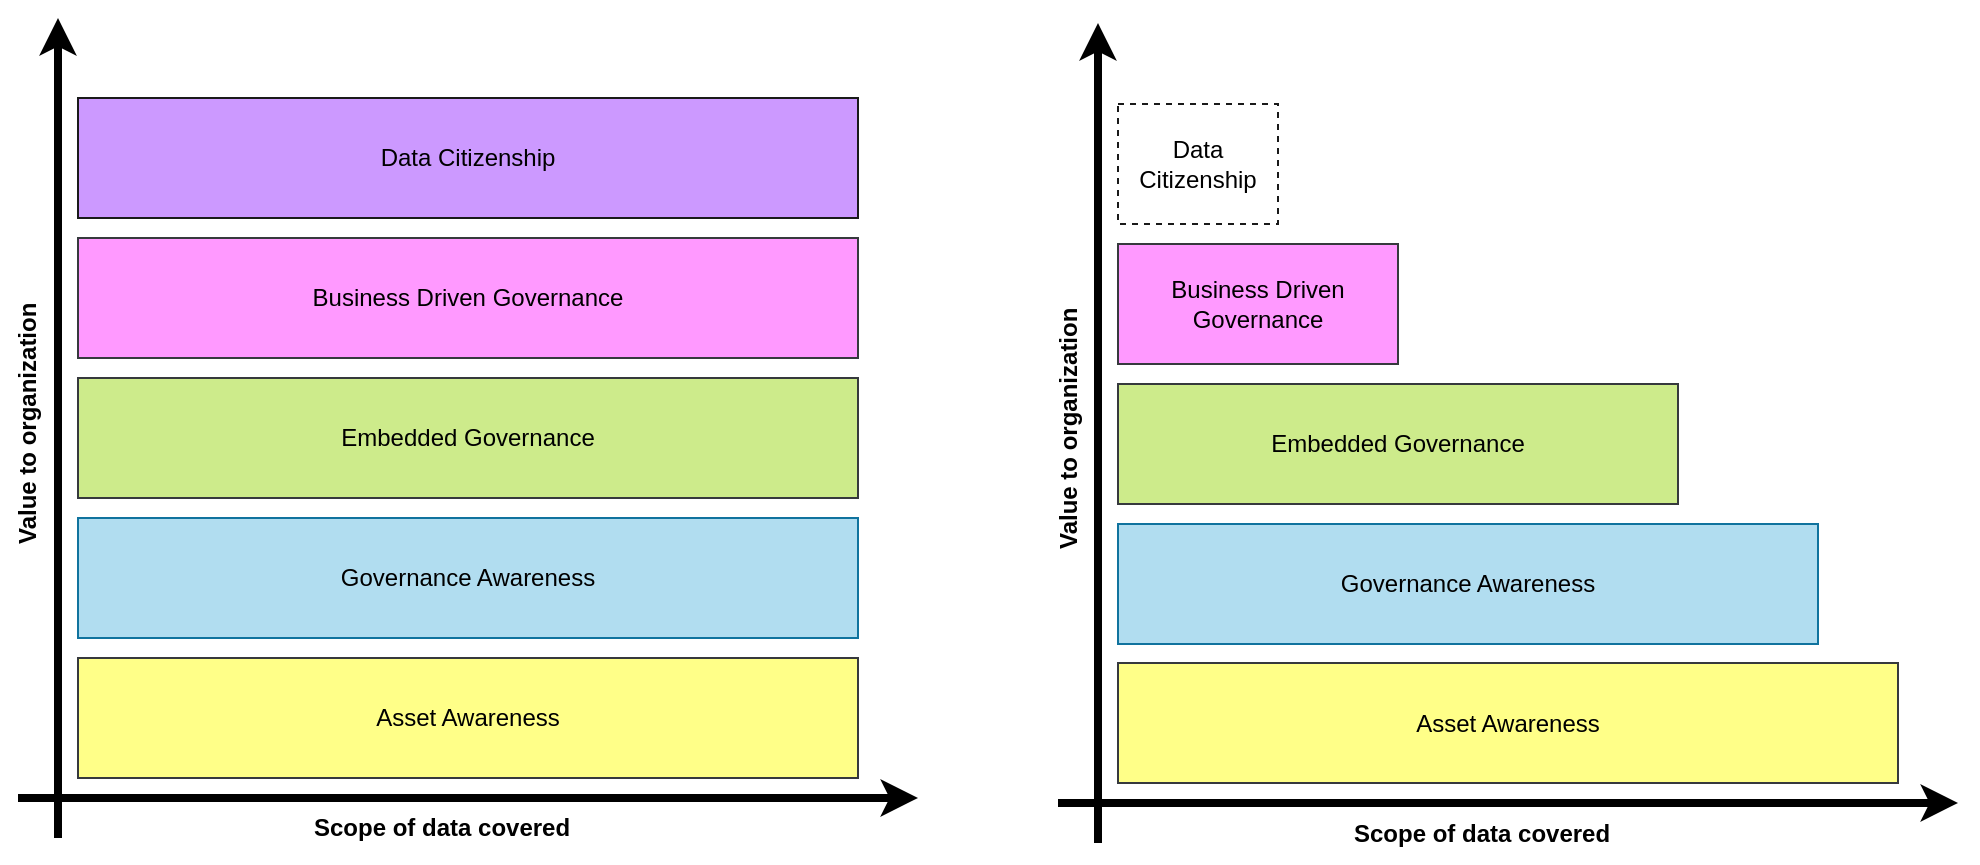 <mxfile version="16.5.1" type="device" pages="7"><diagram id="GYdPhlqGvb9eYJeUUY8y" name="Governance-Maturity-Model"><mxGraphModel dx="1106" dy="773" grid="1" gridSize="10" guides="1" tooltips="1" connect="1" arrows="1" fold="1" page="1" pageScale="1" pageWidth="1169" pageHeight="827" math="0" shadow="0"><root><mxCell id="0"/><mxCell id="1" parent="0"/><mxCell id="MWXTzpVOYZvE7TFQ0-qI-1" value="Data Citizenship" style="rounded=0;whiteSpace=wrap;html=1;fillColor=#CC99FF;strokeColor=#1A1A1A;" parent="1" vertex="1"><mxGeometry x="140" y="130" width="390" height="60" as="geometry"/></mxCell><mxCell id="MWXTzpVOYZvE7TFQ0-qI-2" value="Business Driven Governance" style="rounded=0;whiteSpace=wrap;html=1;fillColor=#FF99FF;strokeColor=#36393d;" parent="1" vertex="1"><mxGeometry x="140" y="200" width="390" height="60" as="geometry"/></mxCell><mxCell id="MWXTzpVOYZvE7TFQ0-qI-3" value="Embedded Governance" style="rounded=0;whiteSpace=wrap;html=1;fillColor=#cdeb8b;strokeColor=#36393d;" parent="1" vertex="1"><mxGeometry x="140" y="270" width="390" height="60" as="geometry"/></mxCell><mxCell id="MWXTzpVOYZvE7TFQ0-qI-5" value="Governance Awareness" style="rounded=0;whiteSpace=wrap;html=1;fillColor=#b1ddf0;strokeColor=#10739e;" parent="1" vertex="1"><mxGeometry x="140" y="340" width="390" height="60" as="geometry"/></mxCell><mxCell id="MWXTzpVOYZvE7TFQ0-qI-6" value="Asset Awareness" style="rounded=0;whiteSpace=wrap;html=1;fillColor=#ffff88;strokeColor=#36393d;" parent="1" vertex="1"><mxGeometry x="140" y="410" width="390" height="60" as="geometry"/></mxCell><mxCell id="MWXTzpVOYZvE7TFQ0-qI-7" value="" style="endArrow=classic;html=1;strokeWidth=4;" parent="1" edge="1"><mxGeometry width="50" height="50" relative="1" as="geometry"><mxPoint x="130" y="500" as="sourcePoint"/><mxPoint x="130" y="90" as="targetPoint"/></mxGeometry></mxCell><mxCell id="MWXTzpVOYZvE7TFQ0-qI-8" value="" style="endArrow=classic;html=1;strokeWidth=4;" parent="1" edge="1"><mxGeometry width="50" height="50" relative="1" as="geometry"><mxPoint x="110" y="480" as="sourcePoint"/><mxPoint x="560" y="480" as="targetPoint"/></mxGeometry></mxCell><mxCell id="MWXTzpVOYZvE7TFQ0-qI-11" value="Scope of data covered" style="text;html=1;resizable=0;points=[];autosize=1;align=left;verticalAlign=top;spacingTop=-4;fontStyle=1" parent="1" vertex="1"><mxGeometry x="256" y="485" width="140" height="20" as="geometry"/></mxCell><mxCell id="MWXTzpVOYZvE7TFQ0-qI-16" value="Value to organization" style="text;html=1;resizable=0;points=[];autosize=1;align=left;verticalAlign=top;spacingTop=-4;fontStyle=1;rotation=-90;" parent="1" vertex="1"><mxGeometry x="50" y="280" width="130" height="20" as="geometry"/></mxCell><mxCell id="MWXTzpVOYZvE7TFQ0-qI-17" value="Data Citizenship" style="rounded=0;whiteSpace=wrap;html=1;fillColor=none;strokeColor=#1A1A1A;dashed=1;" parent="1" vertex="1"><mxGeometry x="660" y="133" width="80" height="60" as="geometry"/></mxCell><mxCell id="MWXTzpVOYZvE7TFQ0-qI-18" value="Business Driven Governance" style="rounded=0;whiteSpace=wrap;html=1;fillColor=#FF99FF;strokeColor=#36393d;" parent="1" vertex="1"><mxGeometry x="660" y="203" width="140" height="60" as="geometry"/></mxCell><mxCell id="MWXTzpVOYZvE7TFQ0-qI-19" value="Embedded Governance" style="rounded=0;whiteSpace=wrap;html=1;fillColor=#cdeb8b;strokeColor=#36393d;" parent="1" vertex="1"><mxGeometry x="660" y="273" width="280" height="60" as="geometry"/></mxCell><mxCell id="MWXTzpVOYZvE7TFQ0-qI-20" value="Governance Awareness" style="rounded=0;whiteSpace=wrap;html=1;fillColor=#b1ddf0;strokeColor=#10739e;" parent="1" vertex="1"><mxGeometry x="660" y="343" width="350" height="60" as="geometry"/></mxCell><mxCell id="MWXTzpVOYZvE7TFQ0-qI-21" value="Asset Awareness" style="rounded=0;whiteSpace=wrap;html=1;fillColor=#ffff88;strokeColor=#36393d;" parent="1" vertex="1"><mxGeometry x="660" y="412.5" width="390" height="60" as="geometry"/></mxCell><mxCell id="MWXTzpVOYZvE7TFQ0-qI-22" value="" style="endArrow=classic;html=1;strokeWidth=4;" parent="1" edge="1"><mxGeometry width="50" height="50" relative="1" as="geometry"><mxPoint x="650" y="502.5" as="sourcePoint"/><mxPoint x="650" y="92.5" as="targetPoint"/></mxGeometry></mxCell><mxCell id="MWXTzpVOYZvE7TFQ0-qI-23" value="" style="endArrow=classic;html=1;strokeWidth=4;" parent="1" edge="1"><mxGeometry width="50" height="50" relative="1" as="geometry"><mxPoint x="630" y="482.5" as="sourcePoint"/><mxPoint x="1080" y="482.5" as="targetPoint"/></mxGeometry></mxCell><mxCell id="MWXTzpVOYZvE7TFQ0-qI-26" value="Scope of data covered" style="text;html=1;resizable=0;points=[];autosize=1;align=left;verticalAlign=top;spacingTop=-4;fontStyle=1" parent="1" vertex="1"><mxGeometry x="776" y="487.5" width="140" height="20" as="geometry"/></mxCell><mxCell id="MWXTzpVOYZvE7TFQ0-qI-30" value="Value to organization" style="text;html=1;resizable=0;points=[];autosize=1;align=left;verticalAlign=top;spacingTop=-4;fontStyle=1;rotation=-90;" parent="1" vertex="1"><mxGeometry x="570" y="282.5" width="130" height="20" as="geometry"/></mxCell></root></mxGraphModel></diagram><diagram id="rmQLuJ1-gaU06E5nGcWY" name="Asset-Awareness"><mxGraphModel dx="1106" dy="773" grid="0" gridSize="10" guides="1" tooltips="1" connect="1" arrows="1" fold="1" page="1" pageScale="1" pageWidth="1169" pageHeight="827" math="0" shadow="0"><root><mxCell id="MWXTzpVOYZvE7TFQ0-qI-0"/><mxCell id="MWXTzpVOYZvE7TFQ0-qI-1" parent="MWXTzpVOYZvE7TFQ0-qI-0"/><mxCell id="MWXTzpVOYZvE7TFQ0-qI-44" value="" style="shape=trapezoid;perimeter=trapezoidPerimeter;whiteSpace=wrap;html=1;strokeColor=#1A1A1A;fillColor=#000000;gradientColor=none;fontSize=17;align=center;strokeWidth=3;" parent="MWXTzpVOYZvE7TFQ0-qI-1" vertex="1"><mxGeometry x="725" y="140" width="120" height="40" as="geometry"/></mxCell><mxCell id="MWXTzpVOYZvE7TFQ0-qI-45" style="edgeStyle=orthogonalEdgeStyle;rounded=0;html=1;exitX=0.5;exitY=0;exitDx=0;exitDy=0;endArrow=classic;endFill=1;jettySize=auto;orthogonalLoop=1;strokeWidth=4;fontSize=17;" parent="MWXTzpVOYZvE7TFQ0-qI-1" source="MWXTzpVOYZvE7TFQ0-qI-2" target="MWXTzpVOYZvE7TFQ0-qI-44" edge="1"><mxGeometry relative="1" as="geometry"/></mxCell><mxCell id="MWXTzpVOYZvE7TFQ0-qI-2" value="Asset Catalog" style="rounded=0;whiteSpace=wrap;html=1;strokeColor=#36393d;fillColor=#ffff88;fontSize=17;strokeWidth=2;" parent="MWXTzpVOYZvE7TFQ0-qI-1" vertex="1"><mxGeometry x="695" y="219.5" width="180" height="190" as="geometry"/></mxCell><mxCell id="MWXTzpVOYZvE7TFQ0-qI-38" style="edgeStyle=orthogonalEdgeStyle;rounded=0;html=1;exitX=0.5;exitY=0;exitDx=0;exitDy=0;entryX=0.55;entryY=1;entryDx=0;entryDy=0;entryPerimeter=0;endArrow=classic;endFill=1;jettySize=auto;orthogonalLoop=1;strokeWidth=4;fontSize=17;" parent="MWXTzpVOYZvE7TFQ0-qI-1" source="MWXTzpVOYZvE7TFQ0-qI-4" target="MWXTzpVOYZvE7TFQ0-qI-26" edge="1"><mxGeometry relative="1" as="geometry"/></mxCell><mxCell id="MWXTzpVOYZvE7TFQ0-qI-4" value="" style="rounded=1;whiteSpace=wrap;html=1;strokeColor=#36393d;fillColor=#FFB570;fontSize=17;strokeWidth=2;" parent="MWXTzpVOYZvE7TFQ0-qI-1" vertex="1"><mxGeometry x="435" y="459.5" width="120" height="60" as="geometry"/></mxCell><mxCell id="MWXTzpVOYZvE7TFQ0-qI-9" value="Databases" style="text;html=1;resizable=0;points=[];autosize=1;align=center;verticalAlign=top;spacingTop=-4;fontSize=17;" parent="MWXTzpVOYZvE7TFQ0-qI-1" vertex="1"><mxGeometry x="159" y="520" width="100" height="20" as="geometry"/></mxCell><mxCell id="MWXTzpVOYZvE7TFQ0-qI-24" style="edgeStyle=orthogonalEdgeStyle;rounded=0;html=1;exitX=0;exitY=0.5;exitDx=0;exitDy=0;entryX=1;entryY=0.5;entryDx=0;entryDy=0;endArrow=classic;endFill=1;jettySize=auto;orthogonalLoop=1;strokeWidth=4;fontSize=17;" parent="MWXTzpVOYZvE7TFQ0-qI-1" source="MWXTzpVOYZvE7TFQ0-qI-22" target="MWXTzpVOYZvE7TFQ0-qI-3" edge="1"><mxGeometry relative="1" as="geometry"/></mxCell><mxCell id="MWXTzpVOYZvE7TFQ0-qI-25" style="edgeStyle=orthogonalEdgeStyle;rounded=0;html=1;exitX=1;exitY=0.5;exitDx=0;exitDy=0;entryX=0.5;entryY=1;entryDx=0;entryDy=0;endArrow=classic;endFill=1;jettySize=auto;orthogonalLoop=1;strokeWidth=4;fontSize=17;" parent="MWXTzpVOYZvE7TFQ0-qI-1" source="MWXTzpVOYZvE7TFQ0-qI-27" target="MWXTzpVOYZvE7TFQ0-qI-2" edge="1"><mxGeometry relative="1" as="geometry"/></mxCell><mxCell id="MWXTzpVOYZvE7TFQ0-qI-22" value="" style="rounded=1;whiteSpace=wrap;html=1;strokeColor=#36393d;fillColor=#FFB570;fontSize=17;strokeWidth=2;" parent="MWXTzpVOYZvE7TFQ0-qI-1" vertex="1"><mxGeometry x="445" y="469.5" width="120" height="60" as="geometry"/></mxCell><mxCell id="MWXTzpVOYZvE7TFQ0-qI-37" style="edgeStyle=orthogonalEdgeStyle;rounded=0;html=1;exitX=1;exitY=0.5;exitDx=0;exitDy=0;endArrow=classic;endFill=1;jettySize=auto;orthogonalLoop=1;strokeWidth=4;fontSize=17;" parent="MWXTzpVOYZvE7TFQ0-qI-1" source="MWXTzpVOYZvE7TFQ0-qI-26" target="MWXTzpVOYZvE7TFQ0-qI-2" edge="1"><mxGeometry relative="1" as="geometry"/></mxCell><mxCell id="MWXTzpVOYZvE7TFQ0-qI-26" value="Metadata&lt;br&gt;Discovery&lt;br&gt;Engine&lt;br&gt;" style="rounded=0;whiteSpace=wrap;html=1;strokeColor=#0e8088;fillColor=#b0e3e6;fontSize=17;strokeWidth=2;" parent="MWXTzpVOYZvE7TFQ0-qI-1" vertex="1"><mxGeometry x="396" y="219.5" width="180" height="190" as="geometry"/></mxCell><mxCell id="MWXTzpVOYZvE7TFQ0-qI-27" value="" style="rounded=1;whiteSpace=wrap;html=1;strokeColor=#36393d;fillColor=#FFB570;fontSize=17;strokeWidth=2;" parent="MWXTzpVOYZvE7TFQ0-qI-1" vertex="1"><mxGeometry x="455" y="479.5" width="120" height="60" as="geometry"/></mxCell><mxCell id="MWXTzpVOYZvE7TFQ0-qI-33" style="edgeStyle=orthogonalEdgeStyle;rounded=0;html=1;exitX=1;exitY=0.5;exitDx=0;exitDy=0;entryX=0.5;entryY=1;entryDx=0;entryDy=0;endArrow=classic;endFill=1;jettySize=auto;orthogonalLoop=1;strokeWidth=4;fontSize=17;" parent="MWXTzpVOYZvE7TFQ0-qI-1" source="MWXTzpVOYZvE7TFQ0-qI-28" target="MWXTzpVOYZvE7TFQ0-qI-2" edge="1"><mxGeometry relative="1" as="geometry"/></mxCell><mxCell id="MWXTzpVOYZvE7TFQ0-qI-28" value="" style="rounded=1;whiteSpace=wrap;html=1;strokeColor=#36393d;fillColor=#FFB570;fontSize=17;strokeWidth=2;" parent="MWXTzpVOYZvE7TFQ0-qI-1" vertex="1"><mxGeometry x="465" y="489.5" width="120" height="60" as="geometry"/></mxCell><mxCell id="MWXTzpVOYZvE7TFQ0-qI-31" style="edgeStyle=orthogonalEdgeStyle;rounded=0;html=1;exitX=0;exitY=0.5;exitDx=0;exitDy=0;entryX=0.75;entryY=0;entryDx=0;entryDy=0;endArrow=classic;endFill=1;jettySize=auto;orthogonalLoop=1;strokeWidth=4;fontSize=17;" parent="MWXTzpVOYZvE7TFQ0-qI-1" source="MWXTzpVOYZvE7TFQ0-qI-28" target="MWXTzpVOYZvE7TFQ0-qI-11" edge="1"><mxGeometry relative="1" as="geometry"/></mxCell><mxCell id="MWXTzpVOYZvE7TFQ0-qI-40" style="edgeStyle=orthogonalEdgeStyle;rounded=0;html=1;exitX=0.25;exitY=1;exitDx=0;exitDy=0;entryX=0.5;entryY=0;entryDx=0;entryDy=0;endArrow=classic;endFill=1;jettySize=auto;orthogonalLoop=1;strokeWidth=4;fontSize=17;" parent="MWXTzpVOYZvE7TFQ0-qI-1" source="MWXTzpVOYZvE7TFQ0-qI-29" target="MWXTzpVOYZvE7TFQ0-qI-13" edge="1"><mxGeometry relative="1" as="geometry"/></mxCell><mxCell id="MWXTzpVOYZvE7TFQ0-qI-41" style="edgeStyle=orthogonalEdgeStyle;rounded=0;html=1;exitX=1;exitY=0.5;exitDx=0;exitDy=0;entryX=0.5;entryY=1;entryDx=0;entryDy=0;endArrow=classic;endFill=1;jettySize=auto;orthogonalLoop=1;strokeWidth=4;fontSize=17;" parent="MWXTzpVOYZvE7TFQ0-qI-1" source="MWXTzpVOYZvE7TFQ0-qI-29" target="MWXTzpVOYZvE7TFQ0-qI-2" edge="1"><mxGeometry relative="1" as="geometry"/></mxCell><mxCell id="MWXTzpVOYZvE7TFQ0-qI-29" value="" style="rounded=1;whiteSpace=wrap;html=1;strokeColor=#36393d;fillColor=#FFB570;fontSize=17;strokeWidth=2;" parent="MWXTzpVOYZvE7TFQ0-qI-1" vertex="1"><mxGeometry x="475" y="498.5" width="120" height="60" as="geometry"/></mxCell><mxCell id="MWXTzpVOYZvE7TFQ0-qI-32" style="edgeStyle=orthogonalEdgeStyle;rounded=0;html=1;exitX=1;exitY=0.5;exitDx=0;exitDy=0;entryX=0.5;entryY=1;entryDx=0;entryDy=0;endArrow=classic;endFill=1;jettySize=auto;orthogonalLoop=1;strokeWidth=4;fontSize=17;" parent="MWXTzpVOYZvE7TFQ0-qI-1" source="MWXTzpVOYZvE7TFQ0-qI-30" target="MWXTzpVOYZvE7TFQ0-qI-2" edge="1"><mxGeometry relative="1" as="geometry"/></mxCell><mxCell id="MWXTzpVOYZvE7TFQ0-qI-51" style="edgeStyle=orthogonalEdgeStyle;rounded=0;html=1;exitX=0.5;exitY=1;exitDx=0;exitDy=0;endArrow=classic;endFill=1;jettySize=auto;orthogonalLoop=1;strokeWidth=4;fontSize=17;" parent="MWXTzpVOYZvE7TFQ0-qI-1" source="MWXTzpVOYZvE7TFQ0-qI-30" target="MWXTzpVOYZvE7TFQ0-qI-48" edge="1"><mxGeometry relative="1" as="geometry"/></mxCell><mxCell id="MWXTzpVOYZvE7TFQ0-qI-30" value="Connectors" style="rounded=1;whiteSpace=wrap;html=1;strokeColor=#36393d;fillColor=#FFB570;fontSize=17;strokeWidth=2;" parent="MWXTzpVOYZvE7TFQ0-qI-1" vertex="1"><mxGeometry x="486" y="508.5" width="120" height="60" as="geometry"/></mxCell><mxCell id="MWXTzpVOYZvE7TFQ0-qI-35" value="Connectors provide specialized&lt;br&gt;client code to access the&lt;br&gt;function/data of an asset as&lt;br&gt;well as any metadata it handles.&lt;br&gt;&lt;br&gt;Typically the metadata identifies&lt;br&gt;the type of asset, how to access it&lt;br&gt;and possibly the schema of the data&lt;br&gt;if the data is structured.&lt;br&gt;&lt;br&gt;&lt;br&gt;&lt;br&gt;Capturing metadata from processes&lt;br&gt;that copy data from one location to&lt;br&gt;anotther enables the assembly of&lt;br&gt;lineage.&lt;br&gt;" style="text;html=1;resizable=0;points=[];autosize=1;align=left;verticalAlign=top;spacingTop=-4;fontSize=17;" parent="MWXTzpVOYZvE7TFQ0-qI-1" vertex="1"><mxGeometry x="859" y="436" width="282" height="320" as="geometry"/></mxCell><mxCell id="MWXTzpVOYZvE7TFQ0-qI-5" value="Metadata discovery&lt;br&gt;engines access the&lt;br&gt;data through the&lt;br&gt;connectors and add&lt;br&gt;additional insight about&lt;br&gt;the data content into&lt;br&gt;the data catalog.&lt;br&gt;" style="text;html=1;resizable=0;points=[];autosize=1;align=left;verticalAlign=top;spacingTop=-4;fontSize=17;" parent="MWXTzpVOYZvE7TFQ0-qI-1" vertex="1"><mxGeometry x="190" y="244.5" width="184" height="140" as="geometry"/></mxCell><mxCell id="MWXTzpVOYZvE7TFQ0-qI-23" style="edgeStyle=orthogonalEdgeStyle;rounded=0;html=1;exitX=0;exitY=0.75;exitDx=0;exitDy=0;endArrow=classic;endFill=1;jettySize=auto;orthogonalLoop=1;strokeWidth=4;fontSize=17;entryX=1;entryY=0.75;entryDx=0;entryDy=0;" parent="MWXTzpVOYZvE7TFQ0-qI-1" source="MWXTzpVOYZvE7TFQ0-qI-6" target="MWXTzpVOYZvE7TFQ0-qI-2" edge="1"><mxGeometry relative="1" as="geometry"><mxPoint x="1199" y="314.5" as="targetPoint"/></mxGeometry></mxCell><mxCell id="MWXTzpVOYZvE7TFQ0-qI-77" style="edgeStyle=orthogonalEdgeStyle;rounded=0;html=1;exitX=0;exitY=0.25;exitDx=0;exitDy=0;entryX=1;entryY=0.5;entryDx=0;entryDy=0;startArrow=none;startFill=0;endArrow=classic;endFill=1;jettySize=auto;orthogonalLoop=1;strokeColor=#000000;strokeWidth=4;fontSize=17;fontColor=#000000;" parent="MWXTzpVOYZvE7TFQ0-qI-1" source="MWXTzpVOYZvE7TFQ0-qI-6" target="MWXTzpVOYZvE7TFQ0-qI-73" edge="1"><mxGeometry relative="1" as="geometry"/></mxCell><mxCell id="MWXTzpVOYZvE7TFQ0-qI-6" value="Glossary&lt;br&gt;Authoring&lt;br&gt;Tool&lt;br&gt;" style="rounded=0;whiteSpace=wrap;html=1;strokeColor=#36393d;fillColor=#eeeeee;fontSize=17;strokeWidth=2;" parent="MWXTzpVOYZvE7TFQ0-qI-1" vertex="1"><mxGeometry x="1294" y="219.5" width="180" height="190" as="geometry"/></mxCell><mxCell id="MWXTzpVOYZvE7TFQ0-qI-42" value="Glossaries define the meaning of&lt;br&gt;the terminology used by the people&lt;br&gt;working in the organization when they&lt;br&gt;interact with each other, external&lt;br&gt;stakeholders and digital systems.&lt;br&gt;" style="text;html=1;resizable=0;points=[];autosize=1;align=left;verticalAlign=top;spacingTop=-4;fontSize=17;" parent="MWXTzpVOYZvE7TFQ0-qI-1" vertex="1"><mxGeometry x="1248.5" y="430" width="294" height="100" as="geometry"/></mxCell><mxCell id="MWXTzpVOYZvE7TFQ0-qI-43" value="Data Search" style="shape=ext;rounded=1;html=1;whiteSpace=wrap;strokeWidth=3;fillColor=#ffff88;fontSize=17;align=center;strokeColor=#36393d;" parent="MWXTzpVOYZvE7TFQ0-qI-1" vertex="1"><mxGeometry x="725" y="80" width="120" height="80" as="geometry"/></mxCell><mxCell id="MWXTzpVOYZvE7TFQ0-qI-46" value="The data catalog provides a&lt;br&gt;search interface to make&lt;br&gt;it easy to query details of the&lt;br&gt;data landscape.&lt;br&gt;" style="text;html=1;resizable=0;points=[];autosize=1;align=left;verticalAlign=top;spacingTop=-4;fontSize=17;" parent="MWXTzpVOYZvE7TFQ0-qI-1" vertex="1"><mxGeometry x="455" y="80" width="230" height="80" as="geometry"/></mxCell><mxCell id="MWXTzpVOYZvE7TFQ0-qI-47" value="Data sources are more&lt;br&gt;than just databases&lt;br&gt;" style="text;html=1;resizable=0;points=[];autosize=1;align=left;verticalAlign=top;spacingTop=-4;fontSize=17;" parent="MWXTzpVOYZvE7TFQ0-qI-1" vertex="1"><mxGeometry x="173.5" y="730" width="190" height="40" as="geometry"/></mxCell><mxCell id="MWXTzpVOYZvE7TFQ0-qI-53" value="1" style="ellipse;whiteSpace=wrap;html=1;aspect=fixed;strokeColor=#6F0000;strokeWidth=1;fillColor=#a20025;fontSize=17;align=center;fontColor=#ffffff;fontStyle=1" parent="MWXTzpVOYZvE7TFQ0-qI-1" vertex="1"><mxGeometry x="176" y="695" width="30" height="30" as="geometry"/></mxCell><mxCell id="MWXTzpVOYZvE7TFQ0-qI-54" value="6" style="ellipse;whiteSpace=wrap;html=1;aspect=fixed;strokeColor=#6F0000;strokeWidth=1;fillColor=#a20025;fontSize=17;align=center;fontColor=#ffffff;fontStyle=1" parent="MWXTzpVOYZvE7TFQ0-qI-1" vertex="1"><mxGeometry x="1208.5" y="430" width="30" height="30" as="geometry"/></mxCell><mxCell id="MWXTzpVOYZvE7TFQ0-qI-55" value="5" style="ellipse;whiteSpace=wrap;html=1;aspect=fixed;strokeColor=#6F0000;strokeWidth=1;fillColor=#a20025;fontSize=17;align=center;fontColor=#ffffff;fontStyle=1" parent="MWXTzpVOYZvE7TFQ0-qI-1" vertex="1"><mxGeometry x="190" y="204.5" width="30" height="30" as="geometry"/></mxCell><mxCell id="MWXTzpVOYZvE7TFQ0-qI-56" value="2" style="ellipse;whiteSpace=wrap;html=1;aspect=fixed;strokeColor=#6F0000;strokeWidth=1;fillColor=#a20025;fontSize=17;align=center;fontColor=#ffffff;fontStyle=1" parent="MWXTzpVOYZvE7TFQ0-qI-1" vertex="1"><mxGeometry x="807" y="443.5" width="30" height="30" as="geometry"/></mxCell><mxCell id="MWXTzpVOYZvE7TFQ0-qI-57" value="4" style="ellipse;whiteSpace=wrap;html=1;aspect=fixed;strokeColor=#6F0000;strokeWidth=1;fillColor=#a20025;fontSize=17;align=center;fontColor=#ffffff;fontStyle=1" parent="MWXTzpVOYZvE7TFQ0-qI-1" vertex="1"><mxGeometry x="415" y="80" width="30" height="30" as="geometry"/></mxCell><mxCell id="MWXTzpVOYZvE7TFQ0-qI-36" value="" style="group" parent="MWXTzpVOYZvE7TFQ0-qI-1" vertex="1" connectable="0"><mxGeometry x="244" y="530" width="73" height="61" as="geometry"/></mxCell><mxCell id="MWXTzpVOYZvE7TFQ0-qI-3" value="" style="shape=cylinder;whiteSpace=wrap;html=1;boundedLbl=1;backgroundOutline=1;strokeColor=#b46504;fillColor=#fad7ac;fontSize=17;" parent="MWXTzpVOYZvE7TFQ0-qI-36" vertex="1"><mxGeometry x="18.25" width="54.75" height="40.283" as="geometry"/></mxCell><mxCell id="MWXTzpVOYZvE7TFQ0-qI-7" value="" style="shape=cylinder;whiteSpace=wrap;html=1;boundedLbl=1;backgroundOutline=1;strokeColor=#b46504;fillColor=#fad7ac;fontSize=17;" parent="MWXTzpVOYZvE7TFQ0-qI-36" vertex="1"><mxGeometry y="20.142" width="48.667" height="31.075" as="geometry"/></mxCell><mxCell id="MWXTzpVOYZvE7TFQ0-qI-8" value="" style="shape=cylinder;whiteSpace=wrap;html=1;boundedLbl=1;backgroundOutline=1;strokeColor=#b46504;fillColor=#fad7ac;fontSize=17;" parent="MWXTzpVOYZvE7TFQ0-qI-36" vertex="1"><mxGeometry x="24.333" y="35.679" width="48.667" height="25.321" as="geometry"/></mxCell><mxCell id="MWXTzpVOYZvE7TFQ0-qI-52" value="" style="group" parent="MWXTzpVOYZvE7TFQ0-qI-1" vertex="1" connectable="0"><mxGeometry x="323" y="589" width="95" height="53" as="geometry"/></mxCell><mxCell id="MWXTzpVOYZvE7TFQ0-qI-10" value="" style="rounded=0;whiteSpace=wrap;html=1;strokeColor=#b46504;fillColor=#fad7ac;fontSize=17;" parent="MWXTzpVOYZvE7TFQ0-qI-52" vertex="1"><mxGeometry x="9.5" width="50.667" height="41.222" as="geometry"/></mxCell><mxCell id="MWXTzpVOYZvE7TFQ0-qI-11" value="" style="rounded=0;whiteSpace=wrap;html=1;strokeColor=#b46504;fillColor=#fad7ac;fontSize=17;" parent="MWXTzpVOYZvE7TFQ0-qI-52" vertex="1"><mxGeometry x="19" y="7.067" width="76" height="41.222" as="geometry"/></mxCell><mxCell id="MWXTzpVOYZvE7TFQ0-qI-12" value="" style="rounded=0;whiteSpace=wrap;html=1;strokeColor=#b46504;fillColor=#fad7ac;fontSize=17;" parent="MWXTzpVOYZvE7TFQ0-qI-52" vertex="1"><mxGeometry y="17.667" width="76" height="35.333" as="geometry"/></mxCell><mxCell id="MWXTzpVOYZvE7TFQ0-qI-59" value="Applications" style="text;html=1;resizable=0;points=[];autosize=1;align=left;verticalAlign=top;spacingTop=-4;fontSize=17;fontColor=#000000;" parent="MWXTzpVOYZvE7TFQ0-qI-1" vertex="1"><mxGeometry x="296" y="646.5" width="110" height="20" as="geometry"/></mxCell><mxCell id="MWXTzpVOYZvE7TFQ0-qI-60" value="" style="group" parent="MWXTzpVOYZvE7TFQ0-qI-1" vertex="1" connectable="0"><mxGeometry x="399" y="653" width="105" height="48" as="geometry"/></mxCell><mxCell id="MWXTzpVOYZvE7TFQ0-qI-13" value="" style="shape=process;whiteSpace=wrap;html=1;backgroundOutline=1;strokeColor=#b46504;fillColor=#fad7ac;fontSize=17;" parent="MWXTzpVOYZvE7TFQ0-qI-60" vertex="1"><mxGeometry width="90" height="36" as="geometry"/></mxCell><mxCell id="MWXTzpVOYZvE7TFQ0-qI-14" value="" style="shape=process;whiteSpace=wrap;html=1;backgroundOutline=1;strokeColor=#b46504;fillColor=#fad7ac;fontSize=17;" parent="MWXTzpVOYZvE7TFQ0-qI-60" vertex="1"><mxGeometry x="7.5" y="6" width="90" height="36" as="geometry"/></mxCell><mxCell id="MWXTzpVOYZvE7TFQ0-qI-15" value="" style="shape=process;whiteSpace=wrap;html=1;backgroundOutline=1;strokeColor=#b46504;fillColor=#fad7ac;fontSize=17;" parent="MWXTzpVOYZvE7TFQ0-qI-60" vertex="1"><mxGeometry x="15" y="12" width="90" height="36" as="geometry"/></mxCell><mxCell id="MWXTzpVOYZvE7TFQ0-qI-61" value="Services" style="text;html=1;resizable=0;points=[];autosize=1;align=left;verticalAlign=top;spacingTop=-4;fontSize=17;fontColor=#000000;" parent="MWXTzpVOYZvE7TFQ0-qI-1" vertex="1"><mxGeometry x="419" y="712.5" width="80" height="20" as="geometry"/></mxCell><mxCell id="MWXTzpVOYZvE7TFQ0-qI-62" value="" style="group" parent="MWXTzpVOYZvE7TFQ0-qI-1" vertex="1" connectable="0"><mxGeometry x="523" y="679.5" width="55" height="53" as="geometry"/></mxCell><mxCell id="MWXTzpVOYZvE7TFQ0-qI-48" value="" style="ellipse;shape=doubleEllipse;margin=10;strokeWidth=1;fontSize=14;whiteSpace=wrap;html=1;align=center;fillColor=#fad7ac;strokeColor=#b46504;" parent="MWXTzpVOYZvE7TFQ0-qI-62" vertex="1"><mxGeometry width="45.833" height="44.167" as="geometry"/></mxCell><mxCell id="MWXTzpVOYZvE7TFQ0-qI-49" value="" style="ellipse;shape=doubleEllipse;margin=10;strokeWidth=1;fontSize=14;whiteSpace=wrap;html=1;align=center;fillColor=#fad7ac;strokeColor=#b46504;" parent="MWXTzpVOYZvE7TFQ0-qI-62" vertex="1"><mxGeometry x="4.583" y="4.417" width="45.833" height="44.167" as="geometry"/></mxCell><mxCell id="MWXTzpVOYZvE7TFQ0-qI-50" value="" style="ellipse;shape=doubleEllipse;margin=10;strokeWidth=1;fontSize=14;whiteSpace=wrap;html=1;align=center;fillColor=#fad7ac;strokeColor=#b46504;" parent="MWXTzpVOYZvE7TFQ0-qI-62" vertex="1"><mxGeometry x="9.167" y="8.833" width="45.833" height="44.167" as="geometry"/></mxCell><mxCell id="MWXTzpVOYZvE7TFQ0-qI-64" value="Data feeds" style="text;html=1;resizable=0;points=[];autosize=1;align=center;verticalAlign=top;spacingTop=-4;fontSize=17;fontColor=#000000;" parent="MWXTzpVOYZvE7TFQ0-qI-1" vertex="1"><mxGeometry x="499" y="737.5" width="100" height="20" as="geometry"/></mxCell><mxCell id="MWXTzpVOYZvE7TFQ0-qI-65" value="" style="group" parent="MWXTzpVOYZvE7TFQ0-qI-1" vertex="1" connectable="0"><mxGeometry x="630" y="628" width="110" height="63" as="geometry"/></mxCell><mxCell id="MWXTzpVOYZvE7TFQ0-qI-16" value="" style="shape=document;whiteSpace=wrap;html=1;boundedLbl=1;strokeColor=#b46504;fillColor=#fad7ac;fontSize=17;" parent="MWXTzpVOYZvE7TFQ0-qI-65" vertex="1"><mxGeometry x="-46" width="77.647" height="38.769" as="geometry"/></mxCell><mxCell id="MWXTzpVOYZvE7TFQ0-qI-17" value="" style="shape=document;whiteSpace=wrap;html=1;boundedLbl=1;strokeColor=#b46504;fillColor=#fad7ac;fontSize=17;" parent="MWXTzpVOYZvE7TFQ0-qI-65" vertex="1"><mxGeometry x="-39.529" y="4.846" width="77.647" height="38.769" as="geometry"/></mxCell><mxCell id="MWXTzpVOYZvE7TFQ0-qI-18" value="" style="shape=document;whiteSpace=wrap;html=1;boundedLbl=1;strokeColor=#b46504;fillColor=#fad7ac;fontSize=17;" parent="MWXTzpVOYZvE7TFQ0-qI-65" vertex="1"><mxGeometry x="-33.059" y="9.692" width="77.647" height="38.769" as="geometry"/></mxCell><mxCell id="MWXTzpVOYZvE7TFQ0-qI-19" value="" style="shape=document;whiteSpace=wrap;html=1;boundedLbl=1;strokeColor=#b46504;fillColor=#fad7ac;fontSize=17;" parent="MWXTzpVOYZvE7TFQ0-qI-65" vertex="1"><mxGeometry x="-26.588" y="14.538" width="77.647" height="38.769" as="geometry"/></mxCell><mxCell id="MWXTzpVOYZvE7TFQ0-qI-20" value="" style="shape=document;whiteSpace=wrap;html=1;boundedLbl=1;strokeColor=#b46504;fillColor=#fad7ac;fontSize=17;" parent="MWXTzpVOYZvE7TFQ0-qI-65" vertex="1"><mxGeometry x="-20.118" y="19.385" width="77.647" height="38.769" as="geometry"/></mxCell><mxCell id="MWXTzpVOYZvE7TFQ0-qI-21" value="" style="shape=document;whiteSpace=wrap;html=1;boundedLbl=1;strokeColor=#b46504;fillColor=#fad7ac;fontSize=17;" parent="MWXTzpVOYZvE7TFQ0-qI-65" vertex="1"><mxGeometry x="-12.647" y="24.231" width="77.647" height="38.769" as="geometry"/></mxCell><mxCell id="MWXTzpVOYZvE7TFQ0-qI-34" style="edgeStyle=orthogonalEdgeStyle;rounded=0;html=1;exitX=0.75;exitY=1;exitDx=0;exitDy=0;entryX=0.5;entryY=0;entryDx=0;entryDy=0;endArrow=classic;endFill=1;jettySize=auto;orthogonalLoop=1;strokeWidth=4;fontSize=17;" parent="MWXTzpVOYZvE7TFQ0-qI-1" source="MWXTzpVOYZvE7TFQ0-qI-30" target="MWXTzpVOYZvE7TFQ0-qI-17" edge="1"><mxGeometry relative="1" as="geometry"/></mxCell><mxCell id="MWXTzpVOYZvE7TFQ0-qI-66" value="Documents&lt;br&gt;and Files&lt;br&gt;" style="text;html=1;resizable=0;points=[];autosize=1;align=left;verticalAlign=top;spacingTop=-4;fontSize=17;fontColor=#000000;" parent="MWXTzpVOYZvE7TFQ0-qI-1" vertex="1"><mxGeometry x="611.5" y="698" width="100" height="40" as="geometry"/></mxCell><mxCell id="MWXTzpVOYZvE7TFQ0-qI-39" value="" style="shape=trapezoid;perimeter=trapezoidPerimeter;whiteSpace=wrap;html=1;strokeColor=#1A1A1A;fillColor=#000000;gradientColor=none;fontSize=17;align=center;strokeWidth=3;" parent="MWXTzpVOYZvE7TFQ0-qI-1" vertex="1"><mxGeometry x="1324" y="140.5" width="120" height="40" as="geometry"/></mxCell><mxCell id="MWXTzpVOYZvE7TFQ0-qI-58" style="edgeStyle=orthogonalEdgeStyle;rounded=0;html=1;exitX=0.5;exitY=0;exitDx=0;exitDy=0;endArrow=none;endFill=0;jettySize=auto;orthogonalLoop=1;strokeWidth=4;fontSize=17;startArrow=classic;startFill=1;" parent="MWXTzpVOYZvE7TFQ0-qI-1" target="MWXTzpVOYZvE7TFQ0-qI-39" edge="1"><mxGeometry relative="1" as="geometry"><mxPoint x="1384" y="220.5" as="sourcePoint"/></mxGeometry></mxCell><mxCell id="MWXTzpVOYZvE7TFQ0-qI-63" value="Glossary&lt;br&gt;Maintenance&lt;br&gt;" style="shape=ext;rounded=1;html=1;whiteSpace=wrap;strokeWidth=3;fillColor=#eeeeee;fontSize=17;align=center;strokeColor=#36393d;" parent="MWXTzpVOYZvE7TFQ0-qI-1" vertex="1"><mxGeometry x="1324" y="80.5" width="120" height="80" as="geometry"/></mxCell><mxCell id="MWXTzpVOYZvE7TFQ0-qI-68" style="edgeStyle=orthogonalEdgeStyle;rounded=0;html=1;exitX=0.5;exitY=0;exitDx=0;exitDy=0;entryX=0.5;entryY=1;entryDx=0;entryDy=0;startArrow=none;startFill=0;endArrow=none;endFill=0;jettySize=auto;orthogonalLoop=1;strokeColor=#000000;strokeWidth=4;fontSize=17;fontColor=#000000;" parent="MWXTzpVOYZvE7TFQ0-qI-1" source="MWXTzpVOYZvE7TFQ0-qI-67" target="MWXTzpVOYZvE7TFQ0-qI-2" edge="1"><mxGeometry relative="1" as="geometry"/></mxCell><mxCell id="MWXTzpVOYZvE7TFQ0-qI-67" value="" style="rounded=1;whiteSpace=wrap;html=1;absoluteArcSize=1;arcSize=14;strokeWidth=1;fillColor=#ffcc99;fontSize=17;align=center;strokeColor=#36393d;" parent="MWXTzpVOYZvE7TFQ0-qI-1" vertex="1"><mxGeometry x="741.5" y="597" width="87" height="46" as="geometry"/></mxCell><mxCell id="MWXTzpVOYZvE7TFQ0-qI-69" value="Process" style="text;html=1;resizable=0;points=[];autosize=1;align=left;verticalAlign=top;spacingTop=-4;fontSize=17;fontColor=#000000;" parent="MWXTzpVOYZvE7TFQ0-qI-1" vertex="1"><mxGeometry x="749.5" y="651.5" width="71" height="20" as="geometry"/></mxCell><mxCell id="MWXTzpVOYZvE7TFQ0-qI-70" value="3" style="ellipse;whiteSpace=wrap;html=1;aspect=fixed;strokeColor=#6F0000;strokeWidth=1;fillColor=#a20025;fontSize=17;align=center;fontColor=#ffffff;fontStyle=1" parent="MWXTzpVOYZvE7TFQ0-qI-1" vertex="1"><mxGeometry x="805.5" y="680" width="30" height="30" as="geometry"/></mxCell><mxCell id="MWXTzpVOYZvE7TFQ0-qI-71" style="edgeStyle=orthogonalEdgeStyle;rounded=0;html=1;exitX=0.5;exitY=1;exitDx=0;exitDy=0;entryX=0.5;entryY=0;entryDx=0;entryDy=0;endArrow=classic;endFill=1;jettySize=auto;orthogonalLoop=1;strokeWidth=4;fontSize=17;fontColor=#CC0000;" parent="MWXTzpVOYZvE7TFQ0-qI-1" source="MWXTzpVOYZvE7TFQ0-qI-72" target="MWXTzpVOYZvE7TFQ0-qI-73" edge="1"><mxGeometry relative="1" as="geometry"/></mxCell><mxCell id="MWXTzpVOYZvE7TFQ0-qI-72" value="" style="shape=trapezoid;perimeter=trapezoidPerimeter;whiteSpace=wrap;html=1;strokeColor=#1A1A1A;fillColor=#000000;gradientColor=none;fontSize=17;align=center;strokeWidth=3;" parent="MWXTzpVOYZvE7TFQ0-qI-1" vertex="1"><mxGeometry x="1024" y="141" width="120" height="40" as="geometry"/></mxCell><mxCell id="MWXTzpVOYZvE7TFQ0-qI-78" style="edgeStyle=orthogonalEdgeStyle;rounded=0;html=1;exitX=0;exitY=0.5;exitDx=0;exitDy=0;entryX=1;entryY=0.25;entryDx=0;entryDy=0;startArrow=none;startFill=0;endArrow=classic;endFill=1;jettySize=auto;orthogonalLoop=1;strokeColor=#000000;strokeWidth=4;fontSize=17;fontColor=#000000;" parent="MWXTzpVOYZvE7TFQ0-qI-1" source="MWXTzpVOYZvE7TFQ0-qI-73" target="MWXTzpVOYZvE7TFQ0-qI-2" edge="1"><mxGeometry relative="1" as="geometry"/></mxCell><mxCell id="MWXTzpVOYZvE7TFQ0-qI-73" value="Data Curation&lt;br&gt;Tool&lt;br&gt;" style="rounded=0;whiteSpace=wrap;html=1;strokeColor=#36393d;fillColor=#ffcccc;fontSize=17;strokeWidth=2;" parent="MWXTzpVOYZvE7TFQ0-qI-1" vertex="1"><mxGeometry x="995" y="220" width="180" height="93" as="geometry"/></mxCell><mxCell id="MWXTzpVOYZvE7TFQ0-qI-74" value="Data Curation" style="shape=ext;rounded=1;html=1;whiteSpace=wrap;strokeWidth=3;fillColor=#ffcccc;fontSize=17;align=center;strokeColor=#36393d;" parent="MWXTzpVOYZvE7TFQ0-qI-1" vertex="1"><mxGeometry x="1024" y="81" width="120" height="80" as="geometry"/></mxCell><mxCell id="MWXTzpVOYZvE7TFQ0-qI-75" value="7" style="ellipse;whiteSpace=wrap;html=1;aspect=fixed;strokeColor=#6F0000;strokeWidth=1;fillColor=#a20025;fontSize=17;align=center;fontColor=#ffffff;fontStyle=1" parent="MWXTzpVOYZvE7TFQ0-qI-1" vertex="1"><mxGeometry x="902.5" width="30" height="30" as="geometry"/></mxCell><mxCell id="MWXTzpVOYZvE7TFQ0-qI-76" value="&lt;font color=&quot;#000000&quot;&gt;The Asset Owners link their assets&lt;br&gt;to the relevant glossary terms, making&lt;br&gt;it easier to find relevant data in the data catalog.&lt;br&gt;&lt;/font&gt;" style="text;html=1;resizable=0;points=[];autosize=1;align=left;verticalAlign=top;spacingTop=-4;fontSize=17;fontColor=#CC0000;" parent="MWXTzpVOYZvE7TFQ0-qI-1" vertex="1"><mxGeometry x="944.5" width="372" height="60" as="geometry"/></mxCell><mxCell id="MWXTzpVOYZvE7TFQ0-qI-79" value="glossary terms" style="text;html=1;resizable=0;points=[];autosize=1;align=left;verticalAlign=top;spacingTop=-4;fontSize=17;fontColor=#000000;" parent="MWXTzpVOYZvE7TFQ0-qI-1" vertex="1"><mxGeometry x="1026" y="334" width="121" height="20" as="geometry"/></mxCell><mxCell id="MWXTzpVOYZvE7TFQ0-qI-80" value="glossary&lt;br&gt;linked&lt;br&gt;assets&lt;br&gt;" style="text;html=1;resizable=0;points=[];autosize=1;align=left;verticalAlign=top;spacingTop=-4;fontSize=17;fontColor=#000000;" parent="MWXTzpVOYZvE7TFQ0-qI-1" vertex="1"><mxGeometry x="900" y="224" width="73" height="60" as="geometry"/></mxCell></root></mxGraphModel></diagram><diagram id="lMzSaPM32xPDjxoWZzag" name="Governance-Awareness"><mxGraphModel dx="1106" dy="773" grid="1" gridSize="10" guides="1" tooltips="1" connect="1" arrows="1" fold="1" page="1" pageScale="1" pageWidth="1169" pageHeight="827" math="0" shadow="0"><root><mxCell id="MWXTzpVOYZvE7TFQ0-qI-0"/><mxCell id="MWXTzpVOYZvE7TFQ0-qI-1" parent="MWXTzpVOYZvE7TFQ0-qI-0"/><mxCell id="MWXTzpVOYZvE7TFQ0-qI-2" value="1" style="ellipse;whiteSpace=wrap;html=1;aspect=fixed;strokeColor=#6F0000;strokeWidth=1;fillColor=#a20025;fontSize=17;align=center;fontColor=#ffffff;fontStyle=1" parent="MWXTzpVOYZvE7TFQ0-qI-1" vertex="1"><mxGeometry x="1059.833" y="87" width="30" height="30" as="geometry"/></mxCell><mxCell id="MWXTzpVOYZvE7TFQ0-qI-3" value="&lt;font color=&quot;#000000&quot;&gt;The governance team&lt;br&gt;add definitions for how&lt;br&gt;the assets of the&amp;nbsp;&lt;br&gt;organization should be&lt;br&gt;governed and link them&lt;br&gt;to classifications.&lt;br&gt;&lt;/font&gt;" style="text;html=1;resizable=0;points=[];autosize=1;align=left;verticalAlign=top;spacingTop=-4;fontSize=17;fontColor=#CC0000;" parent="MWXTzpVOYZvE7TFQ0-qI-1" vertex="1"><mxGeometry x="1101.833" y="87" width="190" height="120" as="geometry"/></mxCell><mxCell id="MWXTzpVOYZvE7TFQ0-qI-4" value="2" style="ellipse;whiteSpace=wrap;html=1;aspect=fixed;strokeColor=#6F0000;strokeWidth=1;fillColor=#a20025;fontSize=17;align=center;fontColor=#ffffff;fontStyle=1" parent="MWXTzpVOYZvE7TFQ0-qI-1" vertex="1"><mxGeometry x="760.5" y="63" width="30" height="30" as="geometry"/></mxCell><mxCell id="MWXTzpVOYZvE7TFQ0-qI-5" value="&lt;font color=&quot;#000000&quot;&gt;The Subject Area Owners&lt;br&gt;attach the governance&lt;br&gt;classifications to their glossary&lt;br&gt;terms.&amp;nbsp; This&amp;nbsp;identifies the&lt;br&gt;governance requirements&lt;br&gt;that apply to assets linked to&lt;br&gt;these terms.&lt;br&gt;&lt;/font&gt;" style="text;html=1;resizable=0;points=[];autosize=1;align=left;verticalAlign=top;spacingTop=-4;fontSize=17;fontColor=#CC0000;" parent="MWXTzpVOYZvE7TFQ0-qI-1" vertex="1"><mxGeometry x="802.5" y="63" width="250" height="140" as="geometry"/></mxCell><mxCell id="MWXTzpVOYZvE7TFQ0-qI-6" value="&lt;font&gt;Asset details&lt;/font&gt;" style="text;html=1;resizable=0;points=[];autosize=1;align=center;verticalAlign=top;spacingTop=-4;fontSize=17;fontColor=#000000;" parent="MWXTzpVOYZvE7TFQ0-qI-1" vertex="1"><mxGeometry x="368.5" y="371" width="110" height="20" as="geometry"/></mxCell><mxCell id="MWXTzpVOYZvE7TFQ0-qI-7" value="Classified&lt;br&gt;asset details&lt;br&gt;" style="text;html=1;resizable=0;points=[];autosize=1;align=left;verticalAlign=top;spacingTop=-4;fontSize=17;fontColor=#000000;" parent="MWXTzpVOYZvE7TFQ0-qI-1" vertex="1"><mxGeometry x="370.5" y="487" width="110" height="40" as="geometry"/></mxCell><mxCell id="MWXTzpVOYZvE7TFQ0-qI-8" value="6" style="ellipse;whiteSpace=wrap;html=1;aspect=fixed;strokeColor=#6F0000;strokeWidth=1;fillColor=#a20025;fontSize=17;align=center;fontColor=#ffffff;fontStyle=1" parent="MWXTzpVOYZvE7TFQ0-qI-1" vertex="1"><mxGeometry x="21.5" y="181" width="30" height="30" as="geometry"/></mxCell><mxCell id="MWXTzpVOYZvE7TFQ0-qI-9" value="&lt;font color=&quot;#000000&quot;&gt;Users of the search &lt;br&gt;tool can drill down to&lt;br&gt;understand the &lt;br&gt;classification&lt;br&gt;of assets and the&lt;br&gt;governance&lt;br&gt;requirements&lt;br&gt;behind them..&lt;br&gt;&lt;/font&gt;" style="text;html=1;resizable=0;points=[];autosize=1;align=left;verticalAlign=top;spacingTop=-4;fontSize=17;fontColor=#CC0000;" parent="MWXTzpVOYZvE7TFQ0-qI-1" vertex="1"><mxGeometry x="61.5" y="183" width="170" height="160" as="geometry"/></mxCell><mxCell id="MWXTzpVOYZvE7TFQ0-qI-10" value="5" style="ellipse;whiteSpace=wrap;html=1;aspect=fixed;strokeColor=#6F0000;strokeWidth=1;fillColor=#a20025;fontSize=17;align=center;fontColor=#ffffff;fontStyle=1" parent="MWXTzpVOYZvE7TFQ0-qI-1" vertex="1"><mxGeometry x="391.5" y="668" width="30" height="30" as="geometry"/></mxCell><mxCell id="MWXTzpVOYZvE7TFQ0-qI-11" value="&lt;font color=&quot;#000000&quot;&gt;Replication of governance definitions into the data catalog allows the catalog &lt;br&gt;users to understand the governance requirements behind the classifications.&lt;br&gt;&lt;/font&gt;" style="text;html=1;resizable=0;points=[];autosize=1;align=left;verticalAlign=top;spacingTop=-4;fontSize=17;fontColor=#CC0000;" parent="MWXTzpVOYZvE7TFQ0-qI-1" vertex="1"><mxGeometry x="430.5" y="663" width="600" height="40" as="geometry"/></mxCell><mxCell id="MWXTzpVOYZvE7TFQ0-qI-12" value="" style="shape=trapezoid;perimeter=trapezoidPerimeter;whiteSpace=wrap;html=1;strokeColor=#1A1A1A;fillColor=#000000;gradientColor=none;fontSize=17;align=center;strokeWidth=3;" parent="MWXTzpVOYZvE7TFQ0-qI-1" vertex="1"><mxGeometry x="216.5" y="302" width="120" height="40" as="geometry"/></mxCell><mxCell id="MWXTzpVOYZvE7TFQ0-qI-13" style="edgeStyle=orthogonalEdgeStyle;rounded=0;html=1;exitX=0.5;exitY=0;exitDx=0;exitDy=0;endArrow=classic;endFill=1;jettySize=auto;orthogonalLoop=1;strokeWidth=4;fontSize=17;" parent="MWXTzpVOYZvE7TFQ0-qI-1" source="MWXTzpVOYZvE7TFQ0-qI-15" target="MWXTzpVOYZvE7TFQ0-qI-12" edge="1"><mxGeometry relative="1" as="geometry"/></mxCell><mxCell id="MWXTzpVOYZvE7TFQ0-qI-14" style="edgeStyle=orthogonalEdgeStyle;rounded=0;html=1;exitX=1;exitY=0.5;exitDx=0;exitDy=0;entryX=0;entryY=0.75;entryDx=0;entryDy=0;startArrow=classic;startFill=1;endArrow=none;endFill=0;jettySize=auto;orthogonalLoop=1;strokeColor=#000000;strokeWidth=4;fontSize=17;fontColor=#000000;" parent="MWXTzpVOYZvE7TFQ0-qI-1" source="MWXTzpVOYZvE7TFQ0-qI-15" target="MWXTzpVOYZvE7TFQ0-qI-27" edge="1"><mxGeometry relative="1" as="geometry"/></mxCell><mxCell id="MWXTzpVOYZvE7TFQ0-qI-15" value="Asset Catalog" style="rounded=0;whiteSpace=wrap;html=1;strokeColor=#36393d;fillColor=#ffff88;fontSize=17;strokeWidth=2;" parent="MWXTzpVOYZvE7TFQ0-qI-1" vertex="1"><mxGeometry x="186.5" y="381.5" width="180" height="190" as="geometry"/></mxCell><mxCell id="MWXTzpVOYZvE7TFQ0-qI-16" style="edgeStyle=orthogonalEdgeStyle;rounded=0;html=1;exitX=0.5;exitY=1;exitDx=0;exitDy=0;endArrow=classic;endFill=1;jettySize=auto;orthogonalLoop=1;strokeWidth=4;fontSize=17;entryX=0.5;entryY=1;entryDx=0;entryDy=0;" parent="MWXTzpVOYZvE7TFQ0-qI-1" source="MWXTzpVOYZvE7TFQ0-qI-18" target="MWXTzpVOYZvE7TFQ0-qI-15" edge="1"><mxGeometry relative="1" as="geometry"><mxPoint x="690.5" y="476.5" as="targetPoint"/><Array as="points"><mxPoint x="876.5" y="628"/><mxPoint x="276.5" y="628"/></Array></mxGeometry></mxCell><mxCell id="MWXTzpVOYZvE7TFQ0-qI-17" style="edgeStyle=orthogonalEdgeStyle;rounded=0;html=1;exitX=0;exitY=0.5;exitDx=0;exitDy=0;entryX=1;entryY=0.5;entryDx=0;entryDy=0;startArrow=none;startFill=0;endArrow=classic;endFill=1;jettySize=auto;orthogonalLoop=1;strokeColor=#000000;strokeWidth=4;fontSize=17;fontColor=#000000;" parent="MWXTzpVOYZvE7TFQ0-qI-1" source="MWXTzpVOYZvE7TFQ0-qI-18" target="MWXTzpVOYZvE7TFQ0-qI-27" edge="1"><mxGeometry relative="1" as="geometry"/></mxCell><mxCell id="MWXTzpVOYZvE7TFQ0-qI-18" value="Glossary&lt;br&gt;Authoring&lt;br&gt;Tool&lt;br&gt;" style="rounded=0;whiteSpace=wrap;html=1;strokeColor=#36393d;fillColor=#eeeeee;fontSize=17;strokeWidth=2;" parent="MWXTzpVOYZvE7TFQ0-qI-1" vertex="1"><mxGeometry x="785.5" y="380" width="180" height="96" as="geometry"/></mxCell><mxCell id="MWXTzpVOYZvE7TFQ0-qI-19" value="Data Search" style="shape=ext;rounded=1;html=1;whiteSpace=wrap;strokeWidth=3;fillColor=#ffff88;fontSize=17;align=center;strokeColor=#36393d;" parent="MWXTzpVOYZvE7TFQ0-qI-1" vertex="1"><mxGeometry x="216.5" y="242" width="120" height="80" as="geometry"/></mxCell><mxCell id="MWXTzpVOYZvE7TFQ0-qI-20" value="4" style="ellipse;whiteSpace=wrap;html=1;aspect=fixed;strokeColor=#6F0000;strokeWidth=1;fillColor=#a20025;fontSize=17;align=center;fontColor=#ffffff;fontStyle=1" parent="MWXTzpVOYZvE7TFQ0-qI-1" vertex="1"><mxGeometry x="392.5" y="587" width="30" height="30" as="geometry"/></mxCell><mxCell id="MWXTzpVOYZvE7TFQ0-qI-21" value="" style="shape=trapezoid;perimeter=trapezoidPerimeter;whiteSpace=wrap;html=1;strokeColor=#1A1A1A;fillColor=#000000;gradientColor=none;fontSize=17;align=center;strokeWidth=3;" parent="MWXTzpVOYZvE7TFQ0-qI-1" vertex="1"><mxGeometry x="815.5" y="301.5" width="120" height="40" as="geometry"/></mxCell><mxCell id="MWXTzpVOYZvE7TFQ0-qI-22" style="edgeStyle=orthogonalEdgeStyle;rounded=0;html=1;exitX=0.5;exitY=0;exitDx=0;exitDy=0;endArrow=none;endFill=0;jettySize=auto;orthogonalLoop=1;strokeWidth=4;fontSize=17;startArrow=classic;startFill=1;" parent="MWXTzpVOYZvE7TFQ0-qI-1" target="MWXTzpVOYZvE7TFQ0-qI-21" edge="1"><mxGeometry relative="1" as="geometry"><mxPoint x="875.5" y="381.5" as="sourcePoint"/></mxGeometry></mxCell><mxCell id="MWXTzpVOYZvE7TFQ0-qI-23" value="Glossary&lt;br&gt;Maintenance&lt;br&gt;" style="shape=ext;rounded=1;html=1;whiteSpace=wrap;strokeWidth=3;fillColor=#eeeeee;fontSize=17;align=center;strokeColor=#36393d;" parent="MWXTzpVOYZvE7TFQ0-qI-1" vertex="1"><mxGeometry x="815.5" y="241.5" width="120" height="80" as="geometry"/></mxCell><mxCell id="MWXTzpVOYZvE7TFQ0-qI-24" style="edgeStyle=orthogonalEdgeStyle;rounded=0;html=1;exitX=0.5;exitY=1;exitDx=0;exitDy=0;entryX=0.5;entryY=0;entryDx=0;entryDy=0;endArrow=classic;endFill=1;jettySize=auto;orthogonalLoop=1;strokeWidth=4;fontSize=17;fontColor=#CC0000;" parent="MWXTzpVOYZvE7TFQ0-qI-1" source="MWXTzpVOYZvE7TFQ0-qI-25" target="MWXTzpVOYZvE7TFQ0-qI-27" edge="1"><mxGeometry relative="1" as="geometry"/></mxCell><mxCell id="MWXTzpVOYZvE7TFQ0-qI-25" value="" style="shape=trapezoid;perimeter=trapezoidPerimeter;whiteSpace=wrap;html=1;strokeColor=#1A1A1A;fillColor=#000000;gradientColor=none;fontSize=17;align=center;strokeWidth=3;" parent="MWXTzpVOYZvE7TFQ0-qI-1" vertex="1"><mxGeometry x="515.5" y="303" width="120" height="40" as="geometry"/></mxCell><mxCell id="MWXTzpVOYZvE7TFQ0-qI-26" style="edgeStyle=orthogonalEdgeStyle;rounded=0;html=1;exitX=0;exitY=0.25;exitDx=0;exitDy=0;entryX=1;entryY=0.25;entryDx=0;entryDy=0;startArrow=classic;startFill=1;endArrow=none;endFill=0;jettySize=auto;orthogonalLoop=1;strokeColor=#000000;strokeWidth=4;fontSize=17;fontColor=#000000;" parent="MWXTzpVOYZvE7TFQ0-qI-1" source="MWXTzpVOYZvE7TFQ0-qI-27" target="MWXTzpVOYZvE7TFQ0-qI-15" edge="1"><mxGeometry relative="1" as="geometry"/></mxCell><mxCell id="MWXTzpVOYZvE7TFQ0-qI-27" value="Data Curation&lt;br&gt;Tool&lt;br&gt;" style="rounded=0;whiteSpace=wrap;html=1;strokeColor=#36393d;fillColor=#ffcccc;fontSize=17;strokeWidth=2;" parent="MWXTzpVOYZvE7TFQ0-qI-1" vertex="1"><mxGeometry x="486.5" y="380" width="180" height="97" as="geometry"/></mxCell><mxCell id="MWXTzpVOYZvE7TFQ0-qI-28" value="Data Curation" style="shape=ext;rounded=1;html=1;whiteSpace=wrap;strokeWidth=3;fillColor=#ffcccc;fontSize=17;align=center;strokeColor=#36393d;" parent="MWXTzpVOYZvE7TFQ0-qI-1" vertex="1"><mxGeometry x="515.5" y="243" width="120" height="80" as="geometry"/></mxCell><mxCell id="MWXTzpVOYZvE7TFQ0-qI-29" value="3" style="ellipse;whiteSpace=wrap;html=1;aspect=fixed;strokeColor=#6F0000;strokeWidth=1;fillColor=#a20025;fontSize=17;align=center;fontColor=#ffffff;fontStyle=1" parent="MWXTzpVOYZvE7TFQ0-qI-1" vertex="1"><mxGeometry x="315.5" y="49" width="30" height="30" as="geometry"/></mxCell><mxCell id="MWXTzpVOYZvE7TFQ0-qI-30" value="&lt;font color=&quot;#000000&quot;&gt;The Asset Owners still link their assets to the&lt;br&gt;relevant glossary terms, making it easier to find&lt;br&gt;relevant data in the data catalog.&amp;nbsp; The governance&lt;br&gt;classifications attached to the glossary terms then&lt;br&gt;apply to the assets.&lt;br&gt;&lt;br&gt;They may add additional classifications to&lt;br&gt;the assets if not covered by the classifications&lt;br&gt;attached to the glossary terms.&lt;br&gt;&lt;/font&gt;" style="text;html=1;resizable=0;points=[];autosize=1;align=left;verticalAlign=top;spacingTop=-4;fontSize=17;fontColor=#CC0000;" parent="MWXTzpVOYZvE7TFQ0-qI-1" vertex="1"><mxGeometry x="362.5" y="46" width="390" height="180" as="geometry"/></mxCell><mxCell id="MWXTzpVOYZvE7TFQ0-qI-31" style="edgeStyle=orthogonalEdgeStyle;rounded=0;html=1;exitX=0;exitY=0.25;exitDx=0;exitDy=0;entryX=1;entryY=0.5;entryDx=0;entryDy=0;startArrow=none;startFill=0;endArrow=classic;endFill=1;jettySize=auto;orthogonalLoop=1;strokeColor=#000000;strokeWidth=4;fontSize=17;fontColor=#000000;" parent="MWXTzpVOYZvE7TFQ0-qI-1" source="MWXTzpVOYZvE7TFQ0-qI-34" target="MWXTzpVOYZvE7TFQ0-qI-18" edge="1"><mxGeometry relative="1" as="geometry"/></mxCell><mxCell id="MWXTzpVOYZvE7TFQ0-qI-32" style="edgeStyle=orthogonalEdgeStyle;rounded=0;html=1;exitX=0.5;exitY=1;exitDx=0;exitDy=0;entryX=0.5;entryY=1;entryDx=0;entryDy=0;startArrow=none;startFill=0;endArrow=classic;endFill=1;jettySize=auto;orthogonalLoop=1;strokeColor=#000000;strokeWidth=4;fontSize=17;fontColor=#000000;" parent="MWXTzpVOYZvE7TFQ0-qI-1" source="MWXTzpVOYZvE7TFQ0-qI-34" target="MWXTzpVOYZvE7TFQ0-qI-15" edge="1"><mxGeometry relative="1" as="geometry"><Array as="points"><mxPoint x="1186.5" y="648"/><mxPoint x="276.5" y="648"/></Array></mxGeometry></mxCell><mxCell id="MWXTzpVOYZvE7TFQ0-qI-33" style="edgeStyle=orthogonalEdgeStyle;rounded=0;html=1;exitX=0;exitY=0.75;exitDx=0;exitDy=0;startArrow=none;startFill=0;endArrow=classic;endFill=1;jettySize=auto;orthogonalLoop=1;strokeColor=#000000;strokeWidth=4;fontSize=17;fontColor=#000000;entryX=0.5;entryY=1;entryDx=0;entryDy=0;" parent="MWXTzpVOYZvE7TFQ0-qI-1" source="MWXTzpVOYZvE7TFQ0-qI-34" target="MWXTzpVOYZvE7TFQ0-qI-27" edge="1"><mxGeometry relative="1" as="geometry"><mxPoint x="576.5" y="477" as="targetPoint"/></mxGeometry></mxCell><mxCell id="MWXTzpVOYZvE7TFQ0-qI-34" value="Governance&lt;br&gt;Tool&lt;br&gt;" style="rounded=0;whiteSpace=wrap;html=1;strokeColor=#36393d;fillColor=#cdeb8b;fontSize=17;strokeWidth=2;" parent="MWXTzpVOYZvE7TFQ0-qI-1" vertex="1"><mxGeometry x="1096.5" y="381.5" width="180" height="190" as="geometry"/></mxCell><mxCell id="MWXTzpVOYZvE7TFQ0-qI-35" style="edgeStyle=orthogonalEdgeStyle;rounded=0;html=1;exitX=0.5;exitY=1;exitDx=0;exitDy=0;entryX=0.5;entryY=0;entryDx=0;entryDy=0;endArrow=classic;endFill=1;jettySize=auto;orthogonalLoop=1;strokeWidth=4;fontSize=17;fontColor=#CC0000;" parent="MWXTzpVOYZvE7TFQ0-qI-1" source="MWXTzpVOYZvE7TFQ0-qI-36" target="MWXTzpVOYZvE7TFQ0-qI-34" edge="1"><mxGeometry relative="1" as="geometry"/></mxCell><mxCell id="MWXTzpVOYZvE7TFQ0-qI-36" value="" style="shape=trapezoid;perimeter=trapezoidPerimeter;whiteSpace=wrap;html=1;strokeColor=#1A1A1A;fillColor=#000000;gradientColor=none;fontSize=17;align=center;strokeWidth=3;" parent="MWXTzpVOYZvE7TFQ0-qI-1" vertex="1"><mxGeometry x="1126.5" y="302" width="120" height="40" as="geometry"/></mxCell><mxCell id="MWXTzpVOYZvE7TFQ0-qI-37" value="Governance&lt;br&gt;Definition&lt;br&gt;" style="shape=ext;rounded=1;html=1;whiteSpace=wrap;strokeWidth=3;fillColor=#cdeb8b;fontSize=17;align=center;strokeColor=#36393d;" parent="MWXTzpVOYZvE7TFQ0-qI-1" vertex="1"><mxGeometry x="1126.5" y="242" width="120" height="80" as="geometry"/></mxCell><mxCell id="MWXTzpVOYZvE7TFQ0-qI-38" value="&lt;font&gt;Classifications&lt;/font&gt;" style="text;html=1;resizable=0;points=[];autosize=1;align=center;verticalAlign=top;spacingTop=-4;fontSize=17;fontColor=#000000;" parent="MWXTzpVOYZvE7TFQ0-qI-1" vertex="1"><mxGeometry x="970.5" y="398" width="120" height="20" as="geometry"/></mxCell><mxCell id="MWXTzpVOYZvE7TFQ0-qI-39" value="&lt;font&gt;Classifications&lt;/font&gt;" style="text;html=1;resizable=0;points=[];autosize=1;align=center;verticalAlign=top;spacingTop=-4;fontSize=17;fontColor=#000000;" parent="MWXTzpVOYZvE7TFQ0-qI-1" vertex="1"><mxGeometry x="663.5" y="497" width="120" height="20" as="geometry"/></mxCell><mxCell id="MWXTzpVOYZvE7TFQ0-qI-40" value="Classified glossary terms flow to the data catalog&lt;br&gt;" style="text;html=1;resizable=0;points=[];autosize=1;align=left;verticalAlign=top;spacingTop=-4;fontSize=17;fontColor=#000000;" parent="MWXTzpVOYZvE7TFQ0-qI-1" vertex="1"><mxGeometry x="435.5" y="593" width="380" height="20" as="geometry"/></mxCell><mxCell id="MWXTzpVOYZvE7TFQ0-qI-41" value="Classified&lt;br&gt;Glossary&lt;br&gt;terms" style="text;html=1;resizable=0;points=[];autosize=1;align=center;verticalAlign=top;spacingTop=-4;fontSize=17;fontColor=#000000;" parent="MWXTzpVOYZvE7TFQ0-qI-1" vertex="1"><mxGeometry x="687.5" y="385" width="90" height="60" as="geometry"/></mxCell></root></mxGraphModel></diagram><diagram id="MDiPfLvCeGX1vvofKAg5" name="Embedded-Governance"><mxGraphModel dx="1106" dy="773" grid="1" gridSize="10" guides="1" tooltips="1" connect="1" arrows="1" fold="1" page="1" pageScale="1" pageWidth="1169" pageHeight="827" math="0" shadow="0"><root><mxCell id="MWXTzpVOYZvE7TFQ0-qI-0"/><mxCell id="MWXTzpVOYZvE7TFQ0-qI-1" parent="MWXTzpVOYZvE7TFQ0-qI-0"/><mxCell id="MWXTzpVOYZvE7TFQ0-qI-2" value="Databases" style="text;html=1;resizable=0;points=[];autosize=1;align=center;verticalAlign=top;spacingTop=-4;fontSize=17;" parent="MWXTzpVOYZvE7TFQ0-qI-1" vertex="1"><mxGeometry x="169.5" y="271" width="100" height="20" as="geometry"/></mxCell><mxCell id="MWXTzpVOYZvE7TFQ0-qI-3" value="" style="group" parent="MWXTzpVOYZvE7TFQ0-qI-1" vertex="1" connectable="0"><mxGeometry x="249.5" y="261" width="124" height="112" as="geometry"/></mxCell><mxCell id="MWXTzpVOYZvE7TFQ0-qI-4" value="" style="shape=cylinder;whiteSpace=wrap;html=1;boundedLbl=1;backgroundOutline=1;strokeColor=#b46504;fillColor=#fad7ac;fontSize=17;" parent="MWXTzpVOYZvE7TFQ0-qI-3" vertex="1"><mxGeometry x="31" width="93.0" height="73.962" as="geometry"/></mxCell><mxCell id="MWXTzpVOYZvE7TFQ0-qI-5" value="" style="shape=cylinder;whiteSpace=wrap;html=1;boundedLbl=1;backgroundOutline=1;strokeColor=#b46504;fillColor=#fad7ac;fontSize=17;" parent="MWXTzpVOYZvE7TFQ0-qI-3" vertex="1"><mxGeometry y="36.981" width="82.667" height="57.057" as="geometry"/></mxCell><mxCell id="MWXTzpVOYZvE7TFQ0-qI-6" value="" style="shape=cylinder;whiteSpace=wrap;html=1;boundedLbl=1;backgroundOutline=1;strokeColor=#b46504;fillColor=#fad7ac;fontSize=17;" parent="MWXTzpVOYZvE7TFQ0-qI-3" vertex="1"><mxGeometry x="41.333" y="65.509" width="82.667" height="46.491" as="geometry"/></mxCell><mxCell id="MWXTzpVOYZvE7TFQ0-qI-16" style="edgeStyle=orthogonalEdgeStyle;rounded=0;html=1;exitX=0.5;exitY=1;exitDx=0;exitDy=0;entryX=0.5;entryY=0;entryDx=0;entryDy=0;endArrow=classic;endFill=1;jettySize=auto;orthogonalLoop=1;strokeWidth=4;fontSize=17;fontColor=#000000;" parent="MWXTzpVOYZvE7TFQ0-qI-1" source="MWXTzpVOYZvE7TFQ0-qI-7" target="MWXTzpVOYZvE7TFQ0-qI-4" edge="1"><mxGeometry relative="1" as="geometry"/></mxCell><mxCell id="MWXTzpVOYZvE7TFQ0-qI-7" value="Access&lt;br&gt;Point&lt;br&gt;" style="rounded=0;whiteSpace=wrap;html=1;strokeColor=#000000;strokeWidth=1;fillColor=#FFB570;gradientColor=none;fontSize=17;fontColor=#000000;align=center;" parent="MWXTzpVOYZvE7TFQ0-qI-1" vertex="1"><mxGeometry x="266.5" y="127" width="120" height="60" as="geometry"/></mxCell><mxCell id="MWXTzpVOYZvE7TFQ0-qI-15" style="edgeStyle=orthogonalEdgeStyle;rounded=0;html=1;exitX=0;exitY=0.5;exitDx=0;exitDy=0;endArrow=classic;endFill=1;jettySize=auto;orthogonalLoop=1;strokeWidth=4;fontSize=17;fontColor=#000000;" parent="MWXTzpVOYZvE7TFQ0-qI-1" source="MWXTzpVOYZvE7TFQ0-qI-22" edge="1"><mxGeometry relative="1" as="geometry"><mxPoint x="389" y="158" as="targetPoint"/><mxPoint x="509" y="158" as="sourcePoint"/></mxGeometry></mxCell><mxCell id="MWXTzpVOYZvE7TFQ0-qI-19" style="edgeStyle=orthogonalEdgeStyle;rounded=0;html=1;exitX=0;exitY=0.5;exitDx=0;exitDy=0;entryX=1;entryY=0.5;entryDx=0;entryDy=0;endArrow=classic;endFill=1;jettySize=auto;orthogonalLoop=1;strokeWidth=4;fontSize=17;fontColor=#000000;" parent="MWXTzpVOYZvE7TFQ0-qI-1" source="MWXTzpVOYZvE7TFQ0-qI-22" target="MWXTzpVOYZvE7TFQ0-qI-17" edge="1"><mxGeometry relative="1" as="geometry"><mxPoint x="509" y="158" as="sourcePoint"/></mxGeometry></mxCell><mxCell id="MWXTzpVOYZvE7TFQ0-qI-25" style="edgeStyle=orthogonalEdgeStyle;rounded=0;html=1;entryX=1;entryY=0.5;entryDx=0;entryDy=0;endArrow=classic;endFill=1;jettySize=auto;orthogonalLoop=1;strokeWidth=4;fontSize=17;fontColor=#000000;" parent="MWXTzpVOYZvE7TFQ0-qI-1" target="MWXTzpVOYZvE7TFQ0-qI-22" edge="1"><mxGeometry relative="1" as="geometry"><mxPoint x="690" y="158" as="sourcePoint"/></mxGeometry></mxCell><mxCell id="MWXTzpVOYZvE7TFQ0-qI-9" value="Governance&lt;br&gt;Tool&lt;br&gt;" style="rounded=0;whiteSpace=wrap;html=1;strokeColor=#36393d;fillColor=#cdeb8b;fontSize=17;strokeWidth=2;" parent="MWXTzpVOYZvE7TFQ0-qI-1" vertex="1"><mxGeometry x="850" y="259.5" width="180" height="190" as="geometry"/></mxCell><mxCell id="MWXTzpVOYZvE7TFQ0-qI-10" style="edgeStyle=orthogonalEdgeStyle;rounded=0;html=1;exitX=0.5;exitY=1;exitDx=0;exitDy=0;entryX=0.5;entryY=0;entryDx=0;entryDy=0;endArrow=classic;endFill=1;jettySize=auto;orthogonalLoop=1;strokeWidth=4;fontSize=17;fontColor=#CC0000;" parent="MWXTzpVOYZvE7TFQ0-qI-1" source="MWXTzpVOYZvE7TFQ0-qI-12" target="MWXTzpVOYZvE7TFQ0-qI-9" edge="1"><mxGeometry relative="1" as="geometry"/></mxCell><mxCell id="MWXTzpVOYZvE7TFQ0-qI-12" value="" style="shape=trapezoid;perimeter=trapezoidPerimeter;whiteSpace=wrap;html=1;strokeColor=#1A1A1A;fillColor=#000000;gradientColor=none;fontSize=17;align=center;strokeWidth=3;" parent="MWXTzpVOYZvE7TFQ0-qI-1" vertex="1"><mxGeometry x="880" y="180" width="120" height="40" as="geometry"/></mxCell><mxCell id="MWXTzpVOYZvE7TFQ0-qI-14" style="edgeStyle=orthogonalEdgeStyle;rounded=0;html=1;exitX=0;exitY=0.5;exitDx=0;exitDy=0;endArrow=classic;endFill=1;jettySize=auto;orthogonalLoop=1;strokeWidth=4;fontSize=17;fontColor=#000000;" parent="MWXTzpVOYZvE7TFQ0-qI-1" source="MWXTzpVOYZvE7TFQ0-qI-13" edge="1"><mxGeometry relative="1" as="geometry"><mxPoint x="750" y="160" as="targetPoint"/></mxGeometry></mxCell><mxCell id="MWXTzpVOYZvE7TFQ0-qI-13" value="Governance&lt;br&gt;Definitions&lt;br&gt;" style="shape=ext;rounded=1;html=1;whiteSpace=wrap;strokeWidth=3;fillColor=#cdeb8b;fontSize=17;align=center;strokeColor=#36393d;" parent="MWXTzpVOYZvE7TFQ0-qI-1" vertex="1"><mxGeometry x="880" y="120" width="120" height="80" as="geometry"/></mxCell><mxCell id="MWXTzpVOYZvE7TFQ0-qI-18" style="edgeStyle=orthogonalEdgeStyle;rounded=0;html=1;exitX=0.5;exitY=0;exitDx=0;exitDy=0;entryX=0.5;entryY=1;entryDx=0;entryDy=0;endArrow=classic;endFill=1;jettySize=auto;orthogonalLoop=1;strokeWidth=4;fontSize=17;fontColor=#000000;" parent="MWXTzpVOYZvE7TFQ0-qI-1" source="MWXTzpVOYZvE7TFQ0-qI-17" target="MWXTzpVOYZvE7TFQ0-qI-6" edge="1"><mxGeometry relative="1" as="geometry"/></mxCell><mxCell id="MWXTzpVOYZvE7TFQ0-qI-17" value="ETL Engine" style="rounded=0;whiteSpace=wrap;html=1;strokeColor=#000000;strokeWidth=1;fillColor=#FFB570;gradientColor=none;fontSize=17;fontColor=#000000;align=center;" parent="MWXTzpVOYZvE7TFQ0-qI-1" vertex="1"><mxGeometry x="271.5" y="447" width="120" height="60" as="geometry"/></mxCell><mxCell id="MWXTzpVOYZvE7TFQ0-qI-20" value="Applications&lt;br&gt;and Tools&lt;br&gt;" style="text;html=1;resizable=0;points=[];autosize=1;align=left;verticalAlign=top;spacingTop=-4;fontSize=17;fontColor=#000000;" parent="MWXTzpVOYZvE7TFQ0-qI-1" vertex="1"><mxGeometry x="170.5" y="100" width="110" height="40" as="geometry"/></mxCell><mxCell id="MWXTzpVOYZvE7TFQ0-qI-21" value="" style="shape=trapezoid;perimeter=trapezoidPerimeter;whiteSpace=wrap;html=1;strokeColor=#1A1A1A;fillColor=#000000;gradientColor=none;fontSize=17;align=center;strokeWidth=3;" parent="MWXTzpVOYZvE7TFQ0-qI-1" vertex="1"><mxGeometry x="484.5" y="178" width="120" height="40" as="geometry"/></mxCell><mxCell id="MWXTzpVOYZvE7TFQ0-qI-22" value="Set up&lt;br&gt;IT&lt;br&gt;" style="shape=ext;rounded=1;html=1;whiteSpace=wrap;strokeWidth=3;fillColor=#FFB570;fontSize=17;align=center;strokeColor=#36393d;" parent="MWXTzpVOYZvE7TFQ0-qI-1" vertex="1"><mxGeometry x="484.5" y="118" width="120" height="80" as="geometry"/></mxCell><mxCell id="MWXTzpVOYZvE7TFQ0-qI-26" value="The IT team encode the&lt;br&gt;governance definitions into&lt;br&gt;the technologies so that&lt;br&gt;enforcement and auditing&lt;br&gt;of governance requirements&lt;br&gt;is automated.&lt;br&gt;" style="text;html=1;resizable=0;points=[];autosize=1;align=left;verticalAlign=top;spacingTop=-4;fontSize=17;fontColor=#000000;" parent="MWXTzpVOYZvE7TFQ0-qI-1" vertex="1"><mxGeometry x="548" y="329" width="230" height="120" as="geometry"/></mxCell><mxCell id="MWXTzpVOYZvE7TFQ0-qI-23" value="1" style="ellipse;whiteSpace=wrap;html=1;aspect=fixed;strokeColor=#6F0000;strokeWidth=1;fillColor=#a20025;fontSize=17;align=center;fontColor=#ffffff;fontStyle=1" parent="MWXTzpVOYZvE7TFQ0-qI-1" vertex="1"><mxGeometry x="500" y="324.5" width="30" height="30" as="geometry"/></mxCell><mxCell id="MWXTzpVOYZvE7TFQ0-qI-8" value="Developer/&lt;br&gt;Deployer&lt;br&gt;" style="text;html=1;resizable=0;points=[];autosize=1;align=center;verticalAlign=top;spacingTop=-4;fontSize=17;fontColor=#000000;" parent="MWXTzpVOYZvE7TFQ0-qI-1" vertex="1"><mxGeometry x="676" y="206" width="100" height="40" as="geometry"/></mxCell><mxCell id="MWXTzpVOYZvE7TFQ0-qI-11" value="" style="group" parent="MWXTzpVOYZvE7TFQ0-qI-1" vertex="1" connectable="0"><mxGeometry x="690" y="104" width="65" height="84" as="geometry"/></mxCell><mxCell id="MWXTzpVOYZvE7TFQ0-qI-24" value="" style="strokeWidth=3;html=1;shape=mxgraph.flowchart.delay;whiteSpace=wrap;align=center;rotation=-90;fillColor=#FFB570;" parent="MWXTzpVOYZvE7TFQ0-qI-11" vertex="1"><mxGeometry y="42" width="65" height="42" as="geometry"/></mxCell><mxCell id="MWXTzpVOYZvE7TFQ0-qI-27" value="" style="verticalLabelPosition=bottom;verticalAlign=top;html=1;strokeWidth=3;shape=mxgraph.flowchart.on-page_reference;align=center;" parent="MWXTzpVOYZvE7TFQ0-qI-11" vertex="1"><mxGeometry x="10.833" width="43.333" height="42" as="geometry"/></mxCell></root></mxGraphModel></diagram><diagram id="D2MUepIyYTqd-_91j_Sa" name="Business-Driven-Governance"><mxGraphModel dx="2275" dy="773" grid="1" gridSize="10" guides="1" tooltips="1" connect="1" arrows="1" fold="1" page="1" pageScale="1" pageWidth="1169" pageHeight="827" math="0" shadow="0"><root><mxCell id="MWXTzpVOYZvE7TFQ0-qI-0"/><mxCell id="MWXTzpVOYZvE7TFQ0-qI-1" parent="MWXTzpVOYZvE7TFQ0-qI-0"/><mxCell id="MWXTzpVOYZvE7TFQ0-qI-6" style="edgeStyle=orthogonalEdgeStyle;rounded=0;html=1;exitX=1;exitY=0.5;exitDx=0;exitDy=0;entryX=0;entryY=0.5;entryDx=0;entryDy=0;endArrow=classic;endFill=1;jettySize=auto;orthogonalLoop=1;strokeWidth=4;fontSize=17;fontColor=#000000;" parent="MWXTzpVOYZvE7TFQ0-qI-1" source="MWXTzpVOYZvE7TFQ0-qI-3" target="MWXTzpVOYZvE7TFQ0-qI-4" edge="1"><mxGeometry relative="1" as="geometry"/></mxCell><mxCell id="MWXTzpVOYZvE7TFQ0-qI-57" style="edgeStyle=orthogonalEdgeStyle;rounded=0;html=1;exitX=0;exitY=0.75;exitDx=0;exitDy=0;entryX=0.5;entryY=1;entryDx=0;entryDy=0;startArrow=classic;startFill=1;endArrow=none;endFill=0;jettySize=auto;orthogonalLoop=1;strokeColor=#000000;strokeWidth=4;fontSize=17;fontColor=#000000;" parent="MWXTzpVOYZvE7TFQ0-qI-1" source="MWXTzpVOYZvE7TFQ0-qI-3" target="MWXTzpVOYZvE7TFQ0-qI-51" edge="1"><mxGeometry relative="1" as="geometry"/></mxCell><mxCell id="MWXTzpVOYZvE7TFQ0-qI-3" value="Asset Catalog" style="rounded=0;whiteSpace=wrap;html=1;strokeColor=#36393d;fillColor=#ffff88;fontSize=17;strokeWidth=2;" parent="MWXTzpVOYZvE7TFQ0-qI-1" vertex="1"><mxGeometry x="132.5" y="440.5" width="180" height="190" as="geometry"/></mxCell><mxCell id="MWXTzpVOYZvE7TFQ0-qI-17" style="edgeStyle=orthogonalEdgeStyle;rounded=0;html=1;exitX=1;exitY=0.75;exitDx=0;exitDy=0;entryX=0;entryY=0.5;entryDx=0;entryDy=0;endArrow=classic;endFill=1;jettySize=auto;orthogonalLoop=1;strokeWidth=4;fontSize=17;fontColor=#000000;" parent="MWXTzpVOYZvE7TFQ0-qI-1" source="MWXTzpVOYZvE7TFQ0-qI-4" target="MWXTzpVOYZvE7TFQ0-qI-15" edge="1"><mxGeometry relative="1" as="geometry"/></mxCell><mxCell id="MWXTzpVOYZvE7TFQ0-qI-18" style="edgeStyle=orthogonalEdgeStyle;rounded=0;html=1;exitX=1;exitY=0.25;exitDx=0;exitDy=0;entryX=0;entryY=0.5;entryDx=0;entryDy=0;endArrow=classic;endFill=1;jettySize=auto;orthogonalLoop=1;strokeWidth=4;fontSize=17;fontColor=#000000;" parent="MWXTzpVOYZvE7TFQ0-qI-1" source="MWXTzpVOYZvE7TFQ0-qI-4" target="MWXTzpVOYZvE7TFQ0-qI-13" edge="1"><mxGeometry relative="1" as="geometry"/></mxCell><mxCell id="MWXTzpVOYZvE7TFQ0-qI-4" value="Operational&lt;br&gt;Metadata&lt;br&gt;Store&lt;br&gt;" style="rounded=0;whiteSpace=wrap;html=1;strokeColor=#23445d;fillColor=#bac8d3;fontSize=17;strokeWidth=2;" parent="MWXTzpVOYZvE7TFQ0-qI-1" vertex="1"><mxGeometry x="442.5" y="440" width="180" height="190" as="geometry"/></mxCell><mxCell id="MWXTzpVOYZvE7TFQ0-qI-7" value="Databases" style="text;html=1;resizable=0;points=[];autosize=1;align=center;verticalAlign=top;spacingTop=-4;fontSize=17;" parent="MWXTzpVOYZvE7TFQ0-qI-1" vertex="1"><mxGeometry x="664.5" y="509.5" width="100" height="20" as="geometry"/></mxCell><mxCell id="MWXTzpVOYZvE7TFQ0-qI-8" value="" style="group" parent="MWXTzpVOYZvE7TFQ0-qI-1" vertex="1" connectable="0"><mxGeometry x="742.5" y="492.5" width="124" height="112" as="geometry"/></mxCell><mxCell id="MWXTzpVOYZvE7TFQ0-qI-9" value="" style="shape=cylinder;whiteSpace=wrap;html=1;boundedLbl=1;backgroundOutline=1;strokeColor=#b46504;fillColor=#fad7ac;fontSize=17;" parent="MWXTzpVOYZvE7TFQ0-qI-8" vertex="1"><mxGeometry x="31" width="93.0" height="73.962" as="geometry"/></mxCell><mxCell id="MWXTzpVOYZvE7TFQ0-qI-10" value="" style="shape=cylinder;whiteSpace=wrap;html=1;boundedLbl=1;backgroundOutline=1;strokeColor=#b46504;fillColor=#fad7ac;fontSize=17;" parent="MWXTzpVOYZvE7TFQ0-qI-8" vertex="1"><mxGeometry y="36.981" width="82.667" height="57.057" as="geometry"/></mxCell><mxCell id="MWXTzpVOYZvE7TFQ0-qI-11" value="" style="shape=cylinder;whiteSpace=wrap;html=1;boundedLbl=1;backgroundOutline=1;strokeColor=#b46504;fillColor=#fad7ac;fontSize=17;" parent="MWXTzpVOYZvE7TFQ0-qI-8" vertex="1"><mxGeometry x="41.333" y="65.509" width="82.667" height="46.491" as="geometry"/></mxCell><mxCell id="MWXTzpVOYZvE7TFQ0-qI-12" style="edgeStyle=orthogonalEdgeStyle;rounded=0;html=1;exitX=0.5;exitY=1;exitDx=0;exitDy=0;entryX=0.5;entryY=0;entryDx=0;entryDy=0;endArrow=classic;endFill=1;jettySize=auto;orthogonalLoop=1;strokeWidth=4;fontSize=17;fontColor=#000000;" parent="MWXTzpVOYZvE7TFQ0-qI-1" source="MWXTzpVOYZvE7TFQ0-qI-13" target="MWXTzpVOYZvE7TFQ0-qI-9" edge="1"><mxGeometry relative="1" as="geometry"/></mxCell><mxCell id="MWXTzpVOYZvE7TFQ0-qI-13" value="Access&lt;br&gt;Point&lt;br&gt;" style="rounded=0;whiteSpace=wrap;html=1;strokeColor=#000000;strokeWidth=1;fillColor=#FFB570;gradientColor=none;fontSize=17;fontColor=#000000;align=center;" parent="MWXTzpVOYZvE7TFQ0-qI-1" vertex="1"><mxGeometry x="759.5" y="358.5" width="120" height="60" as="geometry"/></mxCell><mxCell id="MWXTzpVOYZvE7TFQ0-qI-14" style="edgeStyle=orthogonalEdgeStyle;rounded=0;html=1;exitX=0.5;exitY=0;exitDx=0;exitDy=0;entryX=0.5;entryY=1;entryDx=0;entryDy=0;endArrow=classic;endFill=1;jettySize=auto;orthogonalLoop=1;strokeWidth=4;fontSize=17;fontColor=#000000;" parent="MWXTzpVOYZvE7TFQ0-qI-1" source="MWXTzpVOYZvE7TFQ0-qI-15" target="MWXTzpVOYZvE7TFQ0-qI-11" edge="1"><mxGeometry relative="1" as="geometry"/></mxCell><mxCell id="MWXTzpVOYZvE7TFQ0-qI-15" value="ETL Engine" style="rounded=0;whiteSpace=wrap;html=1;strokeColor=#000000;strokeWidth=1;fillColor=#FFB570;gradientColor=none;fontSize=17;fontColor=#000000;align=center;" parent="MWXTzpVOYZvE7TFQ0-qI-1" vertex="1"><mxGeometry x="765.5" y="678.5" width="120" height="60" as="geometry"/></mxCell><mxCell id="MWXTzpVOYZvE7TFQ0-qI-16" value="Applications&lt;br&gt;and Tools&lt;br&gt;" style="text;html=1;resizable=0;points=[];autosize=1;align=center;verticalAlign=top;spacingTop=-4;fontSize=17;fontColor=#000000;" parent="MWXTzpVOYZvE7TFQ0-qI-1" vertex="1"><mxGeometry x="764.5" y="310" width="110" height="40" as="geometry"/></mxCell><mxCell id="MWXTzpVOYZvE7TFQ0-qI-24" value="2" style="ellipse;whiteSpace=wrap;html=1;aspect=fixed;strokeColor=#6F0000;strokeWidth=1;fillColor=#a20025;fontSize=17;align=center;fontColor=#ffffff;fontStyle=1" parent="MWXTzpVOYZvE7TFQ0-qI-1" vertex="1"><mxGeometry x="314.5" y="240" width="30" height="30" as="geometry"/></mxCell><mxCell id="MWXTzpVOYZvE7TFQ0-qI-25" value="&lt;font color=&quot;#000000&quot;&gt;Details of the governance requirements,&lt;br&gt;classifications and asset details are&lt;br&gt;sent to an operational metadata store.&lt;br&gt;&lt;br&gt;This store serves up metadata that drives&lt;br&gt;the governance functions embedded in&lt;br&gt;operational systems.&lt;br&gt;&lt;/font&gt;" style="text;html=1;resizable=0;points=[];autosize=1;align=left;verticalAlign=top;spacingTop=-4;fontSize=17;fontColor=#CC0000;" parent="MWXTzpVOYZvE7TFQ0-qI-1" vertex="1"><mxGeometry x="356.5" y="240" width="330" height="140" as="geometry"/></mxCell><mxCell id="MWXTzpVOYZvE7TFQ0-qI-19" style="edgeStyle=orthogonalEdgeStyle;rounded=0;html=1;exitX=0.5;exitY=1;exitDx=0;exitDy=0;entryX=0.5;entryY=0;entryDx=0;entryDy=0;endArrow=classic;endFill=1;jettySize=auto;orthogonalLoop=1;strokeWidth=4;fontSize=17;fontColor=#CC0000;" parent="MWXTzpVOYZvE7TFQ0-qI-1" source="MWXTzpVOYZvE7TFQ0-qI-20" target="MWXTzpVOYZvE7TFQ0-qI-22" edge="1"><mxGeometry relative="1" as="geometry"/></mxCell><mxCell id="MWXTzpVOYZvE7TFQ0-qI-20" value="" style="shape=trapezoid;perimeter=trapezoidPerimeter;whiteSpace=wrap;html=1;strokeColor=#1A1A1A;fillColor=#000000;gradientColor=none;fontSize=17;align=center;strokeWidth=3;" parent="MWXTzpVOYZvE7TFQ0-qI-1" vertex="1"><mxGeometry x="-151.5" y="361" width="120" height="40" as="geometry"/></mxCell><mxCell id="MWXTzpVOYZvE7TFQ0-qI-21" style="edgeStyle=orthogonalEdgeStyle;rounded=0;html=1;exitX=1;exitY=0.75;exitDx=0;exitDy=0;endArrow=classic;endFill=1;jettySize=auto;orthogonalLoop=1;strokeWidth=4;fontSize=17;fontColor=#CC0000;" parent="MWXTzpVOYZvE7TFQ0-qI-1" source="MWXTzpVOYZvE7TFQ0-qI-22" edge="1"><mxGeometry relative="1" as="geometry"><mxPoint x="130" y="515" as="targetPoint"/></mxGeometry></mxCell><mxCell id="MWXTzpVOYZvE7TFQ0-qI-22" value="Data Curation&lt;br&gt;Tool&lt;br&gt;" style="rounded=0;whiteSpace=wrap;html=1;strokeColor=#36393d;fillColor=#ffcccc;fontSize=17;strokeWidth=2;" parent="MWXTzpVOYZvE7TFQ0-qI-1" vertex="1"><mxGeometry x="-180" y="441" width="180" height="100" as="geometry"/></mxCell><mxCell id="MWXTzpVOYZvE7TFQ0-qI-23" value="Data Curation" style="shape=ext;rounded=1;html=1;whiteSpace=wrap;strokeWidth=3;fillColor=#ffcccc;fontSize=17;align=center;strokeColor=#36393d;" parent="MWXTzpVOYZvE7TFQ0-qI-1" vertex="1"><mxGeometry x="-151.5" y="301" width="120" height="80" as="geometry"/></mxCell><mxCell id="MWXTzpVOYZvE7TFQ0-qI-26" style="edgeStyle=orthogonalEdgeStyle;rounded=0;html=1;exitX=0;exitY=0.25;exitDx=0;exitDy=0;entryX=1;entryY=0.25;entryDx=0;entryDy=0;endArrow=classic;endFill=1;jettySize=auto;orthogonalLoop=1;strokeWidth=4;fontSize=17;fontColor=#CC0000;" parent="MWXTzpVOYZvE7TFQ0-qI-1" target="MWXTzpVOYZvE7TFQ0-qI-22" edge="1"><mxGeometry relative="1" as="geometry"><mxPoint x="132.5" y="488" as="sourcePoint"/></mxGeometry></mxCell><mxCell id="MWXTzpVOYZvE7TFQ0-qI-27" value="4" style="ellipse;whiteSpace=wrap;html=1;aspect=fixed;strokeColor=#6F0000;strokeWidth=1;fillColor=#a20025;fontSize=17;align=center;fontColor=#ffffff;fontStyle=1" parent="MWXTzpVOYZvE7TFQ0-qI-1" vertex="1"><mxGeometry x="-207.5" y="141" width="30" height="30" as="geometry"/></mxCell><mxCell id="MWXTzpVOYZvE7TFQ0-qI-28" value="&lt;font color=&quot;#000000&quot;&gt;Updates to classifications, attached&lt;br&gt;glossary terms and other properties&lt;br&gt;associated with the assets made by&lt;br&gt;the asset owners also flow through&lt;br&gt;the data catalog to the operational&lt;br&gt;metadata store.&lt;br&gt;&lt;/font&gt;" style="text;html=1;resizable=0;points=[];autosize=1;align=left;verticalAlign=top;spacingTop=-4;fontSize=17;fontColor=#CC0000;" parent="MWXTzpVOYZvE7TFQ0-qI-1" vertex="1"><mxGeometry x="-165.5" y="140" width="280" height="120" as="geometry"/></mxCell><mxCell id="MWXTzpVOYZvE7TFQ0-qI-29" value="&lt;font&gt;Asset&lt;br&gt;details&lt;/font&gt;" style="text;html=1;resizable=0;points=[];autosize=1;align=center;verticalAlign=top;spacingTop=-4;fontSize=17;fontColor=#000000;" parent="MWXTzpVOYZvE7TFQ0-qI-1" vertex="1"><mxGeometry x="14.5" y="416" width="60" height="40" as="geometry"/></mxCell><mxCell id="MWXTzpVOYZvE7TFQ0-qI-30" value="Classified&lt;br&gt;asset details&lt;br&gt;" style="text;html=1;resizable=0;points=[];autosize=1;align=center;verticalAlign=top;spacingTop=-4;fontSize=17;fontColor=#000000;" parent="MWXTzpVOYZvE7TFQ0-qI-1" vertex="1"><mxGeometry y="492" width="110" height="40" as="geometry"/></mxCell><mxCell id="MWXTzpVOYZvE7TFQ0-qI-31" style="edgeStyle=orthogonalEdgeStyle;rounded=0;html=1;exitX=0;exitY=0.5;exitDx=0;exitDy=0;endArrow=classic;endFill=1;jettySize=auto;orthogonalLoop=1;strokeWidth=4;fontSize=17;fontColor=#000000;" parent="MWXTzpVOYZvE7TFQ0-qI-1" source="MWXTzpVOYZvE7TFQ0-qI-42" edge="1"><mxGeometry relative="1" as="geometry"><mxPoint x="884.5" y="392" as="targetPoint"/><mxPoint x="1004.5" y="392" as="sourcePoint"/></mxGeometry></mxCell><mxCell id="MWXTzpVOYZvE7TFQ0-qI-32" style="edgeStyle=orthogonalEdgeStyle;rounded=0;html=1;exitX=0;exitY=0.5;exitDx=0;exitDy=0;entryX=1;entryY=0.5;entryDx=0;entryDy=0;endArrow=classic;endFill=1;jettySize=auto;orthogonalLoop=1;strokeWidth=4;fontSize=17;fontColor=#000000;" parent="MWXTzpVOYZvE7TFQ0-qI-1" source="MWXTzpVOYZvE7TFQ0-qI-42" target="MWXTzpVOYZvE7TFQ0-qI-15" edge="1"><mxGeometry relative="1" as="geometry"><mxPoint x="1004.5" y="392" as="sourcePoint"/><mxPoint x="887.5" y="711" as="targetPoint"/></mxGeometry></mxCell><mxCell id="MWXTzpVOYZvE7TFQ0-qI-33" style="edgeStyle=orthogonalEdgeStyle;rounded=0;html=1;entryX=1;entryY=0.5;entryDx=0;entryDy=0;endArrow=classic;endFill=1;jettySize=auto;orthogonalLoop=1;strokeWidth=4;fontSize=17;fontColor=#000000;" parent="MWXTzpVOYZvE7TFQ0-qI-1" target="MWXTzpVOYZvE7TFQ0-qI-42" edge="1"><mxGeometry relative="1" as="geometry"><mxPoint x="1185.5" y="392" as="sourcePoint"/></mxGeometry></mxCell><mxCell id="MWXTzpVOYZvE7TFQ0-qI-35" value="Developer/&lt;br&gt;Deployer&lt;br&gt;" style="text;html=1;resizable=0;points=[];autosize=1;align=center;verticalAlign=top;spacingTop=-4;fontSize=17;fontColor=#000000;" parent="MWXTzpVOYZvE7TFQ0-qI-1" vertex="1"><mxGeometry x="1169" y="452" width="100" height="40" as="geometry"/></mxCell><mxCell id="MWXTzpVOYZvE7TFQ0-qI-34" style="edgeStyle=orthogonalEdgeStyle;rounded=0;html=1;exitX=0.5;exitY=1;exitDx=0;exitDy=0;entryX=0.5;entryY=1;entryDx=0;entryDy=0;startArrow=classic;startFill=1;endArrow=classic;endFill=1;jettySize=auto;orthogonalLoop=1;strokeColor=#000000;strokeWidth=4;fontSize=17;fontColor=#000000;" parent="MWXTzpVOYZvE7TFQ0-qI-1" source="MWXTzpVOYZvE7TFQ0-qI-36" target="MWXTzpVOYZvE7TFQ0-qI-3" edge="1"><mxGeometry relative="1" as="geometry"><Array as="points"><mxPoint x="1436" y="790"/><mxPoint x="223" y="790"/></Array></mxGeometry></mxCell><mxCell id="MWXTzpVOYZvE7TFQ0-qI-36" value="Governance&lt;br&gt;Tool&lt;br&gt;" style="rounded=0;whiteSpace=wrap;html=1;strokeColor=#36393d;fillColor=#cdeb8b;fontSize=17;strokeWidth=2;" parent="MWXTzpVOYZvE7TFQ0-qI-1" vertex="1"><mxGeometry x="1345.5" y="493.5" width="180" height="190" as="geometry"/></mxCell><mxCell id="MWXTzpVOYZvE7TFQ0-qI-37" style="edgeStyle=orthogonalEdgeStyle;rounded=0;html=1;exitX=0.5;exitY=1;exitDx=0;exitDy=0;entryX=0.5;entryY=0;entryDx=0;entryDy=0;endArrow=classic;endFill=1;jettySize=auto;orthogonalLoop=1;strokeWidth=4;fontSize=17;fontColor=#CC0000;" parent="MWXTzpVOYZvE7TFQ0-qI-1" source="MWXTzpVOYZvE7TFQ0-qI-38" target="MWXTzpVOYZvE7TFQ0-qI-36" edge="1"><mxGeometry relative="1" as="geometry"/></mxCell><mxCell id="MWXTzpVOYZvE7TFQ0-qI-38" value="" style="shape=trapezoid;perimeter=trapezoidPerimeter;whiteSpace=wrap;html=1;strokeColor=#1A1A1A;fillColor=#000000;gradientColor=none;fontSize=17;align=center;strokeWidth=3;" parent="MWXTzpVOYZvE7TFQ0-qI-1" vertex="1"><mxGeometry x="1375.5" y="414" width="120" height="40" as="geometry"/></mxCell><mxCell id="MWXTzpVOYZvE7TFQ0-qI-39" style="edgeStyle=orthogonalEdgeStyle;rounded=0;html=1;exitX=0;exitY=0.5;exitDx=0;exitDy=0;endArrow=classic;endFill=1;jettySize=auto;orthogonalLoop=1;strokeWidth=4;fontSize=17;fontColor=#000000;" parent="MWXTzpVOYZvE7TFQ0-qI-1" source="MWXTzpVOYZvE7TFQ0-qI-40" edge="1"><mxGeometry relative="1" as="geometry"><mxPoint x="1245.5" y="394" as="targetPoint"/></mxGeometry></mxCell><mxCell id="MWXTzpVOYZvE7TFQ0-qI-40" value="Governance&lt;br&gt;Definitions&lt;br&gt;" style="shape=ext;rounded=1;html=1;whiteSpace=wrap;strokeWidth=3;fillColor=#cdeb8b;fontSize=17;align=center;strokeColor=#36393d;" parent="MWXTzpVOYZvE7TFQ0-qI-1" vertex="1"><mxGeometry x="1375.5" y="354" width="120" height="80" as="geometry"/></mxCell><mxCell id="MWXTzpVOYZvE7TFQ0-qI-41" value="" style="shape=trapezoid;perimeter=trapezoidPerimeter;whiteSpace=wrap;html=1;strokeColor=#1A1A1A;fillColor=#000000;gradientColor=none;fontSize=17;align=center;strokeWidth=3;" parent="MWXTzpVOYZvE7TFQ0-qI-1" vertex="1"><mxGeometry x="980" y="412" width="120" height="40" as="geometry"/></mxCell><mxCell id="MWXTzpVOYZvE7TFQ0-qI-42" value="Set up&lt;br&gt;IT&lt;br&gt;" style="shape=ext;rounded=1;html=1;whiteSpace=wrap;strokeWidth=3;fillColor=#FFB570;fontSize=17;align=center;strokeColor=#36393d;" parent="MWXTzpVOYZvE7TFQ0-qI-1" vertex="1"><mxGeometry x="980" y="352" width="120" height="80" as="geometry"/></mxCell><mxCell id="MWXTzpVOYZvE7TFQ0-qI-43" value="The IT team continue to encode&lt;br&gt;the governance definitions into&lt;br&gt;the technologies so that&lt;br&gt;enforcement and auditing&lt;br&gt;of governance requirements&lt;br&gt;is automated.&lt;br&gt;&lt;br&gt;The encoding uses placeholders&lt;br&gt;for metadata values that are&lt;br&gt;accessed at runtime.&lt;br&gt;" style="text;html=1;resizable=0;points=[];autosize=1;align=left;verticalAlign=top;spacingTop=-4;fontSize=17;fontColor=#000000;" parent="MWXTzpVOYZvE7TFQ0-qI-1" vertex="1"><mxGeometry x="1043.5" y="532" width="260" height="200" as="geometry"/></mxCell><mxCell id="MWXTzpVOYZvE7TFQ0-qI-44" value="1" style="ellipse;whiteSpace=wrap;html=1;aspect=fixed;strokeColor=#6F0000;strokeWidth=1;fillColor=#a20025;fontSize=17;align=center;fontColor=#ffffff;fontStyle=1" parent="MWXTzpVOYZvE7TFQ0-qI-1" vertex="1"><mxGeometry x="995.5" y="527.5" width="30" height="30" as="geometry"/></mxCell><mxCell id="MWXTzpVOYZvE7TFQ0-qI-45" value="Classified&lt;br&gt;asset details&lt;br&gt;" style="text;html=1;resizable=0;points=[];autosize=1;align=center;verticalAlign=top;spacingTop=-4;fontSize=17;fontColor=#000000;" parent="MWXTzpVOYZvE7TFQ0-qI-1" vertex="1"><mxGeometry x="318.5" y="510.5" width="110" height="40" as="geometry"/></mxCell><mxCell id="MWXTzpVOYZvE7TFQ0-qI-47" value="" style="group" parent="MWXTzpVOYZvE7TFQ0-qI-1" vertex="1" connectable="0"><mxGeometry x="1183" y="350" width="65" height="84" as="geometry"/></mxCell><mxCell id="MWXTzpVOYZvE7TFQ0-qI-2" value="" style="strokeWidth=3;html=1;shape=mxgraph.flowchart.delay;whiteSpace=wrap;align=center;rotation=-90;fillColor=#FFB570;" parent="MWXTzpVOYZvE7TFQ0-qI-47" vertex="1"><mxGeometry y="42" width="65" height="42" as="geometry"/></mxCell><mxCell id="MWXTzpVOYZvE7TFQ0-qI-5" value="" style="verticalLabelPosition=bottom;verticalAlign=top;html=1;strokeWidth=3;shape=mxgraph.flowchart.on-page_reference;align=center;" parent="MWXTzpVOYZvE7TFQ0-qI-47" vertex="1"><mxGeometry x="10.833" width="43.333" height="42" as="geometry"/></mxCell><mxCell id="MWXTzpVOYZvE7TFQ0-qI-46" value="" style="shape=trapezoid;perimeter=trapezoidPerimeter;whiteSpace=wrap;html=1;strokeColor=#1A1A1A;fillColor=#000000;gradientColor=none;fontSize=17;align=center;strokeWidth=3;" parent="MWXTzpVOYZvE7TFQ0-qI-1" vertex="1"><mxGeometry x="162.5" y="361" width="120" height="40" as="geometry"/></mxCell><mxCell id="MWXTzpVOYZvE7TFQ0-qI-48" style="edgeStyle=orthogonalEdgeStyle;rounded=0;html=1;exitX=0.5;exitY=0;exitDx=0;exitDy=0;endArrow=classic;endFill=1;jettySize=auto;orthogonalLoop=1;strokeWidth=4;fontSize=17;" parent="MWXTzpVOYZvE7TFQ0-qI-1" target="MWXTzpVOYZvE7TFQ0-qI-46" edge="1"><mxGeometry relative="1" as="geometry"><mxPoint x="222.071" y="440.714" as="sourcePoint"/></mxGeometry></mxCell><mxCell id="MWXTzpVOYZvE7TFQ0-qI-49" value="Data Search" style="shape=ext;rounded=1;html=1;whiteSpace=wrap;strokeWidth=3;fillColor=#ffff88;fontSize=17;align=center;strokeColor=#36393d;" parent="MWXTzpVOYZvE7TFQ0-qI-1" vertex="1"><mxGeometry x="162.5" y="301" width="120" height="80" as="geometry"/></mxCell><mxCell id="MWXTzpVOYZvE7TFQ0-qI-50" value="Governance Definitions" style="text;html=1;resizable=0;points=[];autosize=1;align=left;verticalAlign=top;spacingTop=-4;fontSize=17;fontColor=#000000;" parent="MWXTzpVOYZvE7TFQ0-qI-1" vertex="1"><mxGeometry x="426.5" y="762" width="190" height="20" as="geometry"/></mxCell><mxCell id="MWXTzpVOYZvE7TFQ0-qI-51" value="Glossary&lt;br&gt;Authoring&lt;br&gt;Tool&lt;br&gt;" style="rounded=0;whiteSpace=wrap;html=1;strokeColor=#36393d;fillColor=#eeeeee;fontSize=17;strokeWidth=2;" parent="MWXTzpVOYZvE7TFQ0-qI-1" vertex="1"><mxGeometry x="-430" y="440" width="180" height="96" as="geometry"/></mxCell><mxCell id="MWXTzpVOYZvE7TFQ0-qI-52" value="" style="shape=trapezoid;perimeter=trapezoidPerimeter;whiteSpace=wrap;html=1;strokeColor=#1A1A1A;fillColor=#000000;gradientColor=none;fontSize=17;align=center;strokeWidth=3;" parent="MWXTzpVOYZvE7TFQ0-qI-1" vertex="1"><mxGeometry x="-400" y="361.5" width="120" height="40" as="geometry"/></mxCell><mxCell id="MWXTzpVOYZvE7TFQ0-qI-53" style="edgeStyle=orthogonalEdgeStyle;rounded=0;html=1;exitX=0.5;exitY=0;exitDx=0;exitDy=0;endArrow=none;endFill=0;jettySize=auto;orthogonalLoop=1;strokeWidth=4;fontSize=17;startArrow=classic;startFill=1;" parent="MWXTzpVOYZvE7TFQ0-qI-1" target="MWXTzpVOYZvE7TFQ0-qI-52" edge="1"><mxGeometry relative="1" as="geometry"><mxPoint x="-340" y="441.5" as="sourcePoint"/></mxGeometry></mxCell><mxCell id="MWXTzpVOYZvE7TFQ0-qI-54" value="Glossary&lt;br&gt;Maintenance&lt;br&gt;" style="shape=ext;rounded=1;html=1;whiteSpace=wrap;strokeWidth=3;fillColor=#eeeeee;fontSize=17;align=center;strokeColor=#36393d;" parent="MWXTzpVOYZvE7TFQ0-qI-1" vertex="1"><mxGeometry x="-400" y="301.5" width="120" height="80" as="geometry"/></mxCell><mxCell id="MWXTzpVOYZvE7TFQ0-qI-58" value="3" style="ellipse;whiteSpace=wrap;html=1;aspect=fixed;strokeColor=#6F0000;strokeWidth=1;fillColor=#a20025;fontSize=17;align=center;fontColor=#ffffff;fontStyle=1" parent="MWXTzpVOYZvE7TFQ0-qI-1" vertex="1"><mxGeometry x="-491.5" y="143" width="30" height="30" as="geometry"/></mxCell><mxCell id="MWXTzpVOYZvE7TFQ0-qI-59" value="&lt;font color=&quot;#000000&quot;&gt;Updates to classifications&lt;br&gt;attached to glossary terms&lt;br&gt;made by the subject area&lt;br&gt;owners flow through the data&lt;br&gt;catalog to the operational&lt;br&gt;metadata store.&lt;br&gt;&lt;/font&gt;" style="text;html=1;resizable=0;points=[];autosize=1;align=left;verticalAlign=top;spacingTop=-4;fontSize=17;fontColor=#CC0000;" parent="MWXTzpVOYZvE7TFQ0-qI-1" vertex="1"><mxGeometry x="-449.5" y="142" width="230" height="120" as="geometry"/></mxCell></root></mxGraphModel></diagram><diagram name="Data-Citizenship" id="NCkf7s6yTb_HhP8tF1Eh"><mxGraphModel dx="2275" dy="773" grid="0" gridSize="10" guides="1" tooltips="1" connect="1" arrows="1" fold="1" page="1" pageScale="1" pageWidth="1169" pageHeight="827" math="0" shadow="0"><root><mxCell id="MWXTzpVOYZvE7TFQ0-qI-0"/><mxCell id="MWXTzpVOYZvE7TFQ0-qI-1" parent="MWXTzpVOYZvE7TFQ0-qI-0"/><mxCell id="MWXTzpVOYZvE7TFQ0-qI-51" value="Business&lt;br&gt;Tools&lt;br&gt;" style="rounded=0;whiteSpace=wrap;html=1;strokeColor=#36393d;fillColor=#ffff88;fontSize=17;strokeWidth=2;" parent="MWXTzpVOYZvE7TFQ0-qI-1" vertex="1"><mxGeometry x="-82.5" y="738.5" width="180" height="190" as="geometry"/></mxCell><mxCell id="MWXTzpVOYZvE7TFQ0-qI-2" style="edgeStyle=orthogonalEdgeStyle;rounded=0;html=1;exitX=1;exitY=0.5;exitDx=0;exitDy=0;entryX=0;entryY=0.5;entryDx=0;entryDy=0;endArrow=classic;endFill=1;jettySize=auto;orthogonalLoop=1;strokeWidth=4;fontSize=17;fontColor=#000000;" parent="MWXTzpVOYZvE7TFQ0-qI-1" source="MWXTzpVOYZvE7TFQ0-qI-3" target="MWXTzpVOYZvE7TFQ0-qI-6" edge="1"><mxGeometry relative="1" as="geometry"/></mxCell><mxCell id="MWXTzpVOYZvE7TFQ0-qI-59" style="edgeStyle=orthogonalEdgeStyle;rounded=1;html=1;exitX=0;exitY=0.75;exitDx=0;exitDy=0;entryX=1;entryY=0.75;entryDx=0;entryDy=0;startArrow=classic;startFill=1;endArrow=classic;endFill=1;jettySize=auto;orthogonalLoop=1;strokeColor=#000000;strokeWidth=4;fontSize=12;fontColor=#000000;" parent="MWXTzpVOYZvE7TFQ0-qI-1" source="MWXTzpVOYZvE7TFQ0-qI-3" target="MWXTzpVOYZvE7TFQ0-qI-22" edge="1"><mxGeometry relative="1" as="geometry"/></mxCell><mxCell id="MWXTzpVOYZvE7TFQ0-qI-58" style="edgeStyle=orthogonalEdgeStyle;rounded=0;html=1;exitX=0.25;exitY=1;exitDx=0;exitDy=0;entryX=1;entryY=0.25;entryDx=0;entryDy=0;startArrow=classic;startFill=1;endArrow=classic;endFill=1;jettySize=auto;orthogonalLoop=1;strokeColor=#000000;strokeWidth=4;fontSize=17;fontColor=#000000;" parent="MWXTzpVOYZvE7TFQ0-qI-1" source="MWXTzpVOYZvE7TFQ0-qI-3" target="MWXTzpVOYZvE7TFQ0-qI-51" edge="1"><mxGeometry relative="1" as="geometry"/></mxCell><mxCell id="MWXTzpVOYZvE7TFQ0-qI-61" style="edgeStyle=orthogonalEdgeStyle;rounded=0;html=1;exitX=0.25;exitY=1;exitDx=0;exitDy=0;entryX=1;entryY=0.25;entryDx=0;entryDy=0;startArrow=classic;startFill=1;endArrow=classic;endFill=1;jettySize=auto;orthogonalLoop=1;strokeColor=#000000;strokeWidth=4;fontSize=17;fontColor=#000000;" parent="MWXTzpVOYZvE7TFQ0-qI-1" source="MWXTzpVOYZvE7TFQ0-qI-3" target="MWXTzpVOYZvE7TFQ0-qI-46" edge="1"><mxGeometry relative="1" as="geometry"/></mxCell><mxCell id="MWXTzpVOYZvE7TFQ0-qI-3" value="Asset Catalog" style="rounded=0;whiteSpace=wrap;html=1;strokeColor=#36393d;fillColor=#ffff88;fontSize=17;strokeWidth=2;" parent="MWXTzpVOYZvE7TFQ0-qI-1" vertex="1"><mxGeometry x="132.5" y="440.5" width="180" height="190" as="geometry"/></mxCell><mxCell id="MWXTzpVOYZvE7TFQ0-qI-4" style="edgeStyle=orthogonalEdgeStyle;rounded=0;html=1;exitX=1;exitY=0.75;exitDx=0;exitDy=0;entryX=0;entryY=0.5;entryDx=0;entryDy=0;endArrow=classic;endFill=1;jettySize=auto;orthogonalLoop=1;strokeWidth=4;fontSize=17;fontColor=#000000;" parent="MWXTzpVOYZvE7TFQ0-qI-1" source="MWXTzpVOYZvE7TFQ0-qI-6" target="MWXTzpVOYZvE7TFQ0-qI-15" edge="1"><mxGeometry relative="1" as="geometry"/></mxCell><mxCell id="MWXTzpVOYZvE7TFQ0-qI-5" style="edgeStyle=orthogonalEdgeStyle;rounded=0;html=1;exitX=1;exitY=0.25;exitDx=0;exitDy=0;entryX=0;entryY=0.5;entryDx=0;entryDy=0;endArrow=classic;endFill=1;jettySize=auto;orthogonalLoop=1;strokeWidth=4;fontSize=17;fontColor=#000000;" parent="MWXTzpVOYZvE7TFQ0-qI-1" source="MWXTzpVOYZvE7TFQ0-qI-6" target="MWXTzpVOYZvE7TFQ0-qI-13" edge="1"><mxGeometry relative="1" as="geometry"/></mxCell><mxCell id="MWXTzpVOYZvE7TFQ0-qI-6" value="Operational&lt;br&gt;Metadata&lt;br&gt;Store&lt;br&gt;" style="rounded=0;whiteSpace=wrap;html=1;strokeColor=#23445d;fillColor=#bac8d3;fontSize=17;strokeWidth=2;" parent="MWXTzpVOYZvE7TFQ0-qI-1" vertex="1"><mxGeometry x="443" y="441" width="180" height="189" as="geometry"/></mxCell><mxCell id="MWXTzpVOYZvE7TFQ0-qI-7" value="Databases" style="text;html=1;resizable=0;points=[];autosize=1;align=center;verticalAlign=top;spacingTop=-4;fontSize=17;" parent="MWXTzpVOYZvE7TFQ0-qI-1" vertex="1"><mxGeometry x="664.5" y="509.5" width="100" height="20" as="geometry"/></mxCell><mxCell id="MWXTzpVOYZvE7TFQ0-qI-8" value="" style="group" parent="MWXTzpVOYZvE7TFQ0-qI-1" vertex="1" connectable="0"><mxGeometry x="742.5" y="492.5" width="124" height="112" as="geometry"/></mxCell><mxCell id="MWXTzpVOYZvE7TFQ0-qI-9" value="" style="shape=cylinder;whiteSpace=wrap;html=1;boundedLbl=1;backgroundOutline=1;strokeColor=#b46504;fillColor=#fad7ac;fontSize=17;" parent="MWXTzpVOYZvE7TFQ0-qI-8" vertex="1"><mxGeometry x="31" width="93.0" height="73.962" as="geometry"/></mxCell><mxCell id="MWXTzpVOYZvE7TFQ0-qI-10" value="" style="shape=cylinder;whiteSpace=wrap;html=1;boundedLbl=1;backgroundOutline=1;strokeColor=#b46504;fillColor=#fad7ac;fontSize=17;" parent="MWXTzpVOYZvE7TFQ0-qI-8" vertex="1"><mxGeometry y="36.981" width="82.667" height="57.057" as="geometry"/></mxCell><mxCell id="MWXTzpVOYZvE7TFQ0-qI-11" value="" style="shape=cylinder;whiteSpace=wrap;html=1;boundedLbl=1;backgroundOutline=1;strokeColor=#b46504;fillColor=#fad7ac;fontSize=17;" parent="MWXTzpVOYZvE7TFQ0-qI-8" vertex="1"><mxGeometry x="41.333" y="65.509" width="82.667" height="46.491" as="geometry"/></mxCell><mxCell id="MWXTzpVOYZvE7TFQ0-qI-12" style="edgeStyle=orthogonalEdgeStyle;rounded=0;html=1;exitX=0.5;exitY=1;exitDx=0;exitDy=0;entryX=0.5;entryY=0;entryDx=0;entryDy=0;endArrow=classic;endFill=1;jettySize=auto;orthogonalLoop=1;strokeWidth=4;fontSize=17;fontColor=#000000;" parent="MWXTzpVOYZvE7TFQ0-qI-1" source="MWXTzpVOYZvE7TFQ0-qI-13" target="MWXTzpVOYZvE7TFQ0-qI-9" edge="1"><mxGeometry relative="1" as="geometry"/></mxCell><mxCell id="MWXTzpVOYZvE7TFQ0-qI-13" value="Access&lt;br&gt;Point&lt;br&gt;" style="rounded=0;whiteSpace=wrap;html=1;strokeColor=#000000;strokeWidth=1;fillColor=#FFB570;gradientColor=none;fontSize=17;fontColor=#000000;align=center;" parent="MWXTzpVOYZvE7TFQ0-qI-1" vertex="1"><mxGeometry x="759.5" y="358.5" width="120" height="60" as="geometry"/></mxCell><mxCell id="MWXTzpVOYZvE7TFQ0-qI-14" style="edgeStyle=orthogonalEdgeStyle;rounded=0;html=1;exitX=0.5;exitY=0;exitDx=0;exitDy=0;entryX=0.5;entryY=1;entryDx=0;entryDy=0;endArrow=classic;endFill=1;jettySize=auto;orthogonalLoop=1;strokeWidth=4;fontSize=17;fontColor=#000000;" parent="MWXTzpVOYZvE7TFQ0-qI-1" source="MWXTzpVOYZvE7TFQ0-qI-15" target="MWXTzpVOYZvE7TFQ0-qI-11" edge="1"><mxGeometry relative="1" as="geometry"/></mxCell><mxCell id="MWXTzpVOYZvE7TFQ0-qI-15" value="ETL Engine" style="rounded=0;whiteSpace=wrap;html=1;strokeColor=#000000;strokeWidth=1;fillColor=#FFB570;gradientColor=none;fontSize=17;fontColor=#000000;align=center;" parent="MWXTzpVOYZvE7TFQ0-qI-1" vertex="1"><mxGeometry x="765.5" y="678.5" width="120" height="60" as="geometry"/></mxCell><mxCell id="MWXTzpVOYZvE7TFQ0-qI-16" value="Applications&lt;br&gt;and Tools&lt;br&gt;" style="text;html=1;resizable=0;points=[];autosize=1;align=center;verticalAlign=top;spacingTop=-4;fontSize=17;fontColor=#000000;" parent="MWXTzpVOYZvE7TFQ0-qI-1" vertex="1"><mxGeometry x="764.5" y="310" width="110" height="40" as="geometry"/></mxCell><mxCell id="MWXTzpVOYZvE7TFQ0-qI-17" value="1" style="ellipse;whiteSpace=wrap;html=1;aspect=fixed;strokeColor=#6F0000;strokeWidth=1;fillColor=#a20025;fontSize=17;align=center;fontColor=#ffffff;fontStyle=1" parent="MWXTzpVOYZvE7TFQ0-qI-1" vertex="1"><mxGeometry x="297.5" y="310" width="30" height="30" as="geometry"/></mxCell><mxCell id="MWXTzpVOYZvE7TFQ0-qI-18" value="&lt;font color=&quot;#000000&quot;&gt;Large population of users accessing the&lt;br&gt;data catalog.&amp;nbsp; Need to consider security&lt;br&gt;of metadata and scaling the deployment&lt;br&gt;of the data catalog.&lt;br&gt;&lt;/font&gt;" style="text;html=1;resizable=0;points=[];autosize=1;align=left;verticalAlign=top;spacingTop=-4;fontSize=17;fontColor=#CC0000;" parent="MWXTzpVOYZvE7TFQ0-qI-1" vertex="1"><mxGeometry x="339.5" y="310" width="311" height="80" as="geometry"/></mxCell><mxCell id="MWXTzpVOYZvE7TFQ0-qI-19" style="edgeStyle=orthogonalEdgeStyle;rounded=0;html=1;exitX=0.5;exitY=1;exitDx=0;exitDy=0;entryX=0.5;entryY=0;entryDx=0;entryDy=0;endArrow=classic;endFill=1;jettySize=auto;orthogonalLoop=1;strokeWidth=4;fontSize=17;fontColor=#CC0000;" parent="MWXTzpVOYZvE7TFQ0-qI-1" source="MWXTzpVOYZvE7TFQ0-qI-20" target="MWXTzpVOYZvE7TFQ0-qI-22" edge="1"><mxGeometry relative="1" as="geometry"/></mxCell><mxCell id="MWXTzpVOYZvE7TFQ0-qI-20" value="" style="shape=trapezoid;perimeter=trapezoidPerimeter;whiteSpace=wrap;html=1;strokeColor=#1A1A1A;fillColor=#000000;gradientColor=none;fontSize=17;align=center;strokeWidth=3;" parent="MWXTzpVOYZvE7TFQ0-qI-1" vertex="1"><mxGeometry x="-151.5" y="361" width="120" height="40" as="geometry"/></mxCell><mxCell id="MWXTzpVOYZvE7TFQ0-qI-21" style="edgeStyle=orthogonalEdgeStyle;rounded=0;html=1;exitX=1;exitY=0.5;exitDx=0;exitDy=0;endArrow=classic;endFill=1;jettySize=auto;orthogonalLoop=1;strokeWidth=4;fontSize=17;fontColor=#CC0000;" parent="MWXTzpVOYZvE7TFQ0-qI-1" source="MWXTzpVOYZvE7TFQ0-qI-22" target="MWXTzpVOYZvE7TFQ0-qI-3" edge="1"><mxGeometry relative="1" as="geometry"><mxPoint x="132.5" y="583" as="targetPoint"/></mxGeometry></mxCell><mxCell id="MWXTzpVOYZvE7TFQ0-qI-22" value="Data Curation&lt;br&gt;Tool&lt;br&gt;" style="rounded=0;whiteSpace=wrap;html=1;strokeColor=#36393d;fillColor=#ffcccc;fontSize=17;strokeWidth=2;" parent="MWXTzpVOYZvE7TFQ0-qI-1" vertex="1"><mxGeometry x="-181.5" y="440.5" width="180" height="190" as="geometry"/></mxCell><mxCell id="MWXTzpVOYZvE7TFQ0-qI-23" value="Data Curation" style="shape=ext;rounded=1;html=1;whiteSpace=wrap;strokeWidth=3;fillColor=#ffcccc;fontSize=17;align=center;strokeColor=#36393d;" parent="MWXTzpVOYZvE7TFQ0-qI-1" vertex="1"><mxGeometry x="-151.5" y="301" width="120" height="80" as="geometry"/></mxCell><mxCell id="MWXTzpVOYZvE7TFQ0-qI-24" style="edgeStyle=orthogonalEdgeStyle;rounded=0;html=1;exitX=0;exitY=0.25;exitDx=0;exitDy=0;entryX=1;entryY=0.25;entryDx=0;entryDy=0;endArrow=classic;endFill=1;jettySize=auto;orthogonalLoop=1;strokeWidth=4;fontSize=17;fontColor=#CC0000;" parent="MWXTzpVOYZvE7TFQ0-qI-1" target="MWXTzpVOYZvE7TFQ0-qI-22" edge="1"><mxGeometry relative="1" as="geometry"><mxPoint x="132.5" y="488" as="sourcePoint"/></mxGeometry></mxCell><mxCell id="MWXTzpVOYZvE7TFQ0-qI-25" value="3" style="ellipse;whiteSpace=wrap;html=1;aspect=fixed;strokeColor=#6F0000;strokeWidth=1;fillColor=#a20025;fontSize=17;align=center;fontColor=#ffffff;fontStyle=1" parent="MWXTzpVOYZvE7TFQ0-qI-1" vertex="1"><mxGeometry x="-257.5" y="241" width="30" height="30" as="geometry"/></mxCell><mxCell id="MWXTzpVOYZvE7TFQ0-qI-26" value="&lt;font color=&quot;#000000&quot;&gt;Asset Owners need to be a part&lt;br&gt;of the collaboration and feedback&lt;br&gt;cycle.&lt;br&gt;&lt;/font&gt;" style="text;html=1;resizable=0;points=[];autosize=1;align=left;verticalAlign=top;spacingTop=-4;fontSize=17;fontColor=#CC0000;" parent="MWXTzpVOYZvE7TFQ0-qI-1" vertex="1"><mxGeometry x="-215.5" y="241" width="260" height="60" as="geometry"/></mxCell><mxCell id="MWXTzpVOYZvE7TFQ0-qI-27" value="&lt;font&gt;Asset details&lt;/font&gt;" style="text;html=1;resizable=0;points=[];autosize=1;align=center;verticalAlign=top;spacingTop=-4;fontSize=17;fontColor=#000000;" parent="MWXTzpVOYZvE7TFQ0-qI-1" vertex="1"><mxGeometry x="14.5" y="458" width="110" height="20" as="geometry"/></mxCell><mxCell id="MWXTzpVOYZvE7TFQ0-qI-28" value="Classified&lt;br&gt;asset details&lt;br&gt;" style="text;html=1;resizable=0;points=[];autosize=1;align=center;verticalAlign=top;spacingTop=-4;fontSize=17;fontColor=#000000;" parent="MWXTzpVOYZvE7TFQ0-qI-1" vertex="1"><mxGeometry x="7.5" y="512" width="110" height="40" as="geometry"/></mxCell><mxCell id="MWXTzpVOYZvE7TFQ0-qI-29" style="edgeStyle=orthogonalEdgeStyle;rounded=0;html=1;exitX=0;exitY=0.5;exitDx=0;exitDy=0;endArrow=classic;endFill=1;jettySize=auto;orthogonalLoop=1;strokeWidth=4;fontSize=17;fontColor=#000000;" parent="MWXTzpVOYZvE7TFQ0-qI-1" source="MWXTzpVOYZvE7TFQ0-qI-39" edge="1"><mxGeometry relative="1" as="geometry"><mxPoint x="884.5" y="392" as="targetPoint"/><mxPoint x="1004.5" y="392" as="sourcePoint"/></mxGeometry></mxCell><mxCell id="MWXTzpVOYZvE7TFQ0-qI-30" style="edgeStyle=orthogonalEdgeStyle;rounded=0;html=1;exitX=0;exitY=0.5;exitDx=0;exitDy=0;entryX=1;entryY=0.5;entryDx=0;entryDy=0;endArrow=classic;endFill=1;jettySize=auto;orthogonalLoop=1;strokeWidth=4;fontSize=17;fontColor=#000000;" parent="MWXTzpVOYZvE7TFQ0-qI-1" source="MWXTzpVOYZvE7TFQ0-qI-39" target="MWXTzpVOYZvE7TFQ0-qI-15" edge="1"><mxGeometry relative="1" as="geometry"><mxPoint x="1004.5" y="392" as="sourcePoint"/><mxPoint x="887.5" y="711" as="targetPoint"/></mxGeometry></mxCell><mxCell id="MWXTzpVOYZvE7TFQ0-qI-31" style="edgeStyle=orthogonalEdgeStyle;rounded=0;html=1;entryX=1;entryY=0.5;entryDx=0;entryDy=0;endArrow=classic;endFill=1;jettySize=auto;orthogonalLoop=1;strokeWidth=4;fontSize=17;fontColor=#000000;" parent="MWXTzpVOYZvE7TFQ0-qI-1" target="MWXTzpVOYZvE7TFQ0-qI-39" edge="1"><mxGeometry relative="1" as="geometry"><mxPoint x="1185.5" y="392" as="sourcePoint"/></mxGeometry></mxCell><mxCell id="MWXTzpVOYZvE7TFQ0-qI-32" value="Developer/&lt;br&gt;Deployer&lt;br&gt;" style="text;html=1;resizable=0;points=[];autosize=1;align=center;verticalAlign=top;spacingTop=-4;fontSize=17;fontColor=#000000;" parent="MWXTzpVOYZvE7TFQ0-qI-1" vertex="1"><mxGeometry x="1169" y="452" width="100" height="40" as="geometry"/></mxCell><mxCell id="MWXTzpVOYZvE7TFQ0-qI-40" style="edgeStyle=orthogonalEdgeStyle;rounded=0;html=1;exitX=0.5;exitY=1;exitDx=0;exitDy=0;entryX=0.75;entryY=1;entryDx=0;entryDy=0;startArrow=none;startFill=0;endArrow=classic;endFill=1;jettySize=auto;orthogonalLoop=1;strokeColor=#000000;strokeWidth=4;fontSize=17;fontColor=#000000;" parent="MWXTzpVOYZvE7TFQ0-qI-1" source="MWXTzpVOYZvE7TFQ0-qI-33" target="MWXTzpVOYZvE7TFQ0-qI-3" edge="1"><mxGeometry relative="1" as="geometry"><Array as="points"><mxPoint x="1436" y="775"/><mxPoint x="268" y="775"/></Array></mxGeometry></mxCell><mxCell id="MWXTzpVOYZvE7TFQ0-qI-33" value="Governance&lt;br&gt;Tool&lt;br&gt;" style="rounded=0;whiteSpace=wrap;html=1;strokeColor=#36393d;fillColor=#cdeb8b;fontSize=17;strokeWidth=2;" parent="MWXTzpVOYZvE7TFQ0-qI-1" vertex="1"><mxGeometry x="1345.5" y="493.5" width="180" height="190" as="geometry"/></mxCell><mxCell id="MWXTzpVOYZvE7TFQ0-qI-34" style="edgeStyle=orthogonalEdgeStyle;rounded=0;html=1;exitX=0.5;exitY=1;exitDx=0;exitDy=0;entryX=0.5;entryY=0;entryDx=0;entryDy=0;endArrow=classic;endFill=1;jettySize=auto;orthogonalLoop=1;strokeWidth=4;fontSize=17;fontColor=#CC0000;" parent="MWXTzpVOYZvE7TFQ0-qI-1" source="MWXTzpVOYZvE7TFQ0-qI-35" target="MWXTzpVOYZvE7TFQ0-qI-33" edge="1"><mxGeometry relative="1" as="geometry"/></mxCell><mxCell id="MWXTzpVOYZvE7TFQ0-qI-35" value="" style="shape=trapezoid;perimeter=trapezoidPerimeter;whiteSpace=wrap;html=1;strokeColor=#1A1A1A;fillColor=#000000;gradientColor=none;fontSize=17;align=center;strokeWidth=3;" parent="MWXTzpVOYZvE7TFQ0-qI-1" vertex="1"><mxGeometry x="1375.5" y="414" width="120" height="40" as="geometry"/></mxCell><mxCell id="MWXTzpVOYZvE7TFQ0-qI-36" style="edgeStyle=orthogonalEdgeStyle;rounded=0;html=1;exitX=0;exitY=0.5;exitDx=0;exitDy=0;endArrow=classic;endFill=1;jettySize=auto;orthogonalLoop=1;strokeWidth=4;fontSize=17;fontColor=#000000;" parent="MWXTzpVOYZvE7TFQ0-qI-1" source="MWXTzpVOYZvE7TFQ0-qI-37" edge="1"><mxGeometry relative="1" as="geometry"><mxPoint x="1245.5" y="394" as="targetPoint"/></mxGeometry></mxCell><mxCell id="MWXTzpVOYZvE7TFQ0-qI-37" value="Governance&lt;br&gt;Definitions&lt;br&gt;" style="shape=ext;rounded=1;html=1;whiteSpace=wrap;strokeWidth=3;fillColor=#cdeb8b;fontSize=17;align=center;strokeColor=#36393d;" parent="MWXTzpVOYZvE7TFQ0-qI-1" vertex="1"><mxGeometry x="1375.5" y="354" width="120" height="80" as="geometry"/></mxCell><mxCell id="MWXTzpVOYZvE7TFQ0-qI-38" value="" style="shape=trapezoid;perimeter=trapezoidPerimeter;whiteSpace=wrap;html=1;strokeColor=#1A1A1A;fillColor=#000000;gradientColor=none;fontSize=17;align=center;strokeWidth=3;" parent="MWXTzpVOYZvE7TFQ0-qI-1" vertex="1"><mxGeometry x="980" y="412" width="120" height="40" as="geometry"/></mxCell><mxCell id="MWXTzpVOYZvE7TFQ0-qI-39" value="Set up&lt;br&gt;IT&lt;br&gt;" style="shape=ext;rounded=1;html=1;whiteSpace=wrap;strokeWidth=3;fillColor=#FFB570;fontSize=17;align=center;strokeColor=#36393d;" parent="MWXTzpVOYZvE7TFQ0-qI-1" vertex="1"><mxGeometry x="980" y="352" width="120" height="80" as="geometry"/></mxCell><mxCell id="MWXTzpVOYZvE7TFQ0-qI-42" value="Classified&lt;br&gt;asset details&lt;br&gt;" style="text;html=1;resizable=0;points=[];autosize=1;align=center;verticalAlign=top;spacingTop=-4;fontSize=17;fontColor=#000000;" parent="MWXTzpVOYZvE7TFQ0-qI-1" vertex="1"><mxGeometry x="318.5" y="510.5" width="110" height="40" as="geometry"/></mxCell><mxCell id="MWXTzpVOYZvE7TFQ0-qI-43" value="" style="group" parent="MWXTzpVOYZvE7TFQ0-qI-1" vertex="1" connectable="0"><mxGeometry x="1183" y="350" width="65" height="84" as="geometry"/></mxCell><mxCell id="MWXTzpVOYZvE7TFQ0-qI-44" value="" style="strokeWidth=3;html=1;shape=mxgraph.flowchart.delay;whiteSpace=wrap;align=center;rotation=-90;fillColor=#FFB570;" parent="MWXTzpVOYZvE7TFQ0-qI-43" vertex="1"><mxGeometry y="42" width="65" height="42" as="geometry"/></mxCell><mxCell id="MWXTzpVOYZvE7TFQ0-qI-45" value="" style="verticalLabelPosition=bottom;verticalAlign=top;html=1;strokeWidth=3;shape=mxgraph.flowchart.on-page_reference;align=center;" parent="MWXTzpVOYZvE7TFQ0-qI-43" vertex="1"><mxGeometry x="10.833" width="43.333" height="42" as="geometry"/></mxCell><mxCell id="MWXTzpVOYZvE7TFQ0-qI-46" value="Business&lt;br&gt;Tools&lt;br&gt;" style="rounded=0;whiteSpace=wrap;html=1;strokeColor=#36393d;fillColor=#ffff88;fontSize=17;strokeWidth=2;" parent="MWXTzpVOYZvE7TFQ0-qI-1" vertex="1"><mxGeometry x="-91.5" y="757" width="180" height="190" as="geometry"/></mxCell><mxCell id="MWXTzpVOYZvE7TFQ0-qI-47" value="" style="shape=trapezoid;perimeter=trapezoidPerimeter;whiteSpace=wrap;html=1;strokeColor=#1A1A1A;fillColor=#000000;gradientColor=none;fontSize=17;align=center;strokeWidth=3;" parent="MWXTzpVOYZvE7TFQ0-qI-1" vertex="1"><mxGeometry x="162.5" y="361.5" width="120" height="40" as="geometry"/></mxCell><mxCell id="MWXTzpVOYZvE7TFQ0-qI-48" style="edgeStyle=orthogonalEdgeStyle;rounded=0;html=1;endArrow=classic;endFill=1;jettySize=auto;orthogonalLoop=1;strokeWidth=4;fontSize=17;" parent="MWXTzpVOYZvE7TFQ0-qI-1" target="MWXTzpVOYZvE7TFQ0-qI-47" edge="1"><mxGeometry relative="1" as="geometry"><mxPoint x="223" y="441" as="sourcePoint"/></mxGeometry></mxCell><mxCell id="MWXTzpVOYZvE7TFQ0-qI-49" value="Asset Search" style="shape=ext;rounded=1;html=1;whiteSpace=wrap;strokeWidth=3;fillColor=#ffff88;fontSize=17;align=center;strokeColor=#36393d;" parent="MWXTzpVOYZvE7TFQ0-qI-1" vertex="1"><mxGeometry x="162.5" y="301.5" width="120" height="80" as="geometry"/></mxCell><mxCell id="MWXTzpVOYZvE7TFQ0-qI-55" style="edgeStyle=orthogonalEdgeStyle;rounded=0;html=1;exitX=1;exitY=0.25;exitDx=0;exitDy=0;entryX=0.25;entryY=1;entryDx=0;entryDy=0;startArrow=classic;startFill=1;endArrow=classic;endFill=1;jettySize=auto;orthogonalLoop=1;strokeColor=#000000;strokeWidth=4;fontSize=17;fontColor=#000000;" parent="MWXTzpVOYZvE7TFQ0-qI-1" source="MWXTzpVOYZvE7TFQ0-qI-52" target="MWXTzpVOYZvE7TFQ0-qI-3" edge="1"><mxGeometry relative="1" as="geometry"/></mxCell><mxCell id="MWXTzpVOYZvE7TFQ0-qI-52" value="Business&lt;br&gt;Tools&lt;br&gt;" style="rounded=0;whiteSpace=wrap;html=1;strokeColor=#36393d;fillColor=#ffff88;fontSize=17;strokeWidth=2;" parent="MWXTzpVOYZvE7TFQ0-qI-1" vertex="1"><mxGeometry x="-103.5" y="774" width="180" height="190" as="geometry"/></mxCell><mxCell id="MWXTzpVOYZvE7TFQ0-qI-56" value="2" style="ellipse;whiteSpace=wrap;html=1;aspect=fixed;strokeColor=#6F0000;strokeWidth=1;fillColor=#a20025;fontSize=17;align=center;fontColor=#ffffff;fontStyle=1" parent="MWXTzpVOYZvE7TFQ0-qI-1" vertex="1"><mxGeometry x="-476.5" y="767" width="30" height="30" as="geometry"/></mxCell><mxCell id="MWXTzpVOYZvE7TFQ0-qI-57" value="&lt;font color=&quot;#000000&quot;&gt;Two way synchronization needed with&lt;br&gt;business tools that work with data to&lt;br&gt;ensure all users see consistent governed&lt;br&gt;assets, and feedback is consolidated&lt;br&gt;to be passed to asset owners.&lt;br&gt;&lt;/font&gt;" style="text;html=1;resizable=0;points=[];autosize=1;align=left;verticalAlign=top;spacingTop=-4;fontSize=17;fontColor=#CC0000;" parent="MWXTzpVOYZvE7TFQ0-qI-1" vertex="1"><mxGeometry x="-434.5" y="767" width="319" height="100" as="geometry"/></mxCell><mxCell id="MWXTzpVOYZvE7TFQ0-qI-60" value="&lt;font style=&quot;font-size: 17px;&quot;&gt;Feedback and&lt;br style=&quot;font-size: 17px;&quot;&gt;collaboration&lt;br style=&quot;font-size: 17px;&quot;&gt;exchange&lt;/font&gt;&lt;br style=&quot;font-size: 17px;&quot;&gt;" style="text;html=1;resizable=0;points=[];autosize=1;align=center;verticalAlign=top;spacingTop=-4;fontSize=17;fontColor=#000000;" parent="MWXTzpVOYZvE7TFQ0-qI-1" vertex="1"><mxGeometry x="6.5" y="591.5" width="118" height="48" as="geometry"/></mxCell><mxCell id="MWXTzpVOYZvE7TFQ0-qI-41" value="Governance Definitions" style="text;html=1;resizable=0;points=[];autosize=1;align=left;verticalAlign=top;spacingTop=-4;fontSize=17;fontColor=#000000;" parent="MWXTzpVOYZvE7TFQ0-qI-1" vertex="1"><mxGeometry x="426.5" y="747" width="190" height="20" as="geometry"/></mxCell><mxCell id="MWXTzpVOYZvE7TFQ0-qI-50" style="edgeStyle=orthogonalEdgeStyle;rounded=0;html=1;exitX=0.5;exitY=1;exitDx=0;exitDy=0;entryX=0;entryY=0.5;entryDx=0;entryDy=0;startArrow=classic;startFill=1;endArrow=classic;endFill=1;jettySize=auto;orthogonalLoop=1;strokeColor=#000000;strokeWidth=4;fontSize=17;fontColor=#000000;" parent="MWXTzpVOYZvE7TFQ0-qI-1" source="MWXTzpVOYZvE7TFQ0-qI-3" target="MWXTzpVOYZvE7TFQ0-qI-53" edge="1"><mxGeometry relative="1" as="geometry"><mxPoint x="132.667" y="583.667" as="sourcePoint"/></mxGeometry></mxCell><mxCell id="MWXTzpVOYZvE7TFQ0-qI-53" value="Glossary&lt;br&gt;Authoring&lt;br&gt;Tool&lt;br&gt;" style="rounded=0;whiteSpace=wrap;html=1;strokeColor=#36393d;fillColor=#eeeeee;fontSize=17;strokeWidth=2;" parent="MWXTzpVOYZvE7TFQ0-qI-1" vertex="1"><mxGeometry x="373.5" y="980" width="180" height="96" as="geometry"/></mxCell><mxCell id="MWXTzpVOYZvE7TFQ0-qI-54" value="" style="shape=trapezoid;perimeter=trapezoidPerimeter;whiteSpace=wrap;html=1;strokeColor=#1A1A1A;fillColor=#000000;gradientColor=none;fontSize=17;align=center;strokeWidth=3;" parent="MWXTzpVOYZvE7TFQ0-qI-1" vertex="1"><mxGeometry x="403.5" y="901.5" width="120" height="40" as="geometry"/></mxCell><mxCell id="MWXTzpVOYZvE7TFQ0-qI-62" style="edgeStyle=orthogonalEdgeStyle;rounded=0;html=1;exitX=0.5;exitY=0;exitDx=0;exitDy=0;endArrow=none;endFill=0;jettySize=auto;orthogonalLoop=1;strokeWidth=4;fontSize=17;startArrow=classic;startFill=1;" parent="MWXTzpVOYZvE7TFQ0-qI-1" target="MWXTzpVOYZvE7TFQ0-qI-54" edge="1"><mxGeometry relative="1" as="geometry"><mxPoint x="463.5" y="981.5" as="sourcePoint"/></mxGeometry></mxCell><mxCell id="MWXTzpVOYZvE7TFQ0-qI-63" value="Glossary&lt;br&gt;Maintenance&lt;br&gt;" style="shape=ext;rounded=1;html=1;whiteSpace=wrap;strokeWidth=3;fillColor=#eeeeee;fontSize=17;align=center;strokeColor=#36393d;" parent="MWXTzpVOYZvE7TFQ0-qI-1" vertex="1"><mxGeometry x="403.5" y="841.5" width="120" height="80" as="geometry"/></mxCell><mxCell id="MWXTzpVOYZvE7TFQ0-qI-64" value="4" style="ellipse;whiteSpace=wrap;html=1;aspect=fixed;strokeColor=#6F0000;strokeWidth=1;fillColor=#a20025;fontSize=17;align=center;fontColor=#ffffff;fontStyle=1" parent="MWXTzpVOYZvE7TFQ0-qI-1" vertex="1"><mxGeometry x="591.5" y="870.167" width="30" height="30" as="geometry"/></mxCell><mxCell id="MWXTzpVOYZvE7TFQ0-qI-65" value="&lt;font color=&quot;#000000&quot;&gt;Subject area owners receive&lt;br&gt;direct feedback and questions&lt;br&gt;from data catalog users about&lt;br&gt;the glossary term definitions.&lt;br&gt;They use the interaction to&lt;br&gt;correct and improve the glossary&lt;br&gt;terms as well as crowd-source&lt;br&gt;new terms.&lt;br&gt;&lt;br&gt;&lt;/font&gt;" style="text;html=1;resizable=0;points=[];autosize=1;align=left;verticalAlign=top;spacingTop=-4;fontSize=17;fontColor=#CC0000;" parent="MWXTzpVOYZvE7TFQ0-qI-1" vertex="1"><mxGeometry x="633.5" y="869.167" width="257" height="180" as="geometry"/></mxCell></root></mxGraphModel></diagram><diagram id="xhfUf1A8zE8EJvioJGOf" name="maturity-with-egeria"><mxGraphModel dx="1106" dy="1600" grid="0" gridSize="10" guides="1" tooltips="1" connect="1" arrows="1" fold="1" page="1" pageScale="1" pageWidth="1169" pageHeight="827" math="0" shadow="0"><root><mxCell id="MWXTzpVOYZvE7TFQ0-qI-0"/><mxCell id="MWXTzpVOYZvE7TFQ0-qI-1" parent="MWXTzpVOYZvE7TFQ0-qI-0"/><mxCell id="MWXTzpVOYZvE7TFQ0-qI-30" value="" style="strokeWidth=2;html=1;shape=mxgraph.flowchart.delay;whiteSpace=wrap;align=center;rotation=-90;fillColor=#eeeeee;strokeColor=#36393d;" parent="MWXTzpVOYZvE7TFQ0-qI-1" vertex="1"><mxGeometry x="521" y="-29" width="30" height="20" as="geometry"/></mxCell><mxCell id="MWXTzpVOYZvE7TFQ0-qI-31" value="" style="verticalLabelPosition=bottom;verticalAlign=top;html=1;strokeWidth=2;shape=mxgraph.flowchart.on-page_reference;align=center;" parent="MWXTzpVOYZvE7TFQ0-qI-1" vertex="1"><mxGeometry x="526" y="-49" width="20" height="20" as="geometry"/></mxCell><mxCell id="MWXTzpVOYZvE7TFQ0-qI-2" style="edgeStyle=orthogonalEdgeStyle;rounded=1;html=1;exitX=0.5;exitY=0;entryX=0;entryY=0.5;startArrow=classic;startFill=1;jettySize=auto;orthogonalLoop=1;exitDx=0;exitDy=0;" parent="MWXTzpVOYZvE7TFQ0-qI-1" source="MWXTzpVOYZvE7TFQ0-qI-62" target="MWXTzpVOYZvE7TFQ0-qI-22" edge="1"><mxGeometry relative="1" as="geometry"/></mxCell><mxCell id="MWXTzpVOYZvE7TFQ0-qI-11" style="edgeStyle=orthogonalEdgeStyle;rounded=1;html=1;exitX=0;exitY=0;exitDx=0;exitDy=0;entryX=1;entryY=0.75;entryDx=0;entryDy=0;startArrow=classic;startFill=1;endArrow=classic;endFill=1;jettySize=auto;orthogonalLoop=1;strokeColor=#36A4BA;strokeWidth=2;fontSize=17;fontColor=#000000;" parent="MWXTzpVOYZvE7TFQ0-qI-1" source="MWXTzpVOYZvE7TFQ0-qI-4" target="MWXTzpVOYZvE7TFQ0-qI-154" edge="1"><mxGeometry relative="1" as="geometry"/></mxCell><mxCell id="MWXTzpVOYZvE7TFQ0-qI-58" style="edgeStyle=orthogonalEdgeStyle;rounded=1;html=1;exitX=0.5;exitY=0;exitDx=0;exitDy=0;entryX=0.5;entryY=1;entryDx=0;entryDy=0;startArrow=classic;startFill=1;endArrow=classic;endFill=1;jettySize=auto;orthogonalLoop=1;strokeColor=#36A4BA;strokeWidth=2;fontSize=17;fontColor=#000000;" parent="MWXTzpVOYZvE7TFQ0-qI-1" source="MWXTzpVOYZvE7TFQ0-qI-4" target="MWXTzpVOYZvE7TFQ0-qI-18" edge="1"><mxGeometry relative="1" as="geometry"/></mxCell><mxCell id="MWXTzpVOYZvE7TFQ0-qI-110" style="edgeStyle=orthogonalEdgeStyle;rounded=1;html=1;exitX=1;exitY=1;exitDx=0;exitDy=0;startArrow=classic;startFill=1;endArrow=classic;endFill=1;jettySize=auto;orthogonalLoop=1;strokeColor=#36A4BA;strokeWidth=2;fontSize=17;fontColor=#000000;entryX=0;entryY=0.5;entryDx=0;entryDy=0;" parent="MWXTzpVOYZvE7TFQ0-qI-1" source="MWXTzpVOYZvE7TFQ0-qI-4" target="MWXTzpVOYZvE7TFQ0-qI-167" edge="1"><mxGeometry relative="1" as="geometry"><Array as="points"><mxPoint x="578" y="593"/><mxPoint x="622" y="593"/><mxPoint x="622" y="802"/></Array></mxGeometry></mxCell><mxCell id="MWXTzpVOYZvE7TFQ0-qI-171" style="edgeStyle=orthogonalEdgeStyle;rounded=1;html=1;exitX=0.5;exitY=1;exitDx=0;exitDy=0;entryX=0.5;entryY=0;entryDx=0;entryDy=0;startArrow=classic;startFill=1;endArrow=classic;endFill=1;jettySize=auto;orthogonalLoop=1;strokeColor=#36A4BA;strokeWidth=2;fontSize=12;fontColor=#000000;" parent="MWXTzpVOYZvE7TFQ0-qI-1" source="MWXTzpVOYZvE7TFQ0-qI-4" target="MWXTzpVOYZvE7TFQ0-qI-170" edge="1"><mxGeometry relative="1" as="geometry"><Array as="points"><mxPoint x="550" y="747"/></Array></mxGeometry></mxCell><mxCell id="MWXTzpVOYZvE7TFQ0-qI-108" style="edgeStyle=orthogonalEdgeStyle;rounded=1;html=1;exitX=1;exitY=0.5;exitDx=0;exitDy=0;entryX=0;entryY=0.5;entryDx=0;entryDy=0;startArrow=classic;startFill=1;endArrow=classic;endFill=1;jettySize=auto;orthogonalLoop=1;strokeColor=#36A4BA;strokeWidth=2;fontSize=12;fontColor=#000000;" parent="MWXTzpVOYZvE7TFQ0-qI-1" source="MWXTzpVOYZvE7TFQ0-qI-4" target="MWXTzpVOYZvE7TFQ0-qI-222" edge="1"><mxGeometry relative="1" as="geometry"><Array as="points"><mxPoint x="616" y="373"/><mxPoint x="616" y="541"/></Array></mxGeometry></mxCell><mxCell id="MWXTzpVOYZvE7TFQ0-qI-4" value="" style="ellipse;whiteSpace=wrap;html=1;aspect=fixed;fillColor=#4AE1FF;strokeColor=#36A4BA;strokeWidth=2;" parent="MWXTzpVOYZvE7TFQ0-qI-1" vertex="1"><mxGeometry x="510" y="333.5" width="80" height="80" as="geometry"/></mxCell><mxCell id="MWXTzpVOYZvE7TFQ0-qI-5" value="" style="group" parent="MWXTzpVOYZvE7TFQ0-qI-1" vertex="1" connectable="0"><mxGeometry x="530" y="358.5" width="40" height="30" as="geometry"/></mxCell><mxCell id="MWXTzpVOYZvE7TFQ0-qI-6" value="" style="endArrow=none;html=1;" parent="MWXTzpVOYZvE7TFQ0-qI-5" edge="1"><mxGeometry width="50" height="50" relative="1" as="geometry"><mxPoint as="sourcePoint"/><mxPoint x="40" as="targetPoint"/></mxGeometry></mxCell><mxCell id="MWXTzpVOYZvE7TFQ0-qI-7" value="" style="endArrow=none;html=1;" parent="MWXTzpVOYZvE7TFQ0-qI-5" edge="1"><mxGeometry width="50" height="50" relative="1" as="geometry"><mxPoint y="10" as="sourcePoint"/><mxPoint x="40" y="10" as="targetPoint"/></mxGeometry></mxCell><mxCell id="MWXTzpVOYZvE7TFQ0-qI-8" value="" style="endArrow=none;html=1;" parent="MWXTzpVOYZvE7TFQ0-qI-5" edge="1"><mxGeometry width="50" height="50" relative="1" as="geometry"><mxPoint y="20" as="sourcePoint"/><mxPoint x="40" y="20" as="targetPoint"/></mxGeometry></mxCell><mxCell id="MWXTzpVOYZvE7TFQ0-qI-9" value="" style="endArrow=none;html=1;" parent="MWXTzpVOYZvE7TFQ0-qI-5" edge="1"><mxGeometry width="50" height="50" relative="1" as="geometry"><mxPoint y="30" as="sourcePoint"/><mxPoint x="40" y="30" as="targetPoint"/></mxGeometry></mxCell><mxCell id="MWXTzpVOYZvE7TFQ0-qI-10" value="Open&lt;br&gt;Metadata&lt;br&gt;Cohort&lt;br&gt;Topic&lt;br&gt;" style="text;html=1;resizable=0;points=[];autosize=1;align=center;verticalAlign=top;spacingTop=-4;" parent="MWXTzpVOYZvE7TFQ0-qI-1" vertex="1"><mxGeometry x="470.5" y="269.5" width="70" height="60" as="geometry"/></mxCell><mxCell id="MWXTzpVOYZvE7TFQ0-qI-12" style="rounded=1;html=1;exitX=0;exitY=0.75;entryX=1;entryY=0.5;startArrow=classic;startFill=1;jettySize=auto;orthogonalLoop=1;entryDx=0;entryDy=0;exitDx=0;exitDy=0;" parent="MWXTzpVOYZvE7TFQ0-qI-1" source="MWXTzpVOYZvE7TFQ0-qI-13" target="MWXTzpVOYZvE7TFQ0-qI-14" edge="1"><mxGeometry relative="1" as="geometry"/></mxCell><mxCell id="MWXTzpVOYZvE7TFQ0-qI-13" value="Enterprise&lt;br&gt;Architecture&lt;br&gt;Tool&lt;br&gt;" style="rounded=0;whiteSpace=wrap;html=1;align=center;fillColor=#E1D5E7;" parent="MWXTzpVOYZvE7TFQ0-qI-1" vertex="1"><mxGeometry x="240" y="147.5" width="120" height="100" as="geometry"/></mxCell><mxCell id="MWXTzpVOYZvE7TFQ0-qI-14" value="" style="shape=cylinder;whiteSpace=wrap;html=1;boundedLbl=1;backgroundOutline=1;align=center;fillColor=#E1D5E7;" parent="MWXTzpVOYZvE7TFQ0-qI-1" vertex="1"><mxGeometry x="149" y="202" width="60" height="40" as="geometry"/></mxCell><mxCell id="MWXTzpVOYZvE7TFQ0-qI-15" value="building models,&lt;br&gt;schemas and&lt;br&gt;data class definitions&lt;br&gt;" style="text;html=1;resizable=0;points=[];autosize=1;align=left;verticalAlign=top;spacingTop=-4;" parent="MWXTzpVOYZvE7TFQ0-qI-1" vertex="1"><mxGeometry x="118" y="42" width="130" height="40" as="geometry"/></mxCell><mxCell id="MWXTzpVOYZvE7TFQ0-qI-16" value="Enterprise&amp;nbsp;Architects" style="text;html=1;fontStyle=1" parent="MWXTzpVOYZvE7TFQ0-qI-1" vertex="1"><mxGeometry x="113" y="20" width="140" height="30" as="geometry"/></mxCell><mxCell id="MWXTzpVOYZvE7TFQ0-qI-17" style="edgeStyle=orthogonalEdgeStyle;rounded=1;html=1;entryX=0;entryY=0.5;startArrow=classic;startFill=1;jettySize=auto;orthogonalLoop=1;" parent="MWXTzpVOYZvE7TFQ0-qI-1" source="MWXTzpVOYZvE7TFQ0-qI-19" target="MWXTzpVOYZvE7TFQ0-qI-20" edge="1"><mxGeometry relative="1" as="geometry"/></mxCell><mxCell id="MWXTzpVOYZvE7TFQ0-qI-184" style="edgeStyle=orthogonalEdgeStyle;rounded=1;html=1;exitX=0.5;exitY=0;exitDx=0;exitDy=0;entryX=0.5;entryY=1;entryDx=0;entryDy=0;startArrow=classic;startFill=1;endArrow=none;endFill=0;jettySize=auto;orthogonalLoop=1;strokeColor=#000000;strokeWidth=1;fontSize=12;fontColor=#000000;" parent="MWXTzpVOYZvE7TFQ0-qI-1" source="MWXTzpVOYZvE7TFQ0-qI-19" target="MWXTzpVOYZvE7TFQ0-qI-199" edge="1"><mxGeometry relative="1" as="geometry"/></mxCell><mxCell id="MWXTzpVOYZvE7TFQ0-qI-19" value="Glossary&lt;br&gt;Authoring&lt;br&gt;Tool&lt;br&gt;" style="rounded=0;whiteSpace=wrap;html=1;align=center;fillColor=#eeeeee;strokeColor=#36393d;" parent="MWXTzpVOYZvE7TFQ0-qI-1" vertex="1"><mxGeometry x="490" y="120" width="120" height="100" as="geometry"/></mxCell><mxCell id="MWXTzpVOYZvE7TFQ0-qI-20" value="" style="shape=cylinder;whiteSpace=wrap;html=1;boundedLbl=1;backgroundOutline=1;align=center;fillColor=#eeeeee;strokeColor=#36393d;" parent="MWXTzpVOYZvE7TFQ0-qI-1" vertex="1"><mxGeometry x="646" y="150" width="60" height="40" as="geometry"/></mxCell><mxCell id="MWXTzpVOYZvE7TFQ0-qI-21" style="edgeStyle=orthogonalEdgeStyle;rounded=1;html=1;exitX=0.5;exitY=1;entryX=0.5;entryY=0;startArrow=classic;startFill=1;jettySize=auto;orthogonalLoop=1;" parent="MWXTzpVOYZvE7TFQ0-qI-1" source="MWXTzpVOYZvE7TFQ0-qI-22" target="MWXTzpVOYZvE7TFQ0-qI-23" edge="1"><mxGeometry relative="1" as="geometry"/></mxCell><mxCell id="MWXTzpVOYZvE7TFQ0-qI-22" value="Development&lt;br&gt;Tool&lt;br&gt;" style="rounded=0;whiteSpace=wrap;html=1;align=center;fillColor=#FFB570;" parent="MWXTzpVOYZvE7TFQ0-qI-1" vertex="1"><mxGeometry x="918" y="120" width="120" height="67" as="geometry"/></mxCell><mxCell id="MWXTzpVOYZvE7TFQ0-qI-23" value="" style="shape=cylinder;whiteSpace=wrap;html=1;boundedLbl=1;backgroundOutline=1;align=center;fillColor=#ffcc99;strokeColor=#36393d;" parent="MWXTzpVOYZvE7TFQ0-qI-1" vertex="1"><mxGeometry x="948" y="210.5" width="60" height="40" as="geometry"/></mxCell><mxCell id="MWXTzpVOYZvE7TFQ0-qI-24" style="edgeStyle=orthogonalEdgeStyle;rounded=1;html=1;exitX=0.5;exitY=1;entryX=0.5;entryY=0;startArrow=classic;startFill=1;jettySize=auto;orthogonalLoop=1;" parent="MWXTzpVOYZvE7TFQ0-qI-1" source="MWXTzpVOYZvE7TFQ0-qI-26" target="MWXTzpVOYZvE7TFQ0-qI-27" edge="1"><mxGeometry relative="1" as="geometry"/></mxCell><mxCell id="MWXTzpVOYZvE7TFQ0-qI-25" style="edgeStyle=orthogonalEdgeStyle;rounded=1;html=1;entryX=0;entryY=0.5;startArrow=classic;startFill=1;jettySize=auto;orthogonalLoop=1;strokeColor=#36A4BA;strokeWidth=2;exitX=1;exitY=0.5;exitDx=0;exitDy=0;" parent="MWXTzpVOYZvE7TFQ0-qI-1" source="MWXTzpVOYZvE7TFQ0-qI-172" target="MWXTzpVOYZvE7TFQ0-qI-4" edge="1"><mxGeometry relative="1" as="geometry"><mxPoint x="440" y="420" as="sourcePoint"/></mxGeometry></mxCell><mxCell id="MWXTzpVOYZvE7TFQ0-qI-26" value="Employee Onboarding&lt;br&gt;" style="rounded=0;whiteSpace=wrap;html=1;align=center;fillColor=#4AE1FF;strokeColor=#36A4BA;strokeWidth=3;" parent="MWXTzpVOYZvE7TFQ0-qI-1" vertex="1"><mxGeometry x="305" y="508" width="120" height="116" as="geometry"/></mxCell><mxCell id="MWXTzpVOYZvE7TFQ0-qI-27" value="" style="shape=cylinder;whiteSpace=wrap;html=1;boundedLbl=1;backgroundOutline=1;align=center;fillColor=#4AE1FF;" parent="MWXTzpVOYZvE7TFQ0-qI-1" vertex="1"><mxGeometry x="335" y="651" width="60" height="40" as="geometry"/></mxCell><mxCell id="MWXTzpVOYZvE7TFQ0-qI-38" value="defining terms and relationships&lt;br&gt;between them" style="text;html=1;resizable=0;points=[];autosize=1;align=left;verticalAlign=top;spacingTop=-4;" parent="MWXTzpVOYZvE7TFQ0-qI-1" vertex="1"><mxGeometry x="586" y="-14.5" width="180" height="30" as="geometry"/></mxCell><mxCell id="MWXTzpVOYZvE7TFQ0-qI-39" value="Subject Matter Experts" style="text;html=1;fontStyle=1" parent="MWXTzpVOYZvE7TFQ0-qI-1" vertex="1"><mxGeometry x="586" y="-39" width="140" height="30" as="geometry"/></mxCell><mxCell id="MWXTzpVOYZvE7TFQ0-qI-40" value="source code&lt;br&gt;repository&lt;br&gt;" style="text;html=1;resizable=0;points=[];autosize=1;align=left;verticalAlign=top;spacingTop=-4;" parent="MWXTzpVOYZvE7TFQ0-qI-1" vertex="1"><mxGeometry x="1013" y="215.5" width="80" height="30" as="geometry"/></mxCell><mxCell id="MWXTzpVOYZvE7TFQ0-qI-41" style="rounded=1;html=1;exitX=0.5;exitY=0;entryX=0.5;entryY=1;startArrow=classic;startFill=1;jettySize=auto;orthogonalLoop=1;" parent="MWXTzpVOYZvE7TFQ0-qI-1" source="MWXTzpVOYZvE7TFQ0-qI-43" target="MWXTzpVOYZvE7TFQ0-qI-23" edge="1"><mxGeometry relative="1" as="geometry"/></mxCell><mxCell id="MWXTzpVOYZvE7TFQ0-qI-42" style="edgeStyle=orthogonalEdgeStyle;rounded=1;html=1;exitX=0.5;exitY=1;startArrow=classic;startFill=1;jettySize=auto;orthogonalLoop=1;exitDx=0;exitDy=0;" parent="MWXTzpVOYZvE7TFQ0-qI-1" source="MWXTzpVOYZvE7TFQ0-qI-43" target="MWXTzpVOYZvE7TFQ0-qI-66" edge="1"><mxGeometry relative="1" as="geometry"/></mxCell><mxCell id="MWXTzpVOYZvE7TFQ0-qI-43" value="DevOps&lt;br&gt;Tool&lt;br&gt;" style="rounded=0;whiteSpace=wrap;html=1;align=center;fillColor=#FFB570;" parent="MWXTzpVOYZvE7TFQ0-qI-1" vertex="1"><mxGeometry x="919" y="284.5" width="120" height="60" as="geometry"/></mxCell><mxCell id="MWXTzpVOYZvE7TFQ0-qI-44" style="edgeStyle=orthogonalEdgeStyle;rounded=1;html=1;exitX=1;exitY=0.5;startArrow=classic;startFill=1;jettySize=auto;orthogonalLoop=1;entryX=0;entryY=0.25;entryDx=0;entryDy=0;" parent="MWXTzpVOYZvE7TFQ0-qI-1" source="MWXTzpVOYZvE7TFQ0-qI-45" target="MWXTzpVOYZvE7TFQ0-qI-26" edge="1"><mxGeometry relative="1" as="geometry"/></mxCell><mxCell id="MWXTzpVOYZvE7TFQ0-qI-45" value="Employee&lt;br&gt;Directory&lt;br&gt;" style="rounded=0;whiteSpace=wrap;html=1;align=center;fillColor=#ffcc99;strokeColor=#36393d;" parent="MWXTzpVOYZvE7TFQ0-qI-1" vertex="1"><mxGeometry x="115" y="512" width="120" height="50" as="geometry"/></mxCell><mxCell id="MWXTzpVOYZvE7TFQ0-qI-46" style="edgeStyle=orthogonalEdgeStyle;rounded=1;html=1;exitX=1;exitY=0.5;entryX=0;entryY=0.75;startArrow=classic;startFill=1;jettySize=auto;orthogonalLoop=1;" parent="MWXTzpVOYZvE7TFQ0-qI-1" source="MWXTzpVOYZvE7TFQ0-qI-47" target="MWXTzpVOYZvE7TFQ0-qI-26" edge="1"><mxGeometry relative="1" as="geometry"/></mxCell><mxCell id="MWXTzpVOYZvE7TFQ0-qI-47" value="User&lt;br&gt;Directory&lt;br&gt;" style="rounded=0;whiteSpace=wrap;html=1;align=center;fillColor=#ffcc99;strokeColor=#36393d;" parent="MWXTzpVOYZvE7TFQ0-qI-1" vertex="1"><mxGeometry x="115" y="571" width="120" height="48" as="geometry"/></mxCell><mxCell id="MWXTzpVOYZvE7TFQ0-qI-51" value="Data Curation&lt;br&gt;Tool&lt;br&gt;" style="rounded=0;whiteSpace=wrap;html=1;align=center;fillColor=#ffcccc;strokeColor=#36393d;" parent="MWXTzpVOYZvE7TFQ0-qI-1" vertex="1"><mxGeometry x="490" y="912.5" width="120" height="72" as="geometry"/></mxCell><mxCell id="MWXTzpVOYZvE7TFQ0-qI-53" value="Metadata&lt;br&gt;repository&lt;br&gt;" style="text;html=1;resizable=0;points=[];autosize=1;align=right;verticalAlign=top;spacingTop=-4;" parent="MWXTzpVOYZvE7TFQ0-qI-1" vertex="1"><mxGeometry x="70" y="207" width="70" height="30" as="geometry"/></mxCell><mxCell id="MWXTzpVOYZvE7TFQ0-qI-54" value="Metadata&lt;br&gt;repository&lt;br&gt;" style="text;html=1;resizable=0;points=[];autosize=1;align=center;verticalAlign=top;spacingTop=-4;" parent="MWXTzpVOYZvE7TFQ0-qI-1" vertex="1"><mxGeometry x="641" y="113" width="70" height="30" as="geometry"/></mxCell><mxCell id="MWXTzpVOYZvE7TFQ0-qI-55" style="rounded=1;html=1;startArrow=classic;startFill=1;jettySize=auto;orthogonalLoop=1;exitX=1;exitY=0.5;exitDx=0;exitDy=0;entryX=0;entryY=0.25;entryDx=0;entryDy=0;" parent="MWXTzpVOYZvE7TFQ0-qI-1" source="MWXTzpVOYZvE7TFQ0-qI-56" target="MWXTzpVOYZvE7TFQ0-qI-13" edge="1"><mxGeometry relative="1" as="geometry"><mxPoint x="200" y="197.5" as="sourcePoint"/></mxGeometry></mxCell><mxCell id="MWXTzpVOYZvE7TFQ0-qI-56" value="" style="shape=cylinder;whiteSpace=wrap;html=1;boundedLbl=1;backgroundOutline=1;align=center;fillColor=#E1D5E7;strokeColor=#36393d;" parent="MWXTzpVOYZvE7TFQ0-qI-1" vertex="1"><mxGeometry x="150" y="152.5" width="60" height="40" as="geometry"/></mxCell><mxCell id="MWXTzpVOYZvE7TFQ0-qI-57" value="Design&lt;br&gt;repository&lt;br&gt;" style="text;html=1;resizable=0;points=[];autosize=1;align=right;verticalAlign=top;spacingTop=-4;" parent="MWXTzpVOYZvE7TFQ0-qI-1" vertex="1"><mxGeometry x="70" y="157.5" width="70" height="30" as="geometry"/></mxCell><mxCell id="MWXTzpVOYZvE7TFQ0-qI-60" value="Data Science&lt;br&gt;Tool&lt;br&gt;" style="rounded=0;whiteSpace=wrap;html=1;align=center;" parent="MWXTzpVOYZvE7TFQ0-qI-1" vertex="1"><mxGeometry x="919" y="832" width="120" height="102" as="geometry"/></mxCell><mxCell id="MWXTzpVOYZvE7TFQ0-qI-78" style="rounded=1;html=1;exitX=0;exitY=0.5;exitDx=0;exitDy=0;entryX=1;entryY=0.75;entryDx=0;entryDy=0;endArrow=classic;endFill=1;jettySize=auto;orthogonalLoop=1;strokeWidth=1;fontSize=17;fontColor=#000000;startArrow=classic;startFill=1;" parent="MWXTzpVOYZvE7TFQ0-qI-1" source="MWXTzpVOYZvE7TFQ0-qI-61" target="MWXTzpVOYZvE7TFQ0-qI-60" edge="1"><mxGeometry relative="1" as="geometry"/></mxCell><mxCell id="MWXTzpVOYZvE7TFQ0-qI-61" value="" style="shape=cylinder;whiteSpace=wrap;html=1;boundedLbl=1;backgroundOutline=1;align=center;fillColor=#ffcc99;strokeColor=#36393d;" parent="MWXTzpVOYZvE7TFQ0-qI-1" vertex="1"><mxGeometry x="1070.5" y="893" width="45" height="32" as="geometry"/></mxCell><mxCell id="MWXTzpVOYZvE7TFQ0-qI-73" style="edgeStyle=orthogonalEdgeStyle;rounded=1;html=1;entryX=1;entryY=0;entryDx=0;entryDy=0;startArrow=classic;startFill=1;endArrow=classic;endFill=1;jettySize=auto;orthogonalLoop=1;strokeColor=#36A4BA;strokeWidth=2;fontSize=17;fontColor=#000000;" parent="MWXTzpVOYZvE7TFQ0-qI-1" source="MWXTzpVOYZvE7TFQ0-qI-76" target="MWXTzpVOYZvE7TFQ0-qI-4" edge="1"><mxGeometry relative="1" as="geometry"><mxPoint x="693" y="313" as="sourcePoint"/><Array as="points"><mxPoint x="578" y="313"/></Array></mxGeometry></mxCell><mxCell id="MWXTzpVOYZvE7TFQ0-qI-62" value="Artifact&lt;br&gt;Generator&lt;br&gt;" style="rounded=1;whiteSpace=wrap;html=1;align=center;" parent="MWXTzpVOYZvE7TFQ0-qI-1" vertex="1"><mxGeometry x="781" y="190" width="85" height="34" as="geometry"/></mxCell><mxCell id="MWXTzpVOYZvE7TFQ0-qI-63" value="source code&lt;br&gt;repository&lt;br&gt;" style="text;html=1;resizable=0;points=[];autosize=1;align=left;verticalAlign=top;spacingTop=-4;" parent="MWXTzpVOYZvE7TFQ0-qI-1" vertex="1"><mxGeometry x="1126" y="891" width="80" height="30" as="geometry"/></mxCell><mxCell id="MWXTzpVOYZvE7TFQ0-qI-64" value="" style="shape=cylinder;whiteSpace=wrap;html=1;boundedLbl=1;backgroundOutline=1;align=center;" parent="MWXTzpVOYZvE7TFQ0-qI-1" vertex="1"><mxGeometry x="955.5" y="557" width="40" height="30" as="geometry"/></mxCell><mxCell id="MWXTzpVOYZvE7TFQ0-qI-65" style="edgeStyle=orthogonalEdgeStyle;rounded=1;html=1;exitX=0.5;exitY=1;startArrow=classic;startFill=1;jettySize=auto;orthogonalLoop=1;entryX=0.5;entryY=0;entryDx=0;entryDy=0;exitDx=0;exitDy=0;" parent="MWXTzpVOYZvE7TFQ0-qI-1" source="MWXTzpVOYZvE7TFQ0-qI-66" target="MWXTzpVOYZvE7TFQ0-qI-60" edge="1"><mxGeometry relative="1" as="geometry"/></mxCell><mxCell id="MWXTzpVOYZvE7TFQ0-qI-66" value="" style="rounded=1;whiteSpace=wrap;html=1;align=center;fillColor=#FFB570;strokeColor=#b46504;verticalAlign=top;" parent="MWXTzpVOYZvE7TFQ0-qI-1" vertex="1"><mxGeometry x="887.5" y="514" width="183" height="128" as="geometry"/></mxCell><mxCell id="MWXTzpVOYZvE7TFQ0-qI-103" value="Metadata&lt;br&gt;repository&lt;br&gt;" style="text;html=1;resizable=0;points=[];autosize=1;align=right;verticalAlign=top;spacingTop=-4;" parent="MWXTzpVOYZvE7TFQ0-qI-1" vertex="1"><mxGeometry x="256" y="652.5" width="70" height="30" as="geometry"/></mxCell><mxCell id="MWXTzpVOYZvE7TFQ0-qI-106" style="edgeStyle=orthogonalEdgeStyle;rounded=1;html=1;entryX=0;entryY=1;startArrow=classic;startFill=1;jettySize=auto;orthogonalLoop=1;strokeColor=#36A4BA;strokeWidth=2;exitX=1;exitY=0.5;exitDx=0;exitDy=0;" parent="MWXTzpVOYZvE7TFQ0-qI-1" source="MWXTzpVOYZvE7TFQ0-qI-26" target="MWXTzpVOYZvE7TFQ0-qI-4" edge="1"><mxGeometry relative="1" as="geometry"><mxPoint x="460" y="597" as="sourcePoint"/></mxGeometry></mxCell><mxCell id="MWXTzpVOYZvE7TFQ0-qI-125" value="" style="group" parent="MWXTzpVOYZvE7TFQ0-qI-1" vertex="1" connectable="0"><mxGeometry x="275" y="-9" width="30" height="40" as="geometry"/></mxCell><mxCell id="MWXTzpVOYZvE7TFQ0-qI-126" value="" style="strokeWidth=2;html=1;shape=mxgraph.flowchart.delay;whiteSpace=wrap;align=center;rotation=-90;fillColor=#e1d5e7;strokeColor=#000000;" parent="MWXTzpVOYZvE7TFQ0-qI-125" vertex="1"><mxGeometry y="20" width="30" height="20" as="geometry"/></mxCell><mxCell id="MWXTzpVOYZvE7TFQ0-qI-127" value="" style="verticalLabelPosition=bottom;verticalAlign=top;html=1;strokeWidth=2;shape=mxgraph.flowchart.on-page_reference;align=center;" parent="MWXTzpVOYZvE7TFQ0-qI-125" vertex="1"><mxGeometry x="5" width="20" height="20" as="geometry"/></mxCell><mxCell id="MWXTzpVOYZvE7TFQ0-qI-128" value="" style="group" parent="MWXTzpVOYZvE7TFQ0-qI-1" vertex="1" connectable="0"><mxGeometry x="285" y="1" width="30" height="40" as="geometry"/></mxCell><mxCell id="MWXTzpVOYZvE7TFQ0-qI-129" value="" style="strokeWidth=2;html=1;shape=mxgraph.flowchart.delay;whiteSpace=wrap;align=center;rotation=-90;fillColor=#e1d5e7;strokeColor=#000000;" parent="MWXTzpVOYZvE7TFQ0-qI-128" vertex="1"><mxGeometry y="20" width="30" height="20" as="geometry"/></mxCell><mxCell id="MWXTzpVOYZvE7TFQ0-qI-130" value="" style="verticalLabelPosition=bottom;verticalAlign=top;html=1;strokeWidth=2;shape=mxgraph.flowchart.on-page_reference;align=center;" parent="MWXTzpVOYZvE7TFQ0-qI-128" vertex="1"><mxGeometry x="5" width="20" height="20" as="geometry"/></mxCell><mxCell id="MWXTzpVOYZvE7TFQ0-qI-131" value="" style="strokeWidth=2;html=1;shape=mxgraph.flowchart.delay;whiteSpace=wrap;align=center;rotation=-90;fillColor=#e1d5e7;strokeColor=#000000;" parent="MWXTzpVOYZvE7TFQ0-qI-1" vertex="1"><mxGeometry x="295" y="31" width="30" height="20" as="geometry"/></mxCell><mxCell id="MWXTzpVOYZvE7TFQ0-qI-132" value="" style="verticalLabelPosition=bottom;verticalAlign=top;html=1;strokeWidth=2;shape=mxgraph.flowchart.on-page_reference;align=center;" parent="MWXTzpVOYZvE7TFQ0-qI-1" vertex="1"><mxGeometry x="300" y="11" width="20" height="20" as="geometry"/></mxCell><mxCell id="MWXTzpVOYZvE7TFQ0-qI-133" value="building software&lt;br&gt;components&lt;br&gt;from APIs to ETLs&lt;br&gt;" style="text;html=1;resizable=0;points=[];autosize=1;align=left;verticalAlign=top;spacingTop=-4;" parent="MWXTzpVOYZvE7TFQ0-qI-1" vertex="1"><mxGeometry x="1039" y="38" width="110" height="40" as="geometry"/></mxCell><mxCell id="MWXTzpVOYZvE7TFQ0-qI-134" value="Developers" style="text;html=1;fontStyle=1" parent="MWXTzpVOYZvE7TFQ0-qI-1" vertex="1"><mxGeometry x="1039" y="13" width="92" height="30" as="geometry"/></mxCell><mxCell id="MWXTzpVOYZvE7TFQ0-qI-77" value="metadata&lt;br&gt;repository&lt;br&gt;" style="text;html=1;resizable=0;points=[];autosize=1;align=left;verticalAlign=top;spacingTop=-4;" parent="MWXTzpVOYZvE7TFQ0-qI-1" vertex="1"><mxGeometry x="1126" y="841" width="70" height="30" as="geometry"/></mxCell><mxCell id="MWXTzpVOYZvE7TFQ0-qI-143" style="rounded=1;html=1;endArrow=classic;endFill=1;jettySize=auto;orthogonalLoop=1;strokeWidth=1;fontSize=17;fontColor=#000000;startArrow=classic;startFill=1;exitX=0;exitY=0.5;exitDx=0;exitDy=0;entryX=1;entryY=0.25;entryDx=0;entryDy=0;" parent="MWXTzpVOYZvE7TFQ0-qI-1" source="MWXTzpVOYZvE7TFQ0-qI-146" target="MWXTzpVOYZvE7TFQ0-qI-60" edge="1"><mxGeometry relative="1" as="geometry"><mxPoint x="815" y="854" as="targetPoint"/><mxPoint x="1097" y="782" as="sourcePoint"/></mxGeometry></mxCell><mxCell id="MWXTzpVOYZvE7TFQ0-qI-146" value="" style="shape=cylinder;whiteSpace=wrap;html=1;boundedLbl=1;backgroundOutline=1;align=center;fillColor=#ffffff;strokeColor=#000000;" parent="MWXTzpVOYZvE7TFQ0-qI-1" vertex="1"><mxGeometry x="1070.5" y="841.5" width="45" height="32" as="geometry"/></mxCell><mxCell id="MWXTzpVOYZvE7TFQ0-qI-89" value="building models&lt;br&gt;" style="text;html=1;resizable=0;points=[];autosize=1;align=left;verticalAlign=top;spacingTop=-4;" parent="MWXTzpVOYZvE7TFQ0-qI-1" vertex="1"><mxGeometry x="1021" y="1056.472" width="93" height="14" as="geometry"/></mxCell><mxCell id="MWXTzpVOYZvE7TFQ0-qI-90" value="Data Scientists" style="text;html=1;fontStyle=1" parent="MWXTzpVOYZvE7TFQ0-qI-1" vertex="1"><mxGeometry x="1021.625" y="1031.866" width="109.375" height="29.528" as="geometry"/></mxCell><mxCell id="MWXTzpVOYZvE7TFQ0-qI-94" value="" style="group" parent="MWXTzpVOYZvE7TFQ0-qI-1" vertex="1" connectable="0"><mxGeometry x="958.5" y="1016.5" width="30" height="40" as="geometry"/></mxCell><mxCell id="MWXTzpVOYZvE7TFQ0-qI-95" value="" style="strokeWidth=2;html=1;shape=mxgraph.flowchart.delay;whiteSpace=wrap;align=center;rotation=-90;" parent="MWXTzpVOYZvE7TFQ0-qI-94" vertex="1"><mxGeometry y="20" width="30" height="20" as="geometry"/></mxCell><mxCell id="MWXTzpVOYZvE7TFQ0-qI-96" value="" style="verticalLabelPosition=bottom;verticalAlign=top;html=1;strokeWidth=2;shape=mxgraph.flowchart.on-page_reference;align=center;" parent="MWXTzpVOYZvE7TFQ0-qI-94" vertex="1"><mxGeometry x="5" width="20" height="20" as="geometry"/></mxCell><mxCell id="MWXTzpVOYZvE7TFQ0-qI-97" value="" style="group" parent="MWXTzpVOYZvE7TFQ0-qI-1" vertex="1" connectable="0"><mxGeometry x="968.5" y="1026.5" width="40" height="52" as="geometry"/></mxCell><mxCell id="MWXTzpVOYZvE7TFQ0-qI-98" value="" style="strokeWidth=2;html=1;shape=mxgraph.flowchart.delay;whiteSpace=wrap;align=center;rotation=-90;" parent="MWXTzpVOYZvE7TFQ0-qI-97" vertex="1"><mxGeometry y="20" width="30" height="20" as="geometry"/></mxCell><mxCell id="MWXTzpVOYZvE7TFQ0-qI-99" value="" style="verticalLabelPosition=bottom;verticalAlign=top;html=1;strokeWidth=2;shape=mxgraph.flowchart.on-page_reference;align=center;" parent="MWXTzpVOYZvE7TFQ0-qI-97" vertex="1"><mxGeometry x="5" width="20" height="20" as="geometry"/></mxCell><mxCell id="MWXTzpVOYZvE7TFQ0-qI-101" value="" style="strokeWidth=2;html=1;shape=mxgraph.flowchart.delay;whiteSpace=wrap;align=center;rotation=-90;" parent="MWXTzpVOYZvE7TFQ0-qI-97" vertex="1"><mxGeometry x="10" y="32" width="30" height="20" as="geometry"/></mxCell><mxCell id="MWXTzpVOYZvE7TFQ0-qI-102" value="" style="verticalLabelPosition=bottom;verticalAlign=top;html=1;strokeWidth=2;shape=mxgraph.flowchart.on-page_reference;align=center;" parent="MWXTzpVOYZvE7TFQ0-qI-1" vertex="1"><mxGeometry x="983.5" y="1036.5" width="20" height="20" as="geometry"/></mxCell><mxCell id="MWXTzpVOYZvE7TFQ0-qI-151" value="Data&lt;br&gt;Catalog&lt;br&gt;" style="rounded=0;whiteSpace=wrap;html=1;align=center;fillColor=#ffff88;strokeColor=#36393d;" parent="MWXTzpVOYZvE7TFQ0-qI-1" vertex="1"><mxGeometry x="288" y="322.5" width="70" height="100" as="geometry"/></mxCell><mxCell id="MWXTzpVOYZvE7TFQ0-qI-154" value="" style="rounded=0;whiteSpace=wrap;html=1;align=center;fillColor=#4AE1FF;strokeColor=#36A4BA;strokeWidth=3;" parent="MWXTzpVOYZvE7TFQ0-qI-1" vertex="1"><mxGeometry x="360" y="148" width="20" height="99" as="geometry"/></mxCell><mxCell id="MWXTzpVOYZvE7TFQ0-qI-18" value="" style="rounded=0;whiteSpace=wrap;html=1;align=center;fillColor=#4AE1FF;strokeColor=#36A4BA;strokeWidth=3;" parent="MWXTzpVOYZvE7TFQ0-qI-1" vertex="1"><mxGeometry x="490" y="220" width="120" height="20" as="geometry"/></mxCell><mxCell id="MWXTzpVOYZvE7TFQ0-qI-33" value="" style="strokeWidth=2;html=1;shape=mxgraph.flowchart.delay;whiteSpace=wrap;align=center;rotation=-90;fillColor=#eeeeee;strokeColor=#36393d;" parent="MWXTzpVOYZvE7TFQ0-qI-1" vertex="1"><mxGeometry x="531" y="-19" width="30" height="20" as="geometry"/></mxCell><mxCell id="MWXTzpVOYZvE7TFQ0-qI-34" value="" style="verticalLabelPosition=bottom;verticalAlign=top;html=1;strokeWidth=2;shape=mxgraph.flowchart.on-page_reference;align=center;" parent="MWXTzpVOYZvE7TFQ0-qI-1" vertex="1"><mxGeometry x="536" y="-39" width="20" height="20" as="geometry"/></mxCell><mxCell id="MWXTzpVOYZvE7TFQ0-qI-36" value="" style="strokeWidth=2;html=1;shape=mxgraph.flowchart.delay;whiteSpace=wrap;align=center;rotation=-90;fillColor=#eeeeee;strokeColor=#36393d;" parent="MWXTzpVOYZvE7TFQ0-qI-1" vertex="1"><mxGeometry x="541" y="-9" width="30" height="20" as="geometry"/></mxCell><mxCell id="MWXTzpVOYZvE7TFQ0-qI-37" value="" style="verticalLabelPosition=bottom;verticalAlign=top;html=1;strokeWidth=2;shape=mxgraph.flowchart.on-page_reference;align=center;" parent="MWXTzpVOYZvE7TFQ0-qI-1" vertex="1"><mxGeometry x="546" y="-29" width="20" height="20" as="geometry"/></mxCell><mxCell id="MWXTzpVOYZvE7TFQ0-qI-88" style="edgeStyle=none;rounded=1;html=1;exitX=0.5;exitY=0;exitDx=0;exitDy=0;entryX=0.5;entryY=1;entryDx=0;entryDy=0;startArrow=classic;startFill=1;endArrow=classic;endFill=1;jettySize=auto;orthogonalLoop=1;strokeColor=#36A4BA;strokeWidth=2;fontSize=17;fontColor=#000000;" parent="MWXTzpVOYZvE7TFQ0-qI-1" source="MWXTzpVOYZvE7TFQ0-qI-76" target="MWXTzpVOYZvE7TFQ0-qI-62" edge="1"><mxGeometry relative="1" as="geometry"/></mxCell><mxCell id="MWXTzpVOYZvE7TFQ0-qI-91" style="edgeStyle=orthogonalEdgeStyle;rounded=1;html=1;exitX=1;exitY=0.5;exitDx=0;exitDy=0;entryX=0;entryY=0.5;entryDx=0;entryDy=0;startArrow=classic;startFill=1;endArrow=classic;endFill=1;jettySize=auto;orthogonalLoop=1;strokeColor=#36A4BA;strokeWidth=2;fontSize=17;fontColor=#000000;" parent="MWXTzpVOYZvE7TFQ0-qI-1" source="MWXTzpVOYZvE7TFQ0-qI-76" target="MWXTzpVOYZvE7TFQ0-qI-43" edge="1"><mxGeometry relative="1" as="geometry"/></mxCell><mxCell id="MWXTzpVOYZvE7TFQ0-qI-76" value="OMAG&lt;br&gt;Server&lt;br&gt;" style="rounded=0;whiteSpace=wrap;html=1;align=center;fillColor=#4AE1FF;strokeColor=#36A4BA;strokeWidth=3;" parent="MWXTzpVOYZvE7TFQ0-qI-1" vertex="1"><mxGeometry x="779" y="284.5" width="90" height="60" as="geometry"/></mxCell><mxCell id="MWXTzpVOYZvE7TFQ0-qI-92" value="" style="rounded=0;whiteSpace=wrap;html=1;align=center;fillColor=#4AE1FF;strokeColor=#36A4BA;strokeWidth=3;" parent="MWXTzpVOYZvE7TFQ0-qI-1" vertex="1"><mxGeometry x="890" y="833" width="28" height="101" as="geometry"/></mxCell><mxCell id="MWXTzpVOYZvE7TFQ0-qI-161" value="" style="edgeStyle=orthogonalEdgeStyle;rounded=1;html=1;startArrow=classic;startFill=1;endArrow=classic;endFill=1;jettySize=auto;orthogonalLoop=1;strokeColor=#36A4BA;strokeWidth=2;fontSize=12;fontColor=#000000;exitX=0.5;exitY=1;exitDx=0;exitDy=0;" parent="MWXTzpVOYZvE7TFQ0-qI-1" source="MWXTzpVOYZvE7TFQ0-qI-76" target="MWXTzpVOYZvE7TFQ0-qI-160" edge="1"><mxGeometry relative="1" as="geometry"/></mxCell><mxCell id="MWXTzpVOYZvE7TFQ0-qI-160" value="ETL Engine" style="rounded=0;whiteSpace=wrap;html=1;strokeColor=#000000;strokeWidth=1;fillColor=#FFB570;gradientColor=none;fontSize=12;fontColor=#000000;align=center;" parent="MWXTzpVOYZvE7TFQ0-qI-1" vertex="1"><mxGeometry x="785" y="411" width="77" height="33" as="geometry"/></mxCell><mxCell id="MWXTzpVOYZvE7TFQ0-qI-158" value="Data Lake" style="rounded=1;whiteSpace=wrap;html=1;align=center;fillColor=#dae8fc;strokeColor=#6c8ebf;verticalAlign=top;" parent="MWXTzpVOYZvE7TFQ0-qI-1" vertex="1"><mxGeometry x="897.5" y="524" width="160" height="110" as="geometry"/></mxCell><mxCell id="MWXTzpVOYZvE7TFQ0-qI-67" value="" style="shape=cylinder;whiteSpace=wrap;html=1;boundedLbl=1;backgroundOutline=1;align=center;" parent="MWXTzpVOYZvE7TFQ0-qI-1" vertex="1"><mxGeometry x="978.5" y="556" width="40" height="30" as="geometry"/></mxCell><mxCell id="MWXTzpVOYZvE7TFQ0-qI-68" value="" style="shape=cylinder;whiteSpace=wrap;html=1;boundedLbl=1;backgroundOutline=1;align=center;" parent="MWXTzpVOYZvE7TFQ0-qI-1" vertex="1"><mxGeometry x="988.5" y="566" width="40" height="30" as="geometry"/></mxCell><mxCell id="MWXTzpVOYZvE7TFQ0-qI-69" value="" style="shape=cylinder;whiteSpace=wrap;html=1;boundedLbl=1;backgroundOutline=1;align=center;" parent="MWXTzpVOYZvE7TFQ0-qI-1" vertex="1"><mxGeometry x="998.5" y="576" width="40" height="30" as="geometry"/></mxCell><mxCell id="MWXTzpVOYZvE7TFQ0-qI-70" value="" style="shape=cylinder;whiteSpace=wrap;html=1;boundedLbl=1;backgroundOutline=1;align=center;" parent="MWXTzpVOYZvE7TFQ0-qI-1" vertex="1"><mxGeometry x="916.5" y="559" width="40" height="30" as="geometry"/></mxCell><mxCell id="MWXTzpVOYZvE7TFQ0-qI-71" value="" style="shape=cylinder;whiteSpace=wrap;html=1;boundedLbl=1;backgroundOutline=1;align=center;" parent="MWXTzpVOYZvE7TFQ0-qI-1" vertex="1"><mxGeometry x="926.5" y="569" width="40" height="30" as="geometry"/></mxCell><mxCell id="MWXTzpVOYZvE7TFQ0-qI-72" value="" style="shape=cylinder;whiteSpace=wrap;html=1;boundedLbl=1;backgroundOutline=1;align=center;" parent="MWXTzpVOYZvE7TFQ0-qI-1" vertex="1"><mxGeometry x="936.5" y="579" width="40" height="30" as="geometry"/></mxCell><mxCell id="MWXTzpVOYZvE7TFQ0-qI-163" value="" style="group" parent="MWXTzpVOYZvE7TFQ0-qI-1" vertex="1" connectable="0"><mxGeometry x="667.5" y="408.5" width="80" height="60" as="geometry"/></mxCell><mxCell id="MWXTzpVOYZvE7TFQ0-qI-162" value="" style="group" parent="MWXTzpVOYZvE7TFQ0-qI-163" vertex="1" connectable="0"><mxGeometry width="80" height="60" as="geometry"/></mxCell><mxCell id="MWXTzpVOYZvE7TFQ0-qI-159" value="" style="group" parent="MWXTzpVOYZvE7TFQ0-qI-162" vertex="1" connectable="0"><mxGeometry width="80" height="60" as="geometry"/></mxCell><mxCell id="MWXTzpVOYZvE7TFQ0-qI-32" value="" style="group" parent="MWXTzpVOYZvE7TFQ0-qI-159" vertex="1" connectable="0"><mxGeometry width="80" height="60" as="geometry"/></mxCell><mxCell id="MWXTzpVOYZvE7TFQ0-qI-35" value="" style="shape=cylinder;whiteSpace=wrap;html=1;boundedLbl=1;backgroundOutline=1;strokeColor=#b46504;fillColor=#fad7ac;fontSize=17;" parent="MWXTzpVOYZvE7TFQ0-qI-32" vertex="1"><mxGeometry x="20" width="60.0" height="39.623" as="geometry"/></mxCell><mxCell id="MWXTzpVOYZvE7TFQ0-qI-59" value="" style="shape=cylinder;whiteSpace=wrap;html=1;boundedLbl=1;backgroundOutline=1;strokeColor=#b46504;fillColor=#fad7ac;fontSize=17;" parent="MWXTzpVOYZvE7TFQ0-qI-32" vertex="1"><mxGeometry y="19.811" width="53.333" height="30.566" as="geometry"/></mxCell><mxCell id="MWXTzpVOYZvE7TFQ0-qI-93" value="" style="shape=cylinder;whiteSpace=wrap;html=1;boundedLbl=1;backgroundOutline=1;strokeColor=#b46504;fillColor=#fad7ac;fontSize=17;" parent="MWXTzpVOYZvE7TFQ0-qI-32" vertex="1"><mxGeometry x="26.667" y="35.094" width="53.333" height="24.906" as="geometry"/></mxCell><mxCell id="MWXTzpVOYZvE7TFQ0-qI-165" style="rounded=1;html=1;exitX=1;exitY=0.5;exitDx=0;exitDy=0;startArrow=classic;startFill=1;endArrow=classic;endFill=1;jettySize=auto;orthogonalLoop=1;strokeColor=#000000;strokeWidth=1;fontSize=12;fontColor=#000000;entryX=0;entryY=0.5;entryDx=0;entryDy=0;" parent="MWXTzpVOYZvE7TFQ0-qI-1" source="MWXTzpVOYZvE7TFQ0-qI-35" target="MWXTzpVOYZvE7TFQ0-qI-160" edge="1"><mxGeometry relative="1" as="geometry"><mxPoint x="762.167" y="383.5" as="targetPoint"/></mxGeometry></mxCell><mxCell id="MWXTzpVOYZvE7TFQ0-qI-166" style="edgeStyle=orthogonalEdgeStyle;rounded=1;html=1;exitX=1;exitY=0.5;exitDx=0;exitDy=0;entryX=0.5;entryY=0;entryDx=0;entryDy=0;startArrow=classic;startFill=1;endArrow=classic;endFill=1;jettySize=auto;orthogonalLoop=1;strokeColor=#000000;strokeWidth=1;fontSize=12;fontColor=#000000;" parent="MWXTzpVOYZvE7TFQ0-qI-1" source="MWXTzpVOYZvE7TFQ0-qI-160" target="MWXTzpVOYZvE7TFQ0-qI-70" edge="1"><mxGeometry relative="1" as="geometry"/></mxCell><mxCell id="MWXTzpVOYZvE7TFQ0-qI-169" style="edgeStyle=orthogonalEdgeStyle;rounded=1;html=1;exitX=0.5;exitY=1;exitDx=0;exitDy=0;entryX=0;entryY=0.5;entryDx=0;entryDy=0;startArrow=classic;startFill=1;endArrow=classic;endFill=1;jettySize=auto;orthogonalLoop=1;strokeColor=#36A4BA;strokeWidth=2;fontSize=12;fontColor=#000000;" parent="MWXTzpVOYZvE7TFQ0-qI-1" source="MWXTzpVOYZvE7TFQ0-qI-167" target="MWXTzpVOYZvE7TFQ0-qI-92" edge="1"><mxGeometry relative="1" as="geometry"><mxPoint x="783.667" y="838.333" as="sourcePoint"/></mxGeometry></mxCell><mxCell id="MWXTzpVOYZvE7TFQ0-qI-191" style="edgeStyle=orthogonalEdgeStyle;rounded=1;html=1;exitX=1;exitY=0.5;exitDx=0;exitDy=0;entryX=0.25;entryY=1;entryDx=0;entryDy=0;startArrow=classic;startFill=1;endArrow=classic;endFill=1;jettySize=auto;orthogonalLoop=1;strokeColor=#36A4BA;strokeWidth=2;fontSize=12;fontColor=#000000;" parent="MWXTzpVOYZvE7TFQ0-qI-1" source="MWXTzpVOYZvE7TFQ0-qI-167" target="MWXTzpVOYZvE7TFQ0-qI-66" edge="1"><mxGeometry relative="1" as="geometry"/></mxCell><mxCell id="MWXTzpVOYZvE7TFQ0-qI-167" value="OMAG&lt;br&gt;Server&lt;br&gt;" style="rounded=0;whiteSpace=wrap;html=1;align=center;fillColor=#4AE1FF;strokeColor=#36A4BA;strokeWidth=3;" parent="MWXTzpVOYZvE7TFQ0-qI-1" vertex="1"><mxGeometry x="739" y="772" width="90" height="60" as="geometry"/></mxCell><mxCell id="MWXTzpVOYZvE7TFQ0-qI-175" style="edgeStyle=orthogonalEdgeStyle;rounded=1;html=1;exitX=0.5;exitY=0;exitDx=0;exitDy=0;entryX=0.5;entryY=1;entryDx=0;entryDy=0;startArrow=classic;startFill=1;endArrow=classic;endFill=1;jettySize=auto;orthogonalLoop=1;strokeColor=#36A4BA;strokeWidth=2;fontSize=12;fontColor=#000000;" parent="MWXTzpVOYZvE7TFQ0-qI-1" source="MWXTzpVOYZvE7TFQ0-qI-51" target="MWXTzpVOYZvE7TFQ0-qI-170" edge="1"><mxGeometry relative="1" as="geometry"><mxPoint x="550" y="892.667" as="sourcePoint"/></mxGeometry></mxCell><mxCell id="MWXTzpVOYZvE7TFQ0-qI-173" style="edgeStyle=orthogonalEdgeStyle;rounded=1;html=1;exitX=0;exitY=0.5;exitDx=0;exitDy=0;startArrow=classic;startFill=1;endArrow=classic;endFill=1;jettySize=auto;orthogonalLoop=1;strokeColor=#36A4BA;strokeWidth=2;fontSize=12;fontColor=#000000;entryX=1;entryY=0.5;entryDx=0;entryDy=0;" parent="MWXTzpVOYZvE7TFQ0-qI-1" source="MWXTzpVOYZvE7TFQ0-qI-170" target="MWXTzpVOYZvE7TFQ0-qI-107" edge="1"><mxGeometry relative="1" as="geometry"><mxPoint x="438.333" y="827.667" as="targetPoint"/></mxGeometry></mxCell><mxCell id="MWXTzpVOYZvE7TFQ0-qI-170" value="OMAG&lt;br&gt;Server&lt;br&gt;" style="rounded=0;whiteSpace=wrap;html=1;align=center;fillColor=#4AE1FF;strokeColor=#36A4BA;strokeWidth=3;" parent="MWXTzpVOYZvE7TFQ0-qI-1" vertex="1"><mxGeometry x="504.5" y="796.5" width="90" height="60" as="geometry"/></mxCell><mxCell id="MWXTzpVOYZvE7TFQ0-qI-172" value="" style="rounded=0;whiteSpace=wrap;html=1;align=center;fillColor=#4AE1FF;strokeColor=#36A4BA;strokeWidth=3;" parent="MWXTzpVOYZvE7TFQ0-qI-1" vertex="1"><mxGeometry x="360" y="323" width="20" height="100" as="geometry"/></mxCell><mxCell id="MWXTzpVOYZvE7TFQ0-qI-174" value="" style="group" parent="MWXTzpVOYZvE7TFQ0-qI-1" vertex="1" connectable="0"><mxGeometry x="346" y="989.5" width="160" height="127" as="geometry"/></mxCell><mxCell id="MWXTzpVOYZvE7TFQ0-qI-74" value="Managing their assets&lt;br&gt;" style="text;html=1;resizable=0;points=[];autosize=1;align=left;verticalAlign=top;spacingTop=-4;" parent="MWXTzpVOYZvE7TFQ0-qI-174" vertex="1"><mxGeometry y="97" width="127" height="14" as="geometry"/></mxCell><mxCell id="MWXTzpVOYZvE7TFQ0-qI-75" value="AssetOwners" style="text;html=1;fontStyle=1" parent="MWXTzpVOYZvE7TFQ0-qI-174" vertex="1"><mxGeometry x="20" y="72" width="140" height="30" as="geometry"/></mxCell><mxCell id="MWXTzpVOYZvE7TFQ0-qI-79" value="" style="group" parent="MWXTzpVOYZvE7TFQ0-qI-174" vertex="1" connectable="0"><mxGeometry x="35" width="30" height="40" as="geometry"/></mxCell><mxCell id="MWXTzpVOYZvE7TFQ0-qI-80" value="" style="strokeWidth=2;html=1;shape=mxgraph.flowchart.delay;whiteSpace=wrap;align=center;rotation=-90;fillColor=#ffcccc;strokeColor=#36393d;" parent="MWXTzpVOYZvE7TFQ0-qI-79" vertex="1"><mxGeometry y="20" width="30" height="20" as="geometry"/></mxCell><mxCell id="MWXTzpVOYZvE7TFQ0-qI-81" value="" style="verticalLabelPosition=bottom;verticalAlign=top;html=1;strokeWidth=2;shape=mxgraph.flowchart.on-page_reference;align=center;" parent="MWXTzpVOYZvE7TFQ0-qI-79" vertex="1"><mxGeometry x="5" width="20" height="20" as="geometry"/></mxCell><mxCell id="MWXTzpVOYZvE7TFQ0-qI-82" value="" style="group" parent="MWXTzpVOYZvE7TFQ0-qI-174" vertex="1" connectable="0"><mxGeometry x="45" y="10" width="30" height="40" as="geometry"/></mxCell><mxCell id="MWXTzpVOYZvE7TFQ0-qI-83" value="" style="strokeWidth=2;html=1;shape=mxgraph.flowchart.delay;whiteSpace=wrap;align=center;rotation=-90;fillColor=#ffcccc;strokeColor=#36393d;" parent="MWXTzpVOYZvE7TFQ0-qI-82" vertex="1"><mxGeometry y="20" width="30" height="20" as="geometry"/></mxCell><mxCell id="MWXTzpVOYZvE7TFQ0-qI-84" value="" style="verticalLabelPosition=bottom;verticalAlign=top;html=1;strokeWidth=2;shape=mxgraph.flowchart.on-page_reference;align=center;" parent="MWXTzpVOYZvE7TFQ0-qI-82" vertex="1"><mxGeometry x="5" width="20" height="20" as="geometry"/></mxCell><mxCell id="MWXTzpVOYZvE7TFQ0-qI-85" value="" style="group" parent="MWXTzpVOYZvE7TFQ0-qI-174" vertex="1" connectable="0"><mxGeometry x="55" y="20" width="30" height="40" as="geometry"/></mxCell><mxCell id="MWXTzpVOYZvE7TFQ0-qI-86" value="" style="strokeWidth=2;html=1;shape=mxgraph.flowchart.delay;whiteSpace=wrap;align=center;rotation=-90;fillColor=#ffcccc;strokeColor=#36393d;" parent="MWXTzpVOYZvE7TFQ0-qI-85" vertex="1"><mxGeometry y="20" width="30" height="20" as="geometry"/></mxCell><mxCell id="MWXTzpVOYZvE7TFQ0-qI-87" value="" style="verticalLabelPosition=bottom;verticalAlign=top;html=1;strokeWidth=2;shape=mxgraph.flowchart.on-page_reference;align=center;" parent="MWXTzpVOYZvE7TFQ0-qI-85" vertex="1"><mxGeometry x="5" width="20" height="20" as="geometry"/></mxCell><mxCell id="MWXTzpVOYZvE7TFQ0-qI-3" style="edgeStyle=orthogonalEdgeStyle;rounded=0;html=1;exitX=1;exitY=0.5;exitDx=0;exitDy=0;entryX=0;entryY=0.5;entryDx=0;entryDy=0;endArrow=classic;endFill=1;jettySize=auto;orthogonalLoop=1;strokeWidth=1;fontSize=17;fontColor=#CC0000;" parent="MWXTzpVOYZvE7TFQ0-qI-1" source="MWXTzpVOYZvE7TFQ0-qI-50" target="MWXTzpVOYZvE7TFQ0-qI-51" edge="1"><mxGeometry relative="1" as="geometry"/></mxCell><mxCell id="MWXTzpVOYZvE7TFQ0-qI-135" value="" style="group" parent="MWXTzpVOYZvE7TFQ0-qI-1" vertex="1" connectable="0"><mxGeometry x="369.833" y="928.5" width="70" height="50" as="geometry"/></mxCell><mxCell id="MWXTzpVOYZvE7TFQ0-qI-100" value="" style="group" parent="MWXTzpVOYZvE7TFQ0-qI-135" vertex="1" connectable="0"><mxGeometry width="70" height="50" as="geometry"/></mxCell><mxCell id="MWXTzpVOYZvE7TFQ0-qI-28" value="" style="shape=trapezoid;perimeter=trapezoidPerimeter;whiteSpace=wrap;html=1;strokeColor=#1A1A1A;fillColor=#000000;gradientColor=none;fontSize=17;align=center;strokeWidth=3;" parent="MWXTzpVOYZvE7TFQ0-qI-100" vertex="1"><mxGeometry y="30.0" width="70" height="20.0" as="geometry"/></mxCell><mxCell id="MWXTzpVOYZvE7TFQ0-qI-50" value="Data Curation" style="shape=ext;rounded=1;html=1;whiteSpace=wrap;strokeWidth=3;fillColor=#ffcccc;fontSize=12;align=center;strokeColor=#36393d;" parent="MWXTzpVOYZvE7TFQ0-qI-100" vertex="1"><mxGeometry width="70" height="40.0" as="geometry"/></mxCell><mxCell id="MWXTzpVOYZvE7TFQ0-qI-148" value="" style="group" parent="MWXTzpVOYZvE7TFQ0-qI-1" vertex="1" connectable="0"><mxGeometry x="180" y="352.5" width="70" height="50" as="geometry"/></mxCell><mxCell id="MWXTzpVOYZvE7TFQ0-qI-150" value="" style="group" parent="MWXTzpVOYZvE7TFQ0-qI-148" vertex="1" connectable="0"><mxGeometry width="70" height="50" as="geometry"/></mxCell><mxCell id="MWXTzpVOYZvE7TFQ0-qI-152" value="" style="shape=trapezoid;perimeter=trapezoidPerimeter;whiteSpace=wrap;html=1;strokeColor=#1A1A1A;fillColor=#000000;gradientColor=none;fontSize=17;align=center;strokeWidth=3;" parent="MWXTzpVOYZvE7TFQ0-qI-150" vertex="1"><mxGeometry y="30.0" width="70" height="20.0" as="geometry"/></mxCell><mxCell id="MWXTzpVOYZvE7TFQ0-qI-153" value="Data&lt;br&gt;Search" style="shape=ext;rounded=1;html=1;whiteSpace=wrap;strokeWidth=3;fillColor=#ffff88;fontSize=12;align=center;strokeColor=#36393d;" parent="MWXTzpVOYZvE7TFQ0-qI-150" vertex="1"><mxGeometry width="70" height="40.0" as="geometry"/></mxCell><mxCell id="MWXTzpVOYZvE7TFQ0-qI-155" value="" style="group" parent="MWXTzpVOYZvE7TFQ0-qI-1" vertex="1" connectable="0"><mxGeometry x="79" y="346" width="160" height="127" as="geometry"/></mxCell><mxCell id="MWXTzpVOYZvE7TFQ0-qI-156" value="locating the data they need&lt;br&gt;and requesting access.&lt;br&gt;" style="text;html=1;resizable=0;points=[];autosize=1;align=left;verticalAlign=top;spacingTop=-4;" parent="MWXTzpVOYZvE7TFQ0-qI-155" vertex="1"><mxGeometry x="-8" y="97" width="160" height="30" as="geometry"/></mxCell><mxCell id="MWXTzpVOYZvE7TFQ0-qI-157" value="Business Users" style="text;html=1;fontStyle=1" parent="MWXTzpVOYZvE7TFQ0-qI-155" vertex="1"><mxGeometry x="12" y="72" width="140" height="30" as="geometry"/></mxCell><mxCell id="MWXTzpVOYZvE7TFQ0-qI-164" value="" style="group" parent="MWXTzpVOYZvE7TFQ0-qI-155" vertex="1" connectable="0"><mxGeometry x="25" width="30" height="40" as="geometry"/></mxCell><mxCell id="MWXTzpVOYZvE7TFQ0-qI-176" value="" style="strokeWidth=2;html=1;shape=mxgraph.flowchart.delay;whiteSpace=wrap;align=center;rotation=-90;fillColor=#ffff88;strokeColor=#36393d;" parent="MWXTzpVOYZvE7TFQ0-qI-164" vertex="1"><mxGeometry y="20" width="30" height="20" as="geometry"/></mxCell><mxCell id="MWXTzpVOYZvE7TFQ0-qI-177" value="" style="verticalLabelPosition=bottom;verticalAlign=top;html=1;strokeWidth=2;shape=mxgraph.flowchart.on-page_reference;align=center;" parent="MWXTzpVOYZvE7TFQ0-qI-164" vertex="1"><mxGeometry x="5" width="20" height="20" as="geometry"/></mxCell><mxCell id="MWXTzpVOYZvE7TFQ0-qI-178" value="" style="group" parent="MWXTzpVOYZvE7TFQ0-qI-155" vertex="1" connectable="0"><mxGeometry x="35" y="10" width="30" height="40" as="geometry"/></mxCell><mxCell id="MWXTzpVOYZvE7TFQ0-qI-179" value="" style="strokeWidth=2;html=1;shape=mxgraph.flowchart.delay;whiteSpace=wrap;align=center;rotation=-90;fillColor=#ffff88;strokeColor=#36393d;" parent="MWXTzpVOYZvE7TFQ0-qI-178" vertex="1"><mxGeometry y="20" width="30" height="20" as="geometry"/></mxCell><mxCell id="MWXTzpVOYZvE7TFQ0-qI-180" value="" style="verticalLabelPosition=bottom;verticalAlign=top;html=1;strokeWidth=2;shape=mxgraph.flowchart.on-page_reference;align=center;" parent="MWXTzpVOYZvE7TFQ0-qI-178" vertex="1"><mxGeometry x="5" width="20" height="20" as="geometry"/></mxCell><mxCell id="MWXTzpVOYZvE7TFQ0-qI-181" value="" style="group" parent="MWXTzpVOYZvE7TFQ0-qI-155" vertex="1" connectable="0"><mxGeometry x="45" y="20" width="30" height="40" as="geometry"/></mxCell><mxCell id="MWXTzpVOYZvE7TFQ0-qI-182" value="" style="strokeWidth=2;html=1;shape=mxgraph.flowchart.delay;whiteSpace=wrap;align=center;rotation=-90;fillColor=#ffff88;strokeColor=#36393d;" parent="MWXTzpVOYZvE7TFQ0-qI-181" vertex="1"><mxGeometry y="20" width="30" height="20" as="geometry"/></mxCell><mxCell id="MWXTzpVOYZvE7TFQ0-qI-183" value="" style="verticalLabelPosition=bottom;verticalAlign=top;html=1;strokeWidth=2;shape=mxgraph.flowchart.on-page_reference;align=center;" parent="MWXTzpVOYZvE7TFQ0-qI-181" vertex="1"><mxGeometry x="5" width="20" height="20" as="geometry"/></mxCell><mxCell id="MWXTzpVOYZvE7TFQ0-qI-185" style="edgeStyle=orthogonalEdgeStyle;rounded=0;html=1;exitX=0.5;exitY=0;exitDx=0;exitDy=0;entryX=0.5;entryY=1;entryDx=0;entryDy=0;endArrow=classic;endFill=1;jettySize=auto;orthogonalLoop=1;strokeWidth=1;fontSize=17;fontColor=#CC0000;" parent="MWXTzpVOYZvE7TFQ0-qI-1" source="MWXTzpVOYZvE7TFQ0-qI-189" target="MWXTzpVOYZvE7TFQ0-qI-60" edge="1"><mxGeometry relative="1" as="geometry"><mxPoint x="1033.333" y="1027.167" as="targetPoint"/></mxGeometry></mxCell><mxCell id="MWXTzpVOYZvE7TFQ0-qI-186" value="" style="group" parent="MWXTzpVOYZvE7TFQ0-qI-1" vertex="1" connectable="0"><mxGeometry x="943.833" y="959.5" width="70" height="50" as="geometry"/></mxCell><mxCell id="MWXTzpVOYZvE7TFQ0-qI-187" value="" style="group" parent="MWXTzpVOYZvE7TFQ0-qI-186" vertex="1" connectable="0"><mxGeometry width="70" height="50" as="geometry"/></mxCell><mxCell id="MWXTzpVOYZvE7TFQ0-qI-188" value="" style="shape=trapezoid;perimeter=trapezoidPerimeter;whiteSpace=wrap;html=1;strokeColor=#1A1A1A;fillColor=#000000;gradientColor=none;fontSize=17;align=center;strokeWidth=3;" parent="MWXTzpVOYZvE7TFQ0-qI-187" vertex="1"><mxGeometry y="30.0" width="70" height="20.0" as="geometry"/></mxCell><mxCell id="MWXTzpVOYZvE7TFQ0-qI-189" value="Data Science" style="shape=ext;rounded=1;html=1;whiteSpace=wrap;strokeWidth=3;fillColor=#ffffff;fontSize=12;align=center;strokeColor=#000000;" parent="MWXTzpVOYZvE7TFQ0-qI-187" vertex="1"><mxGeometry width="70" height="40.0" as="geometry"/></mxCell><mxCell id="MWXTzpVOYZvE7TFQ0-qI-192" style="edgeStyle=orthogonalEdgeStyle;rounded=1;html=1;exitX=1;exitY=0.5;exitDx=0;exitDy=0;entryX=0;entryY=0.5;entryDx=0;entryDy=0;startArrow=classic;startFill=1;endArrow=classic;endFill=1;jettySize=auto;orthogonalLoop=1;strokeColor=#000000;strokeWidth=1;fontSize=12;fontColor=#000000;" parent="MWXTzpVOYZvE7TFQ0-qI-1" source="MWXTzpVOYZvE7TFQ0-qI-153" target="MWXTzpVOYZvE7TFQ0-qI-151" edge="1"><mxGeometry relative="1" as="geometry"/></mxCell><mxCell id="MWXTzpVOYZvE7TFQ0-qI-193" value="" style="group" parent="MWXTzpVOYZvE7TFQ0-qI-1" vertex="1" connectable="0"><mxGeometry x="265.833" y="69" width="70" height="50" as="geometry"/></mxCell><mxCell id="MWXTzpVOYZvE7TFQ0-qI-194" value="" style="group" parent="MWXTzpVOYZvE7TFQ0-qI-193" vertex="1" connectable="0"><mxGeometry width="70" height="50" as="geometry"/></mxCell><mxCell id="MWXTzpVOYZvE7TFQ0-qI-195" value="" style="shape=trapezoid;perimeter=trapezoidPerimeter;whiteSpace=wrap;html=1;strokeColor=#1A1A1A;fillColor=#000000;gradientColor=none;fontSize=17;align=center;strokeWidth=3;" parent="MWXTzpVOYZvE7TFQ0-qI-194" vertex="1"><mxGeometry y="30.0" width="70" height="20.0" as="geometry"/></mxCell><mxCell id="MWXTzpVOYZvE7TFQ0-qI-196" value="Enterprise&lt;br&gt;Design&lt;br&gt;" style="shape=ext;rounded=1;html=1;whiteSpace=wrap;strokeWidth=3;fillColor=#e1d5e7;fontSize=12;align=center;strokeColor=#000000;" parent="MWXTzpVOYZvE7TFQ0-qI-194" vertex="1"><mxGeometry width="70" height="40.0" as="geometry"/></mxCell><mxCell id="MWXTzpVOYZvE7TFQ0-qI-197" value="" style="group" parent="MWXTzpVOYZvE7TFQ0-qI-1" vertex="1" connectable="0"><mxGeometry x="514.833" y="30" width="70" height="50" as="geometry"/></mxCell><mxCell id="MWXTzpVOYZvE7TFQ0-qI-198" value="" style="group" parent="MWXTzpVOYZvE7TFQ0-qI-197" vertex="1" connectable="0"><mxGeometry width="70" height="50" as="geometry"/></mxCell><mxCell id="MWXTzpVOYZvE7TFQ0-qI-199" value="" style="shape=trapezoid;perimeter=trapezoidPerimeter;whiteSpace=wrap;html=1;strokeColor=#1A1A1A;fillColor=#000000;gradientColor=none;fontSize=17;align=center;strokeWidth=3;" parent="MWXTzpVOYZvE7TFQ0-qI-198" vertex="1"><mxGeometry y="30.0" width="70" height="20.0" as="geometry"/></mxCell><mxCell id="MWXTzpVOYZvE7TFQ0-qI-200" value="Glossary&lt;br&gt;Maintenence&lt;br&gt;" style="shape=ext;rounded=1;html=1;whiteSpace=wrap;strokeWidth=3;fillColor=#eeeeee;fontSize=12;align=center;strokeColor=#36393d;" parent="MWXTzpVOYZvE7TFQ0-qI-198" vertex="1"><mxGeometry width="70" height="40.0" as="geometry"/></mxCell><mxCell id="MWXTzpVOYZvE7TFQ0-qI-205" value="" style="group" parent="MWXTzpVOYZvE7TFQ0-qI-1" vertex="1" connectable="0"><mxGeometry x="943.333" y="39" width="70" height="50" as="geometry"/></mxCell><mxCell id="MWXTzpVOYZvE7TFQ0-qI-206" value="" style="group" parent="MWXTzpVOYZvE7TFQ0-qI-205" vertex="1" connectable="0"><mxGeometry width="70" height="50" as="geometry"/></mxCell><mxCell id="MWXTzpVOYZvE7TFQ0-qI-207" value="" style="shape=trapezoid;perimeter=trapezoidPerimeter;whiteSpace=wrap;html=1;strokeColor=#1A1A1A;fillColor=#000000;gradientColor=none;fontSize=17;align=center;strokeWidth=3;" parent="MWXTzpVOYZvE7TFQ0-qI-206" vertex="1"><mxGeometry y="30.0" width="70" height="20.0" as="geometry"/></mxCell><mxCell id="MWXTzpVOYZvE7TFQ0-qI-208" value="New&lt;br&gt;Software&lt;br&gt;" style="shape=ext;rounded=1;html=1;whiteSpace=wrap;strokeWidth=3;fillColor=#FFB570;fontSize=12;align=center;strokeColor=#000000;" parent="MWXTzpVOYZvE7TFQ0-qI-206" vertex="1"><mxGeometry width="70" height="40.0" as="geometry"/></mxCell><mxCell id="MWXTzpVOYZvE7TFQ0-qI-209" style="edgeStyle=orthogonalEdgeStyle;rounded=1;html=1;exitX=0.5;exitY=1;exitDx=0;exitDy=0;entryX=0.5;entryY=0;entryDx=0;entryDy=0;startArrow=classic;startFill=1;endArrow=classic;endFill=1;jettySize=auto;orthogonalLoop=1;strokeColor=#000000;strokeWidth=1;fontSize=12;fontColor=#000000;" parent="MWXTzpVOYZvE7TFQ0-qI-1" source="MWXTzpVOYZvE7TFQ0-qI-207" target="MWXTzpVOYZvE7TFQ0-qI-22" edge="1"><mxGeometry relative="1" as="geometry"/></mxCell><mxCell id="MWXTzpVOYZvE7TFQ0-qI-212" value="" style="group" parent="MWXTzpVOYZvE7TFQ0-qI-1" vertex="1" connectable="0"><mxGeometry x="946" y="-42.5" width="50" height="60" as="geometry"/></mxCell><mxCell id="MWXTzpVOYZvE7TFQ0-qI-210" value="" style="group" parent="MWXTzpVOYZvE7TFQ0-qI-212" vertex="1" connectable="0"><mxGeometry width="50" height="60" as="geometry"/></mxCell><mxCell id="MWXTzpVOYZvE7TFQ0-qI-137" value="" style="group" parent="MWXTzpVOYZvE7TFQ0-qI-210" vertex="1" connectable="0"><mxGeometry width="30" height="40" as="geometry"/></mxCell><mxCell id="MWXTzpVOYZvE7TFQ0-qI-138" value="" style="strokeWidth=2;html=1;shape=mxgraph.flowchart.delay;whiteSpace=wrap;align=center;rotation=-90;fillColor=#FFB570;" parent="MWXTzpVOYZvE7TFQ0-qI-137" vertex="1"><mxGeometry y="20" width="30" height="20" as="geometry"/></mxCell><mxCell id="MWXTzpVOYZvE7TFQ0-qI-139" value="" style="verticalLabelPosition=bottom;verticalAlign=top;html=1;strokeWidth=2;shape=mxgraph.flowchart.on-page_reference;align=center;" parent="MWXTzpVOYZvE7TFQ0-qI-137" vertex="1"><mxGeometry x="5" width="20" height="20" as="geometry"/></mxCell><mxCell id="MWXTzpVOYZvE7TFQ0-qI-140" value="" style="group" parent="MWXTzpVOYZvE7TFQ0-qI-210" vertex="1" connectable="0"><mxGeometry x="10" y="10" width="30" height="40" as="geometry"/></mxCell><mxCell id="MWXTzpVOYZvE7TFQ0-qI-141" value="" style="strokeWidth=2;html=1;shape=mxgraph.flowchart.delay;whiteSpace=wrap;align=center;rotation=-90;fillColor=#FFB570;" parent="MWXTzpVOYZvE7TFQ0-qI-140" vertex="1"><mxGeometry y="20" width="30" height="20" as="geometry"/></mxCell><mxCell id="MWXTzpVOYZvE7TFQ0-qI-142" value="" style="verticalLabelPosition=bottom;verticalAlign=top;html=1;strokeWidth=2;shape=mxgraph.flowchart.on-page_reference;align=center;" parent="MWXTzpVOYZvE7TFQ0-qI-140" vertex="1"><mxGeometry x="5" width="20" height="20" as="geometry"/></mxCell><mxCell id="MWXTzpVOYZvE7TFQ0-qI-144" value="" style="strokeWidth=2;html=1;shape=mxgraph.flowchart.delay;whiteSpace=wrap;align=center;rotation=-90;fillColor=#FFB570;" parent="MWXTzpVOYZvE7TFQ0-qI-210" vertex="1"><mxGeometry x="20" y="40" width="30" height="20" as="geometry"/></mxCell><mxCell id="MWXTzpVOYZvE7TFQ0-qI-145" value="" style="verticalLabelPosition=bottom;verticalAlign=top;html=1;strokeWidth=2;shape=mxgraph.flowchart.on-page_reference;align=center;" parent="MWXTzpVOYZvE7TFQ0-qI-210" vertex="1"><mxGeometry x="25" y="20" width="20" height="20" as="geometry"/></mxCell><mxCell id="MWXTzpVOYZvE7TFQ0-qI-49" style="edgeStyle=orthogonalEdgeStyle;rounded=1;html=1;exitX=0.5;exitY=1;exitDx=0;exitDy=0;entryX=0.5;entryY=0;entryDx=0;entryDy=0;startArrow=classic;startFill=1;endArrow=classic;endFill=1;jettySize=auto;orthogonalLoop=1;strokeColor=#000000;strokeWidth=1;fontSize=12;fontColor=#000000;" parent="MWXTzpVOYZvE7TFQ0-qI-1" source="MWXTzpVOYZvE7TFQ0-qI-196" target="MWXTzpVOYZvE7TFQ0-qI-13" edge="1"><mxGeometry relative="1" as="geometry"/></mxCell><mxCell id="MWXTzpVOYZvE7TFQ0-qI-111" value="Data, Privacy,&lt;br&gt;Security, ITIL, ...&lt;br&gt;" style="text;html=1;resizable=0;points=[];autosize=1;align=left;verticalAlign=top;spacingTop=-4;" parent="MWXTzpVOYZvE7TFQ0-qI-1" vertex="1"><mxGeometry x="174" y="962" width="100" height="30" as="geometry"/></mxCell><mxCell id="MWXTzpVOYZvE7TFQ0-qI-112" value="The Governors" style="text;html=1;fontStyle=1" parent="MWXTzpVOYZvE7TFQ0-qI-1" vertex="1"><mxGeometry x="176" y="940" width="105" height="30" as="geometry"/></mxCell><mxCell id="MWXTzpVOYZvE7TFQ0-qI-113" value="" style="group" parent="MWXTzpVOYZvE7TFQ0-qI-1" vertex="1" connectable="0"><mxGeometry x="195" y="865" width="50" height="60" as="geometry"/></mxCell><mxCell id="MWXTzpVOYZvE7TFQ0-qI-114" value="" style="group" parent="MWXTzpVOYZvE7TFQ0-qI-113" vertex="1" connectable="0"><mxGeometry width="50" height="60" as="geometry"/></mxCell><mxCell id="MWXTzpVOYZvE7TFQ0-qI-115" value="" style="group" parent="MWXTzpVOYZvE7TFQ0-qI-114" vertex="1" connectable="0"><mxGeometry width="50" height="60" as="geometry"/></mxCell><mxCell id="MWXTzpVOYZvE7TFQ0-qI-116" value="" style="group" parent="MWXTzpVOYZvE7TFQ0-qI-115" vertex="1" connectable="0"><mxGeometry width="30" height="40" as="geometry"/></mxCell><mxCell id="MWXTzpVOYZvE7TFQ0-qI-117" value="" style="strokeWidth=2;html=1;shape=mxgraph.flowchart.delay;whiteSpace=wrap;align=center;rotation=-90;fillColor=#cdeb8b;strokeColor=#36393d;" parent="MWXTzpVOYZvE7TFQ0-qI-116" vertex="1"><mxGeometry y="20" width="30" height="20" as="geometry"/></mxCell><mxCell id="MWXTzpVOYZvE7TFQ0-qI-118" value="" style="verticalLabelPosition=bottom;verticalAlign=top;html=1;strokeWidth=2;shape=mxgraph.flowchart.on-page_reference;align=center;" parent="MWXTzpVOYZvE7TFQ0-qI-116" vertex="1"><mxGeometry x="5" width="20" height="20" as="geometry"/></mxCell><mxCell id="MWXTzpVOYZvE7TFQ0-qI-119" value="" style="group" parent="MWXTzpVOYZvE7TFQ0-qI-115" vertex="1" connectable="0"><mxGeometry x="10" y="10" width="30" height="40" as="geometry"/></mxCell><mxCell id="MWXTzpVOYZvE7TFQ0-qI-120" value="" style="strokeWidth=2;html=1;shape=mxgraph.flowchart.delay;whiteSpace=wrap;align=center;rotation=-90;fillColor=#cdeb8b;strokeColor=#36393d;" parent="MWXTzpVOYZvE7TFQ0-qI-119" vertex="1"><mxGeometry y="20" width="30" height="20" as="geometry"/></mxCell><mxCell id="MWXTzpVOYZvE7TFQ0-qI-121" value="" style="verticalLabelPosition=bottom;verticalAlign=top;html=1;strokeWidth=2;shape=mxgraph.flowchart.on-page_reference;align=center;" parent="MWXTzpVOYZvE7TFQ0-qI-119" vertex="1"><mxGeometry x="5" width="20" height="20" as="geometry"/></mxCell><mxCell id="MWXTzpVOYZvE7TFQ0-qI-122" value="" style="group" parent="MWXTzpVOYZvE7TFQ0-qI-115" vertex="1" connectable="0"><mxGeometry x="20" y="20" width="30" height="40" as="geometry"/></mxCell><mxCell id="MWXTzpVOYZvE7TFQ0-qI-123" value="" style="strokeWidth=2;html=1;shape=mxgraph.flowchart.delay;whiteSpace=wrap;align=center;rotation=-90;fillColor=#cdeb8b;strokeColor=#36393d;" parent="MWXTzpVOYZvE7TFQ0-qI-122" vertex="1"><mxGeometry y="20" width="30" height="20" as="geometry"/></mxCell><mxCell id="MWXTzpVOYZvE7TFQ0-qI-124" value="" style="verticalLabelPosition=bottom;verticalAlign=top;html=1;strokeWidth=2;shape=mxgraph.flowchart.on-page_reference;align=center;" parent="MWXTzpVOYZvE7TFQ0-qI-122" vertex="1"><mxGeometry x="5" width="20" height="20" as="geometry"/></mxCell><mxCell id="MWXTzpVOYZvE7TFQ0-qI-190" style="edgeStyle=orthogonalEdgeStyle;rounded=1;html=1;exitX=0;exitY=0.5;exitDx=0;exitDy=0;entryX=1;entryY=0.5;entryDx=0;entryDy=0;startArrow=classic;startFill=1;endArrow=none;endFill=0;jettySize=auto;orthogonalLoop=1;strokeColor=#000000;strokeWidth=1;fontSize=12;fontColor=#000000;" parent="MWXTzpVOYZvE7TFQ0-qI-1" source="MWXTzpVOYZvE7TFQ0-qI-107" target="MWXTzpVOYZvE7TFQ0-qI-204" edge="1"><mxGeometry relative="1" as="geometry"/></mxCell><mxCell id="MWXTzpVOYZvE7TFQ0-qI-107" value="Governance&lt;br&gt;" style="rounded=0;whiteSpace=wrap;html=1;align=center;fillColor=#cdeb8b;strokeColor=#36393d;" parent="MWXTzpVOYZvE7TFQ0-qI-1" vertex="1"><mxGeometry x="303" y="776.5" width="120" height="100" as="geometry"/></mxCell><mxCell id="MWXTzpVOYZvE7TFQ0-qI-201" value="" style="group" parent="MWXTzpVOYZvE7TFQ0-qI-1" vertex="1" connectable="0"><mxGeometry x="191.833" y="806.5" width="70" height="50" as="geometry"/></mxCell><mxCell id="MWXTzpVOYZvE7TFQ0-qI-202" value="" style="group" parent="MWXTzpVOYZvE7TFQ0-qI-201" vertex="1" connectable="0"><mxGeometry width="70" height="50" as="geometry"/></mxCell><mxCell id="MWXTzpVOYZvE7TFQ0-qI-203" value="" style="shape=trapezoid;perimeter=trapezoidPerimeter;whiteSpace=wrap;html=1;strokeColor=#1A1A1A;fillColor=#000000;gradientColor=none;fontSize=17;align=center;strokeWidth=3;" parent="MWXTzpVOYZvE7TFQ0-qI-202" vertex="1"><mxGeometry y="30.0" width="70" height="20.0" as="geometry"/></mxCell><mxCell id="MWXTzpVOYZvE7TFQ0-qI-204" value="Governance&lt;br&gt;Program&lt;br&gt;" style="shape=ext;rounded=1;html=1;whiteSpace=wrap;strokeWidth=3;fillColor=#cdeb8b;fontSize=12;align=center;strokeColor=#36393d;" parent="MWXTzpVOYZvE7TFQ0-qI-202" vertex="1"><mxGeometry width="70" height="40.0" as="geometry"/></mxCell><mxCell id="MWXTzpVOYZvE7TFQ0-qI-136" style="edgeStyle=orthogonalEdgeStyle;rounded=1;html=1;exitX=1;exitY=0.75;exitDx=0;exitDy=0;startArrow=classic;startFill=1;endArrow=classic;endFill=1;jettySize=auto;orthogonalLoop=1;strokeColor=#000000;strokeWidth=1;fontSize=12;fontColor=#000000;entryX=0;entryY=0.5;entryDx=0;entryDy=0;" parent="MWXTzpVOYZvE7TFQ0-qI-1" source="MWXTzpVOYZvE7TFQ0-qI-215" target="MWXTzpVOYZvE7TFQ0-qI-66" edge="1"><mxGeometry relative="1" as="geometry"/></mxCell><mxCell id="MWXTzpVOYZvE7TFQ0-qI-215" value="Business&lt;br&gt;Tool&lt;br&gt;" style="rounded=0;whiteSpace=wrap;html=1;align=center;fillColor=#ffff88;strokeColor=#36393d;" parent="MWXTzpVOYZvE7TFQ0-qI-1" vertex="1"><mxGeometry x="680" y="517" width="76" height="50" as="geometry"/></mxCell><mxCell id="MWXTzpVOYZvE7TFQ0-qI-220" style="rounded=1;html=1;endArrow=classic;endFill=1;jettySize=auto;orthogonalLoop=1;strokeWidth=1;fontSize=17;fontColor=#000000;startArrow=classic;startFill=1;entryX=1;entryY=0.25;entryDx=0;entryDy=0;exitX=0;exitY=0.5;exitDx=0;exitDy=0;" parent="MWXTzpVOYZvE7TFQ0-qI-1" source="MWXTzpVOYZvE7TFQ0-qI-221" target="MWXTzpVOYZvE7TFQ0-qI-215" edge="1"><mxGeometry relative="1" as="geometry"><mxPoint x="576.5" y="527.5" as="targetPoint"/><mxPoint x="796" y="530" as="sourcePoint"/></mxGeometry></mxCell><mxCell id="MWXTzpVOYZvE7TFQ0-qI-221" value="" style="shape=cylinder;whiteSpace=wrap;html=1;boundedLbl=1;backgroundOutline=1;align=center;fillColor=#ffff88;strokeColor=#36393d;" parent="MWXTzpVOYZvE7TFQ0-qI-1" vertex="1"><mxGeometry x="792.5" y="514" width="45" height="32" as="geometry"/></mxCell><mxCell id="MWXTzpVOYZvE7TFQ0-qI-222" value="" style="rounded=0;whiteSpace=wrap;html=1;align=center;fillColor=#4AE1FF;strokeColor=#36A4BA;strokeWidth=3;" parent="MWXTzpVOYZvE7TFQ0-qI-1" vertex="1"><mxGeometry x="666" y="517" width="14" height="49" as="geometry"/></mxCell><mxCell id="MWXTzpVOYZvE7TFQ0-qI-223" value="metadata&lt;br&gt;repository&lt;br&gt;" style="text;html=1;resizable=0;points=[];autosize=1;align=center;verticalAlign=top;spacingTop=-4;" parent="MWXTzpVOYZvE7TFQ0-qI-1" vertex="1"><mxGeometry x="780" y="478" width="70" height="30" as="geometry"/></mxCell><mxCell id="MWXTzpVOYZvE7TFQ0-qI-225" value="Operating a digital&lt;br&gt;business&lt;br&gt;" style="text;html=1;resizable=0;points=[];autosize=1;align=left;verticalAlign=top;spacingTop=-4;" parent="MWXTzpVOYZvE7TFQ0-qI-1" vertex="1"><mxGeometry x="751" y="673" width="110" height="30" as="geometry"/></mxCell><mxCell id="MWXTzpVOYZvE7TFQ0-qI-226" value="Business Users" style="text;html=1;fontStyle=1" parent="MWXTzpVOYZvE7TFQ0-qI-1" vertex="1"><mxGeometry x="745.5" y="647" width="140" height="30" as="geometry"/></mxCell><mxCell id="MWXTzpVOYZvE7TFQ0-qI-227" value="" style="group" parent="MWXTzpVOYZvE7TFQ0-qI-1" vertex="1" connectable="0"><mxGeometry x="690.5" y="654" width="30" height="40" as="geometry"/></mxCell><mxCell id="MWXTzpVOYZvE7TFQ0-qI-228" value="" style="strokeWidth=2;html=1;shape=mxgraph.flowchart.delay;whiteSpace=wrap;align=center;rotation=-90;fillColor=#ffff88;strokeColor=#36393d;" parent="MWXTzpVOYZvE7TFQ0-qI-227" vertex="1"><mxGeometry y="20" width="30" height="20" as="geometry"/></mxCell><mxCell id="MWXTzpVOYZvE7TFQ0-qI-229" value="" style="verticalLabelPosition=bottom;verticalAlign=top;html=1;strokeWidth=2;shape=mxgraph.flowchart.on-page_reference;align=center;" parent="MWXTzpVOYZvE7TFQ0-qI-227" vertex="1"><mxGeometry x="5" width="20" height="20" as="geometry"/></mxCell><mxCell id="MWXTzpVOYZvE7TFQ0-qI-230" value="" style="group" parent="MWXTzpVOYZvE7TFQ0-qI-1" vertex="1" connectable="0"><mxGeometry x="700.5" y="664" width="30" height="40" as="geometry"/></mxCell><mxCell id="MWXTzpVOYZvE7TFQ0-qI-231" value="" style="strokeWidth=2;html=1;shape=mxgraph.flowchart.delay;whiteSpace=wrap;align=center;rotation=-90;fillColor=#ffff88;strokeColor=#36393d;" parent="MWXTzpVOYZvE7TFQ0-qI-230" vertex="1"><mxGeometry y="20" width="30" height="20" as="geometry"/></mxCell><mxCell id="MWXTzpVOYZvE7TFQ0-qI-232" value="" style="verticalLabelPosition=bottom;verticalAlign=top;html=1;strokeWidth=2;shape=mxgraph.flowchart.on-page_reference;align=center;" parent="MWXTzpVOYZvE7TFQ0-qI-230" vertex="1"><mxGeometry x="5" width="20" height="20" as="geometry"/></mxCell><mxCell id="MWXTzpVOYZvE7TFQ0-qI-233" value="" style="group" parent="MWXTzpVOYZvE7TFQ0-qI-1" vertex="1" connectable="0"><mxGeometry x="710.5" y="674" width="30" height="40" as="geometry"/></mxCell><mxCell id="MWXTzpVOYZvE7TFQ0-qI-234" value="" style="strokeWidth=2;html=1;shape=mxgraph.flowchart.delay;whiteSpace=wrap;align=center;rotation=-90;fillColor=#ffff88;strokeColor=#36393d;" parent="MWXTzpVOYZvE7TFQ0-qI-233" vertex="1"><mxGeometry y="20" width="30" height="20" as="geometry"/></mxCell><mxCell id="MWXTzpVOYZvE7TFQ0-qI-235" value="" style="verticalLabelPosition=bottom;verticalAlign=top;html=1;strokeWidth=2;shape=mxgraph.flowchart.on-page_reference;align=center;" parent="MWXTzpVOYZvE7TFQ0-qI-233" vertex="1"><mxGeometry x="5" width="20" height="20" as="geometry"/></mxCell><mxCell id="MWXTzpVOYZvE7TFQ0-qI-236" value="" style="group" parent="MWXTzpVOYZvE7TFQ0-qI-1" vertex="1" connectable="0"><mxGeometry x="683.333" y="593" width="70" height="50" as="geometry"/></mxCell><mxCell id="MWXTzpVOYZvE7TFQ0-qI-237" value="" style="group" parent="MWXTzpVOYZvE7TFQ0-qI-236" vertex="1" connectable="0"><mxGeometry width="70" height="50" as="geometry"/></mxCell><mxCell id="MWXTzpVOYZvE7TFQ0-qI-238" value="" style="shape=trapezoid;perimeter=trapezoidPerimeter;whiteSpace=wrap;html=1;strokeColor=#1A1A1A;fillColor=#000000;gradientColor=none;fontSize=17;align=center;strokeWidth=3;" parent="MWXTzpVOYZvE7TFQ0-qI-237" vertex="1"><mxGeometry y="30.0" width="70" height="20.0" as="geometry"/></mxCell><mxCell id="MWXTzpVOYZvE7TFQ0-qI-239" value="Data&lt;br&gt;Analysis&lt;br&gt;" style="shape=ext;rounded=1;html=1;whiteSpace=wrap;strokeWidth=3;fillColor=#ffff88;fontSize=12;align=center;strokeColor=#36393d;" parent="MWXTzpVOYZvE7TFQ0-qI-237" vertex="1"><mxGeometry width="70" height="40.0" as="geometry"/></mxCell><mxCell id="MWXTzpVOYZvE7TFQ0-qI-241" style="rounded=1;html=1;exitX=0.5;exitY=0;exitDx=0;exitDy=0;entryX=0.5;entryY=1;entryDx=0;entryDy=0;startArrow=classic;startFill=1;endArrow=classic;endFill=1;jettySize=auto;orthogonalLoop=1;strokeColor=#000000;strokeWidth=1;fontSize=12;fontColor=#000000;" parent="MWXTzpVOYZvE7TFQ0-qI-1" source="MWXTzpVOYZvE7TFQ0-qI-239" target="MWXTzpVOYZvE7TFQ0-qI-215" edge="1"><mxGeometry relative="1" as="geometry"/></mxCell></root></mxGraphModel></diagram></mxfile>